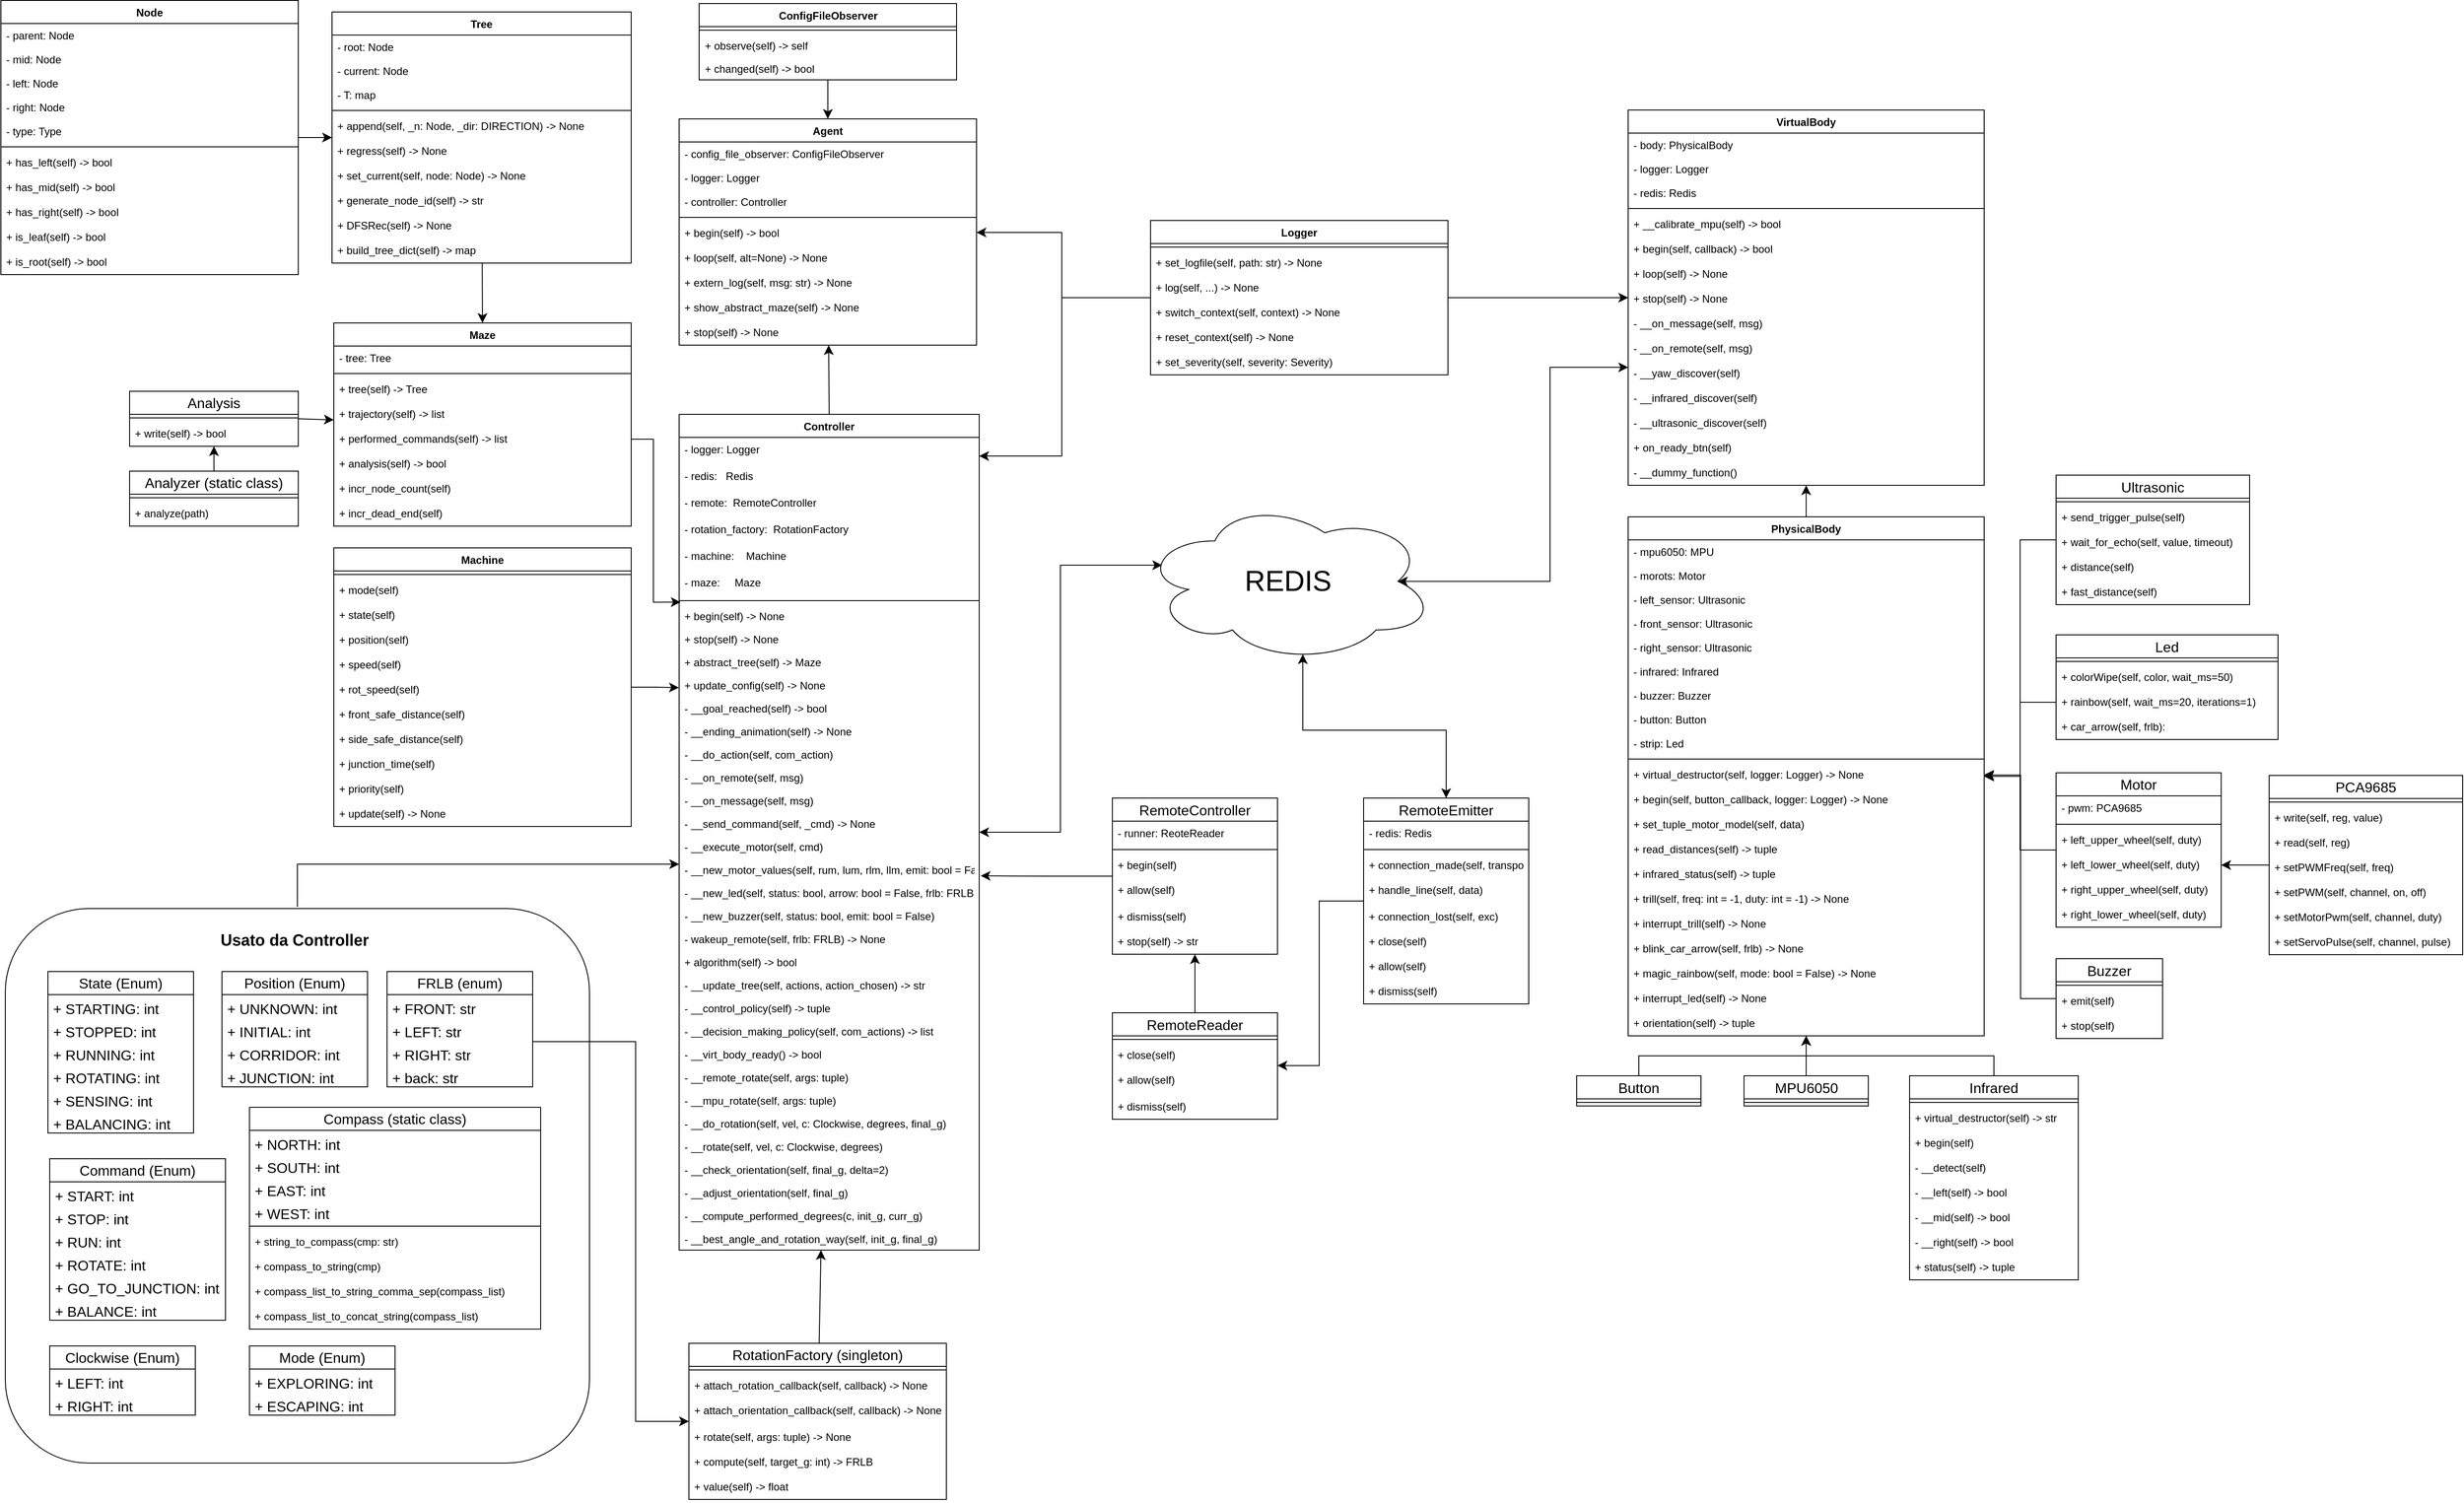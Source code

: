 <mxfile version="21.3.6" type="device" pages="2">
  <diagram id="C5RBs43oDa-KdzZeNtuy" name="FreenoveClassDiagram">
    <mxGraphModel dx="4714" dy="3059" grid="1" gridSize="10" guides="1" tooltips="1" connect="1" arrows="1" fold="1" page="1" pageScale="1" pageWidth="827" pageHeight="1169" math="0" shadow="0">
      <root>
        <mxCell id="WIyWlLk6GJQsqaUBKTNV-0" />
        <mxCell id="WIyWlLk6GJQsqaUBKTNV-1" parent="WIyWlLk6GJQsqaUBKTNV-0" />
        <mxCell id="MVA4WdZV8lraG1eSsRjr-0" value="Agent" style="swimlane;fontStyle=1;align=center;verticalAlign=top;childLayout=stackLayout;horizontal=1;startSize=26;horizontalStack=0;resizeParent=1;resizeParentMax=0;resizeLast=0;collapsible=1;marginBottom=0;" vertex="1" parent="WIyWlLk6GJQsqaUBKTNV-1">
          <mxGeometry x="-151" y="-280" width="335" height="255" as="geometry" />
        </mxCell>
        <mxCell id="MVA4WdZV8lraG1eSsRjr-1" value="- config_file_observer: ConfigFileObserver" style="text;strokeColor=none;fillColor=none;align=left;verticalAlign=top;spacingLeft=4;spacingRight=4;overflow=hidden;rotatable=0;points=[[0,0.5],[1,0.5]];portConstraint=eastwest;" vertex="1" parent="MVA4WdZV8lraG1eSsRjr-0">
          <mxGeometry y="26" width="335" height="27" as="geometry" />
        </mxCell>
        <mxCell id="MVA4WdZV8lraG1eSsRjr-2" value="- logger: Logger" style="text;strokeColor=none;fillColor=none;align=left;verticalAlign=top;spacingLeft=4;spacingRight=4;overflow=hidden;rotatable=0;points=[[0,0.5],[1,0.5]];portConstraint=eastwest;" vertex="1" parent="MVA4WdZV8lraG1eSsRjr-0">
          <mxGeometry y="53" width="335" height="27" as="geometry" />
        </mxCell>
        <mxCell id="MVA4WdZV8lraG1eSsRjr-153" value="- controller: Controller" style="text;strokeColor=none;fillColor=none;align=left;verticalAlign=top;spacingLeft=4;spacingRight=4;overflow=hidden;rotatable=0;points=[[0,0.5],[1,0.5]];portConstraint=eastwest;" vertex="1" parent="MVA4WdZV8lraG1eSsRjr-0">
          <mxGeometry y="80" width="335" height="27" as="geometry" />
        </mxCell>
        <mxCell id="MVA4WdZV8lraG1eSsRjr-3" value="" style="line;strokeWidth=1;fillColor=none;align=left;verticalAlign=middle;spacingTop=-1;spacingLeft=3;spacingRight=3;rotatable=0;labelPosition=right;points=[];portConstraint=eastwest;" vertex="1" parent="MVA4WdZV8lraG1eSsRjr-0">
          <mxGeometry y="107" width="335" height="8" as="geometry" />
        </mxCell>
        <mxCell id="MVA4WdZV8lraG1eSsRjr-4" value="+ begin(self) -&gt; bool" style="text;strokeColor=none;fillColor=none;align=left;verticalAlign=top;spacingLeft=4;spacingRight=4;overflow=hidden;rotatable=0;points=[[0,0.5],[1,0.5]];portConstraint=eastwest;" vertex="1" parent="MVA4WdZV8lraG1eSsRjr-0">
          <mxGeometry y="115" width="335" height="28" as="geometry" />
        </mxCell>
        <mxCell id="MVA4WdZV8lraG1eSsRjr-156" value="+ loop(self, alt=None) -&gt; None" style="text;strokeColor=none;fillColor=none;align=left;verticalAlign=top;spacingLeft=4;spacingRight=4;overflow=hidden;rotatable=0;points=[[0,0.5],[1,0.5]];portConstraint=eastwest;" vertex="1" parent="MVA4WdZV8lraG1eSsRjr-0">
          <mxGeometry y="143" width="335" height="28" as="geometry" />
        </mxCell>
        <mxCell id="MVA4WdZV8lraG1eSsRjr-155" value="+ extern_log(self, msg: str) -&gt; None" style="text;strokeColor=none;fillColor=none;align=left;verticalAlign=top;spacingLeft=4;spacingRight=4;overflow=hidden;rotatable=0;points=[[0,0.5],[1,0.5]];portConstraint=eastwest;" vertex="1" parent="MVA4WdZV8lraG1eSsRjr-0">
          <mxGeometry y="171" width="335" height="28" as="geometry" />
        </mxCell>
        <mxCell id="MVA4WdZV8lraG1eSsRjr-154" value="+ show_abstract_maze(self) -&gt; None" style="text;strokeColor=none;fillColor=none;align=left;verticalAlign=top;spacingLeft=4;spacingRight=4;overflow=hidden;rotatable=0;points=[[0,0.5],[1,0.5]];portConstraint=eastwest;" vertex="1" parent="MVA4WdZV8lraG1eSsRjr-0">
          <mxGeometry y="199" width="335" height="28" as="geometry" />
        </mxCell>
        <mxCell id="MVA4WdZV8lraG1eSsRjr-5" value="+ stop(self) -&gt; None" style="text;strokeColor=none;fillColor=none;align=left;verticalAlign=top;spacingLeft=4;spacingRight=4;overflow=hidden;rotatable=0;points=[[0,0.5],[1,0.5]];portConstraint=eastwest;" vertex="1" parent="MVA4WdZV8lraG1eSsRjr-0">
          <mxGeometry y="227" width="335" height="28" as="geometry" />
        </mxCell>
        <mxCell id="MVA4WdZV8lraG1eSsRjr-6" style="rounded=0;orthogonalLoop=1;jettySize=auto;html=1;exitX=0.5;exitY=0;exitDx=0;exitDy=0;fontSize=12;startSize=8;endSize=8;" edge="1" parent="WIyWlLk6GJQsqaUBKTNV-1" source="MVA4WdZV8lraG1eSsRjr-7" target="MVA4WdZV8lraG1eSsRjr-0">
          <mxGeometry relative="1" as="geometry" />
        </mxCell>
        <mxCell id="MVA4WdZV8lraG1eSsRjr-344" style="edgeStyle=orthogonalEdgeStyle;rounded=0;orthogonalLoop=1;jettySize=auto;html=1;entryX=0.07;entryY=0.4;entryDx=0;entryDy=0;entryPerimeter=0;fontSize=12;startSize=8;endSize=8;startArrow=classic;startFill=1;" edge="1" parent="WIyWlLk6GJQsqaUBKTNV-1" source="MVA4WdZV8lraG1eSsRjr-7" target="MVA4WdZV8lraG1eSsRjr-341">
          <mxGeometry relative="1" as="geometry">
            <Array as="points" />
          </mxGeometry>
        </mxCell>
        <mxCell id="MVA4WdZV8lraG1eSsRjr-7" value="Controller" style="swimlane;fontStyle=1;align=center;verticalAlign=top;childLayout=stackLayout;horizontal=1;startSize=26;horizontalStack=0;resizeParent=1;resizeParentMax=0;resizeLast=0;collapsible=1;marginBottom=0;" vertex="1" parent="WIyWlLk6GJQsqaUBKTNV-1">
          <mxGeometry x="-151" y="53" width="338" height="942" as="geometry" />
        </mxCell>
        <mxCell id="MVA4WdZV8lraG1eSsRjr-8" value="- logger: Logger" style="text;strokeColor=none;fillColor=none;align=left;verticalAlign=top;spacingLeft=4;spacingRight=4;overflow=hidden;rotatable=0;points=[[0,0.5],[1,0.5]];portConstraint=eastwest;" vertex="1" parent="MVA4WdZV8lraG1eSsRjr-7">
          <mxGeometry y="26" width="338" height="30" as="geometry" />
        </mxCell>
        <mxCell id="MVA4WdZV8lraG1eSsRjr-9" value="- redis:   Redis" style="text;strokeColor=none;fillColor=none;align=left;verticalAlign=top;spacingLeft=4;spacingRight=4;overflow=hidden;rotatable=0;points=[[0,0.5],[1,0.5]];portConstraint=eastwest;" vertex="1" parent="MVA4WdZV8lraG1eSsRjr-7">
          <mxGeometry y="56" width="338" height="30" as="geometry" />
        </mxCell>
        <mxCell id="MVA4WdZV8lraG1eSsRjr-10" value="- remote:  RemoteController" style="text;strokeColor=none;fillColor=none;align=left;verticalAlign=top;spacingLeft=4;spacingRight=4;overflow=hidden;rotatable=0;points=[[0,0.5],[1,0.5]];portConstraint=eastwest;" vertex="1" parent="MVA4WdZV8lraG1eSsRjr-7">
          <mxGeometry y="86" width="338" height="30" as="geometry" />
        </mxCell>
        <mxCell id="MVA4WdZV8lraG1eSsRjr-11" value="- rotation_factory:  RotationFactory" style="text;strokeColor=none;fillColor=none;align=left;verticalAlign=top;spacingLeft=4;spacingRight=4;overflow=hidden;rotatable=0;points=[[0,0.5],[1,0.5]];portConstraint=eastwest;" vertex="1" parent="MVA4WdZV8lraG1eSsRjr-7">
          <mxGeometry y="116" width="338" height="30" as="geometry" />
        </mxCell>
        <mxCell id="MVA4WdZV8lraG1eSsRjr-140" value="- machine:    Machine" style="text;strokeColor=none;fillColor=none;align=left;verticalAlign=top;spacingLeft=4;spacingRight=4;overflow=hidden;rotatable=0;points=[[0,0.5],[1,0.5]];portConstraint=eastwest;" vertex="1" parent="MVA4WdZV8lraG1eSsRjr-7">
          <mxGeometry y="146" width="338" height="30" as="geometry" />
        </mxCell>
        <mxCell id="MVA4WdZV8lraG1eSsRjr-141" value="- maze:     Maze" style="text;strokeColor=none;fillColor=none;align=left;verticalAlign=top;spacingLeft=4;spacingRight=4;overflow=hidden;rotatable=0;points=[[0,0.5],[1,0.5]];portConstraint=eastwest;" vertex="1" parent="MVA4WdZV8lraG1eSsRjr-7">
          <mxGeometry y="176" width="338" height="30" as="geometry" />
        </mxCell>
        <mxCell id="MVA4WdZV8lraG1eSsRjr-12" value="" style="line;strokeWidth=1;fillColor=none;align=left;verticalAlign=middle;spacingTop=-1;spacingLeft=3;spacingRight=3;rotatable=0;labelPosition=right;points=[];portConstraint=eastwest;" vertex="1" parent="MVA4WdZV8lraG1eSsRjr-7">
          <mxGeometry y="206" width="338" height="8" as="geometry" />
        </mxCell>
        <mxCell id="MVA4WdZV8lraG1eSsRjr-13" value="+ begin(self) -&gt; None" style="text;strokeColor=none;fillColor=none;align=left;verticalAlign=top;spacingLeft=4;spacingRight=4;overflow=hidden;rotatable=0;points=[[0,0.5],[1,0.5]];portConstraint=eastwest;" vertex="1" parent="MVA4WdZV8lraG1eSsRjr-7">
          <mxGeometry y="214" width="338" height="26" as="geometry" />
        </mxCell>
        <mxCell id="MVA4WdZV8lraG1eSsRjr-14" value="+ stop(self) -&gt; None" style="text;strokeColor=none;fillColor=none;align=left;verticalAlign=top;spacingLeft=4;spacingRight=4;overflow=hidden;rotatable=0;points=[[0,0.5],[1,0.5]];portConstraint=eastwest;" vertex="1" parent="MVA4WdZV8lraG1eSsRjr-7">
          <mxGeometry y="240" width="338" height="26" as="geometry" />
        </mxCell>
        <mxCell id="MVA4WdZV8lraG1eSsRjr-15" value="+ abstract_tree(self) -&gt; Maze" style="text;strokeColor=none;fillColor=none;align=left;verticalAlign=top;spacingLeft=4;spacingRight=4;overflow=hidden;rotatable=0;points=[[0,0.5],[1,0.5]];portConstraint=eastwest;" vertex="1" parent="MVA4WdZV8lraG1eSsRjr-7">
          <mxGeometry y="266" width="338" height="26" as="geometry" />
        </mxCell>
        <mxCell id="MVA4WdZV8lraG1eSsRjr-16" value="+ update_config(self) -&gt; None" style="text;strokeColor=none;fillColor=none;align=left;verticalAlign=top;spacingLeft=4;spacingRight=4;overflow=hidden;rotatable=0;points=[[0,0.5],[1,0.5]];portConstraint=eastwest;" vertex="1" parent="MVA4WdZV8lraG1eSsRjr-7">
          <mxGeometry y="292" width="338" height="26" as="geometry" />
        </mxCell>
        <mxCell id="MVA4WdZV8lraG1eSsRjr-17" value="- __goal_reached(self) -&gt; bool" style="text;strokeColor=none;fillColor=none;align=left;verticalAlign=top;spacingLeft=4;spacingRight=4;overflow=hidden;rotatable=0;points=[[0,0.5],[1,0.5]];portConstraint=eastwest;" vertex="1" parent="MVA4WdZV8lraG1eSsRjr-7">
          <mxGeometry y="318" width="338" height="26" as="geometry" />
        </mxCell>
        <mxCell id="MVA4WdZV8lraG1eSsRjr-18" value="- __ending_animation(self) -&gt; None" style="text;strokeColor=none;fillColor=none;align=left;verticalAlign=top;spacingLeft=4;spacingRight=4;overflow=hidden;rotatable=0;points=[[0,0.5],[1,0.5]];portConstraint=eastwest;" vertex="1" parent="MVA4WdZV8lraG1eSsRjr-7">
          <mxGeometry y="344" width="338" height="26" as="geometry" />
        </mxCell>
        <mxCell id="MVA4WdZV8lraG1eSsRjr-19" value="- __do_action(self, com_action)" style="text;strokeColor=none;fillColor=none;align=left;verticalAlign=top;spacingLeft=4;spacingRight=4;overflow=hidden;rotatable=0;points=[[0,0.5],[1,0.5]];portConstraint=eastwest;" vertex="1" parent="MVA4WdZV8lraG1eSsRjr-7">
          <mxGeometry y="370" width="338" height="26" as="geometry" />
        </mxCell>
        <mxCell id="MVA4WdZV8lraG1eSsRjr-20" value="- __on_remote(self, msg)" style="text;strokeColor=none;fillColor=none;align=left;verticalAlign=top;spacingLeft=4;spacingRight=4;overflow=hidden;rotatable=0;points=[[0,0.5],[1,0.5]];portConstraint=eastwest;" vertex="1" parent="MVA4WdZV8lraG1eSsRjr-7">
          <mxGeometry y="396" width="338" height="26" as="geometry" />
        </mxCell>
        <mxCell id="MVA4WdZV8lraG1eSsRjr-21" value="- __on_message(self, msg)" style="text;strokeColor=none;fillColor=none;align=left;verticalAlign=top;spacingLeft=4;spacingRight=4;overflow=hidden;rotatable=0;points=[[0,0.5],[1,0.5]];portConstraint=eastwest;" vertex="1" parent="MVA4WdZV8lraG1eSsRjr-7">
          <mxGeometry y="422" width="338" height="26" as="geometry" />
        </mxCell>
        <mxCell id="MVA4WdZV8lraG1eSsRjr-22" value="- __send_command(self, _cmd) -&gt; None" style="text;strokeColor=none;fillColor=none;align=left;verticalAlign=top;spacingLeft=4;spacingRight=4;overflow=hidden;rotatable=0;points=[[0,0.5],[1,0.5]];portConstraint=eastwest;" vertex="1" parent="MVA4WdZV8lraG1eSsRjr-7">
          <mxGeometry y="448" width="338" height="26" as="geometry" />
        </mxCell>
        <mxCell id="MVA4WdZV8lraG1eSsRjr-23" value="- __execute_motor(self, cmd)" style="text;strokeColor=none;fillColor=none;align=left;verticalAlign=top;spacingLeft=4;spacingRight=4;overflow=hidden;rotatable=0;points=[[0,0.5],[1,0.5]];portConstraint=eastwest;" vertex="1" parent="MVA4WdZV8lraG1eSsRjr-7">
          <mxGeometry y="474" width="338" height="26" as="geometry" />
        </mxCell>
        <mxCell id="MVA4WdZV8lraG1eSsRjr-24" value="- __new_motor_values(self, rum, lum, rlm, llm, emit: bool = False)" style="text;strokeColor=none;fillColor=none;align=left;verticalAlign=top;spacingLeft=4;spacingRight=4;overflow=hidden;rotatable=0;points=[[0,0.5],[1,0.5]];portConstraint=eastwest;" vertex="1" parent="MVA4WdZV8lraG1eSsRjr-7">
          <mxGeometry y="500" width="338" height="26" as="geometry" />
        </mxCell>
        <mxCell id="MVA4WdZV8lraG1eSsRjr-25" value="- __new_led(self, status: bool, arrow: bool = False, frlb: FRLB = None, emit: bool = False)" style="text;strokeColor=none;fillColor=none;align=left;verticalAlign=top;spacingLeft=4;spacingRight=4;overflow=hidden;rotatable=0;points=[[0,0.5],[1,0.5]];portConstraint=eastwest;" vertex="1" parent="MVA4WdZV8lraG1eSsRjr-7">
          <mxGeometry y="526" width="338" height="26" as="geometry" />
        </mxCell>
        <mxCell id="MVA4WdZV8lraG1eSsRjr-26" value="- __new_buzzer(self, status: bool, emit: bool = False)" style="text;strokeColor=none;fillColor=none;align=left;verticalAlign=top;spacingLeft=4;spacingRight=4;overflow=hidden;rotatable=0;points=[[0,0.5],[1,0.5]];portConstraint=eastwest;" vertex="1" parent="MVA4WdZV8lraG1eSsRjr-7">
          <mxGeometry y="552" width="338" height="26" as="geometry" />
        </mxCell>
        <mxCell id="MVA4WdZV8lraG1eSsRjr-27" value="- wakeup_remote(self, frlb: FRLB) -&gt; None" style="text;strokeColor=none;fillColor=none;align=left;verticalAlign=top;spacingLeft=4;spacingRight=4;overflow=hidden;rotatable=0;points=[[0,0.5],[1,0.5]];portConstraint=eastwest;" vertex="1" parent="MVA4WdZV8lraG1eSsRjr-7">
          <mxGeometry y="578" width="338" height="26" as="geometry" />
        </mxCell>
        <mxCell id="MVA4WdZV8lraG1eSsRjr-28" value="+ algorithm(self) -&gt; bool" style="text;strokeColor=none;fillColor=none;align=left;verticalAlign=top;spacingLeft=4;spacingRight=4;overflow=hidden;rotatable=0;points=[[0,0.5],[1,0.5]];portConstraint=eastwest;" vertex="1" parent="MVA4WdZV8lraG1eSsRjr-7">
          <mxGeometry y="604" width="338" height="26" as="geometry" />
        </mxCell>
        <mxCell id="MVA4WdZV8lraG1eSsRjr-29" value="- __update_tree(self, actions, action_chosen) -&gt; str" style="text;strokeColor=none;fillColor=none;align=left;verticalAlign=top;spacingLeft=4;spacingRight=4;overflow=hidden;rotatable=0;points=[[0,0.5],[1,0.5]];portConstraint=eastwest;" vertex="1" parent="MVA4WdZV8lraG1eSsRjr-7">
          <mxGeometry y="630" width="338" height="26" as="geometry" />
        </mxCell>
        <mxCell id="MVA4WdZV8lraG1eSsRjr-148" value="- __control_policy(self) -&gt; tuple" style="text;strokeColor=none;fillColor=none;align=left;verticalAlign=top;spacingLeft=4;spacingRight=4;overflow=hidden;rotatable=0;points=[[0,0.5],[1,0.5]];portConstraint=eastwest;" vertex="1" parent="MVA4WdZV8lraG1eSsRjr-7">
          <mxGeometry y="656" width="338" height="26" as="geometry" />
        </mxCell>
        <mxCell id="MVA4WdZV8lraG1eSsRjr-147" value="- __decision_making_policy(self, com_actions) -&gt; list" style="text;strokeColor=none;fillColor=none;align=left;verticalAlign=top;spacingLeft=4;spacingRight=4;overflow=hidden;rotatable=0;points=[[0,0.5],[1,0.5]];portConstraint=eastwest;" vertex="1" parent="MVA4WdZV8lraG1eSsRjr-7">
          <mxGeometry y="682" width="338" height="26" as="geometry" />
        </mxCell>
        <mxCell id="MVA4WdZV8lraG1eSsRjr-146" value="- __virt_body_ready() -&gt; bool" style="text;strokeColor=none;fillColor=none;align=left;verticalAlign=top;spacingLeft=4;spacingRight=4;overflow=hidden;rotatable=0;points=[[0,0.5],[1,0.5]];portConstraint=eastwest;" vertex="1" parent="MVA4WdZV8lraG1eSsRjr-7">
          <mxGeometry y="708" width="338" height="26" as="geometry" />
        </mxCell>
        <mxCell id="MVA4WdZV8lraG1eSsRjr-145" value="- __remote_rotate(self, args: tuple)" style="text;strokeColor=none;fillColor=none;align=left;verticalAlign=top;spacingLeft=4;spacingRight=4;overflow=hidden;rotatable=0;points=[[0,0.5],[1,0.5]];portConstraint=eastwest;" vertex="1" parent="MVA4WdZV8lraG1eSsRjr-7">
          <mxGeometry y="734" width="338" height="26" as="geometry" />
        </mxCell>
        <mxCell id="MVA4WdZV8lraG1eSsRjr-144" value="- __mpu_rotate(self, args: tuple)" style="text;strokeColor=none;fillColor=none;align=left;verticalAlign=top;spacingLeft=4;spacingRight=4;overflow=hidden;rotatable=0;points=[[0,0.5],[1,0.5]];portConstraint=eastwest;" vertex="1" parent="MVA4WdZV8lraG1eSsRjr-7">
          <mxGeometry y="760" width="338" height="26" as="geometry" />
        </mxCell>
        <mxCell id="MVA4WdZV8lraG1eSsRjr-143" value="- __do_rotation(self, vel, c: Clockwise, degrees, final_g)" style="text;strokeColor=none;fillColor=none;align=left;verticalAlign=top;spacingLeft=4;spacingRight=4;overflow=hidden;rotatable=0;points=[[0,0.5],[1,0.5]];portConstraint=eastwest;" vertex="1" parent="MVA4WdZV8lraG1eSsRjr-7">
          <mxGeometry y="786" width="338" height="26" as="geometry" />
        </mxCell>
        <mxCell id="MVA4WdZV8lraG1eSsRjr-142" value="- __rotate(self, vel, c: Clockwise, degrees)" style="text;strokeColor=none;fillColor=none;align=left;verticalAlign=top;spacingLeft=4;spacingRight=4;overflow=hidden;rotatable=0;points=[[0,0.5],[1,0.5]];portConstraint=eastwest;" vertex="1" parent="MVA4WdZV8lraG1eSsRjr-7">
          <mxGeometry y="812" width="338" height="26" as="geometry" />
        </mxCell>
        <mxCell id="MVA4WdZV8lraG1eSsRjr-151" value="- __check_orientation(self, final_g, delta=2)" style="text;strokeColor=none;fillColor=none;align=left;verticalAlign=top;spacingLeft=4;spacingRight=4;overflow=hidden;rotatable=0;points=[[0,0.5],[1,0.5]];portConstraint=eastwest;" vertex="1" parent="MVA4WdZV8lraG1eSsRjr-7">
          <mxGeometry y="838" width="338" height="26" as="geometry" />
        </mxCell>
        <mxCell id="MVA4WdZV8lraG1eSsRjr-150" value="- __adjust_orientation(self, final_g)" style="text;strokeColor=none;fillColor=none;align=left;verticalAlign=top;spacingLeft=4;spacingRight=4;overflow=hidden;rotatable=0;points=[[0,0.5],[1,0.5]];portConstraint=eastwest;" vertex="1" parent="MVA4WdZV8lraG1eSsRjr-7">
          <mxGeometry y="864" width="338" height="26" as="geometry" />
        </mxCell>
        <mxCell id="MVA4WdZV8lraG1eSsRjr-149" value="- __compute_performed_degrees(c, init_g, curr_g)" style="text;strokeColor=none;fillColor=none;align=left;verticalAlign=top;spacingLeft=4;spacingRight=4;overflow=hidden;rotatable=0;points=[[0,0.5],[1,0.5]];portConstraint=eastwest;" vertex="1" parent="MVA4WdZV8lraG1eSsRjr-7">
          <mxGeometry y="890" width="338" height="26" as="geometry" />
        </mxCell>
        <mxCell id="MVA4WdZV8lraG1eSsRjr-152" value="- __best_angle_and_rotation_way(self, init_g, final_g)" style="text;strokeColor=none;fillColor=none;align=left;verticalAlign=top;spacingLeft=4;spacingRight=4;overflow=hidden;rotatable=0;points=[[0,0.5],[1,0.5]];portConstraint=eastwest;" vertex="1" parent="MVA4WdZV8lraG1eSsRjr-7">
          <mxGeometry y="916" width="338" height="26" as="geometry" />
        </mxCell>
        <mxCell id="MVA4WdZV8lraG1eSsRjr-328" style="edgeStyle=none;curved=1;rounded=0;orthogonalLoop=1;jettySize=auto;html=1;fontSize=12;startSize=8;endSize=8;" edge="1" parent="WIyWlLk6GJQsqaUBKTNV-1" source="MVA4WdZV8lraG1eSsRjr-30" target="MVA4WdZV8lraG1eSsRjr-163">
          <mxGeometry relative="1" as="geometry" />
        </mxCell>
        <mxCell id="MVA4WdZV8lraG1eSsRjr-30" value="PhysicalBody" style="swimlane;fontStyle=1;align=center;verticalAlign=top;childLayout=stackLayout;horizontal=1;startSize=26;horizontalStack=0;resizeParent=1;resizeParentMax=0;resizeLast=0;collapsible=1;marginBottom=0;" vertex="1" parent="WIyWlLk6GJQsqaUBKTNV-1">
          <mxGeometry x="918" y="168.5" width="401" height="585" as="geometry" />
        </mxCell>
        <mxCell id="MVA4WdZV8lraG1eSsRjr-31" value="- mpu6050: MPU" style="text;strokeColor=none;fillColor=none;align=left;verticalAlign=top;spacingLeft=4;spacingRight=4;overflow=hidden;rotatable=0;points=[[0,0.5],[1,0.5]];portConstraint=eastwest;" vertex="1" parent="MVA4WdZV8lraG1eSsRjr-30">
          <mxGeometry y="26" width="401" height="27" as="geometry" />
        </mxCell>
        <mxCell id="MVA4WdZV8lraG1eSsRjr-188" value="- morots: Motor" style="text;strokeColor=none;fillColor=none;align=left;verticalAlign=top;spacingLeft=4;spacingRight=4;overflow=hidden;rotatable=0;points=[[0,0.5],[1,0.5]];portConstraint=eastwest;" vertex="1" parent="MVA4WdZV8lraG1eSsRjr-30">
          <mxGeometry y="53" width="401" height="27" as="geometry" />
        </mxCell>
        <mxCell id="MVA4WdZV8lraG1eSsRjr-187" value="- left_sensor: Ultrasonic" style="text;strokeColor=none;fillColor=none;align=left;verticalAlign=top;spacingLeft=4;spacingRight=4;overflow=hidden;rotatable=0;points=[[0,0.5],[1,0.5]];portConstraint=eastwest;" vertex="1" parent="MVA4WdZV8lraG1eSsRjr-30">
          <mxGeometry y="80" width="401" height="27" as="geometry" />
        </mxCell>
        <mxCell id="MVA4WdZV8lraG1eSsRjr-186" value="- front_sensor: Ultrasonic" style="text;strokeColor=none;fillColor=none;align=left;verticalAlign=top;spacingLeft=4;spacingRight=4;overflow=hidden;rotatable=0;points=[[0,0.5],[1,0.5]];portConstraint=eastwest;" vertex="1" parent="MVA4WdZV8lraG1eSsRjr-30">
          <mxGeometry y="107" width="401" height="27" as="geometry" />
        </mxCell>
        <mxCell id="MVA4WdZV8lraG1eSsRjr-185" value="- right_sensor: Ultrasonic" style="text;strokeColor=none;fillColor=none;align=left;verticalAlign=top;spacingLeft=4;spacingRight=4;overflow=hidden;rotatable=0;points=[[0,0.5],[1,0.5]];portConstraint=eastwest;" vertex="1" parent="MVA4WdZV8lraG1eSsRjr-30">
          <mxGeometry y="134" width="401" height="27" as="geometry" />
        </mxCell>
        <mxCell id="MVA4WdZV8lraG1eSsRjr-184" value="- infrared: Infrared" style="text;strokeColor=none;fillColor=none;align=left;verticalAlign=top;spacingLeft=4;spacingRight=4;overflow=hidden;rotatable=0;points=[[0,0.5],[1,0.5]];portConstraint=eastwest;" vertex="1" parent="MVA4WdZV8lraG1eSsRjr-30">
          <mxGeometry y="161" width="401" height="27" as="geometry" />
        </mxCell>
        <mxCell id="MVA4WdZV8lraG1eSsRjr-183" value="- buzzer: Buzzer" style="text;strokeColor=none;fillColor=none;align=left;verticalAlign=top;spacingLeft=4;spacingRight=4;overflow=hidden;rotatable=0;points=[[0,0.5],[1,0.5]];portConstraint=eastwest;" vertex="1" parent="MVA4WdZV8lraG1eSsRjr-30">
          <mxGeometry y="188" width="401" height="27" as="geometry" />
        </mxCell>
        <mxCell id="MVA4WdZV8lraG1eSsRjr-182" value="- button: Button" style="text;strokeColor=none;fillColor=none;align=left;verticalAlign=top;spacingLeft=4;spacingRight=4;overflow=hidden;rotatable=0;points=[[0,0.5],[1,0.5]];portConstraint=eastwest;" vertex="1" parent="MVA4WdZV8lraG1eSsRjr-30">
          <mxGeometry y="215" width="401" height="27" as="geometry" />
        </mxCell>
        <mxCell id="MVA4WdZV8lraG1eSsRjr-189" value="- strip: Led" style="text;strokeColor=none;fillColor=none;align=left;verticalAlign=top;spacingLeft=4;spacingRight=4;overflow=hidden;rotatable=0;points=[[0,0.5],[1,0.5]];portConstraint=eastwest;" vertex="1" parent="MVA4WdZV8lraG1eSsRjr-30">
          <mxGeometry y="242" width="401" height="27" as="geometry" />
        </mxCell>
        <mxCell id="MVA4WdZV8lraG1eSsRjr-33" value="" style="line;strokeWidth=1;fillColor=none;align=left;verticalAlign=middle;spacingTop=-1;spacingLeft=3;spacingRight=3;rotatable=0;labelPosition=right;points=[];portConstraint=eastwest;" vertex="1" parent="MVA4WdZV8lraG1eSsRjr-30">
          <mxGeometry y="269" width="401" height="8" as="geometry" />
        </mxCell>
        <mxCell id="MVA4WdZV8lraG1eSsRjr-34" value="+ virtual_destructor(self, logger: Logger) -&gt; None" style="text;strokeColor=none;fillColor=none;align=left;verticalAlign=top;spacingLeft=4;spacingRight=4;overflow=hidden;rotatable=0;points=[[0,0.5],[1,0.5]];portConstraint=eastwest;" vertex="1" parent="MVA4WdZV8lraG1eSsRjr-30">
          <mxGeometry y="277" width="401" height="28" as="geometry" />
        </mxCell>
        <mxCell id="MVA4WdZV8lraG1eSsRjr-35" value="+ begin(self, button_callback, logger: Logger) -&gt; None" style="text;strokeColor=none;fillColor=none;align=left;verticalAlign=top;spacingLeft=4;spacingRight=4;overflow=hidden;rotatable=0;points=[[0,0.5],[1,0.5]];portConstraint=eastwest;" vertex="1" parent="MVA4WdZV8lraG1eSsRjr-30">
          <mxGeometry y="305" width="401" height="28" as="geometry" />
        </mxCell>
        <mxCell id="MVA4WdZV8lraG1eSsRjr-36" value="+ set_tuple_motor_model(self, data)" style="text;strokeColor=none;fillColor=none;align=left;verticalAlign=top;spacingLeft=4;spacingRight=4;overflow=hidden;rotatable=0;points=[[0,0.5],[1,0.5]];portConstraint=eastwest;" vertex="1" parent="MVA4WdZV8lraG1eSsRjr-30">
          <mxGeometry y="333" width="401" height="28" as="geometry" />
        </mxCell>
        <mxCell id="MVA4WdZV8lraG1eSsRjr-37" value="+ read_distances(self) -&gt; tuple" style="text;strokeColor=none;fillColor=none;align=left;verticalAlign=top;spacingLeft=4;spacingRight=4;overflow=hidden;rotatable=0;points=[[0,0.5],[1,0.5]];portConstraint=eastwest;" vertex="1" parent="MVA4WdZV8lraG1eSsRjr-30">
          <mxGeometry y="361" width="401" height="28" as="geometry" />
        </mxCell>
        <mxCell id="MVA4WdZV8lraG1eSsRjr-38" value="+ infrared_status(self) -&gt; tuple" style="text;strokeColor=none;fillColor=none;align=left;verticalAlign=top;spacingLeft=4;spacingRight=4;overflow=hidden;rotatable=0;points=[[0,0.5],[1,0.5]];portConstraint=eastwest;" vertex="1" parent="MVA4WdZV8lraG1eSsRjr-30">
          <mxGeometry y="389" width="401" height="28" as="geometry" />
        </mxCell>
        <mxCell id="MVA4WdZV8lraG1eSsRjr-39" value="+ trill(self, freq: int = -1, duty: int = -1) -&gt; None" style="text;strokeColor=none;fillColor=none;align=left;verticalAlign=top;spacingLeft=4;spacingRight=4;overflow=hidden;rotatable=0;points=[[0,0.5],[1,0.5]];portConstraint=eastwest;" vertex="1" parent="MVA4WdZV8lraG1eSsRjr-30">
          <mxGeometry y="417" width="401" height="28" as="geometry" />
        </mxCell>
        <mxCell id="MVA4WdZV8lraG1eSsRjr-40" value="+ interrupt_trill(self) -&gt; None" style="text;strokeColor=none;fillColor=none;align=left;verticalAlign=top;spacingLeft=4;spacingRight=4;overflow=hidden;rotatable=0;points=[[0,0.5],[1,0.5]];portConstraint=eastwest;" vertex="1" parent="MVA4WdZV8lraG1eSsRjr-30">
          <mxGeometry y="445" width="401" height="28" as="geometry" />
        </mxCell>
        <mxCell id="MVA4WdZV8lraG1eSsRjr-41" value="+ blink_car_arrow(self, frlb) -&gt; None" style="text;strokeColor=none;fillColor=none;align=left;verticalAlign=top;spacingLeft=4;spacingRight=4;overflow=hidden;rotatable=0;points=[[0,0.5],[1,0.5]];portConstraint=eastwest;" vertex="1" parent="MVA4WdZV8lraG1eSsRjr-30">
          <mxGeometry y="473" width="401" height="28" as="geometry" />
        </mxCell>
        <mxCell id="MVA4WdZV8lraG1eSsRjr-42" value="+ magic_rainbow(self, mode: bool = False) -&gt; None" style="text;strokeColor=none;fillColor=none;align=left;verticalAlign=top;spacingLeft=4;spacingRight=4;overflow=hidden;rotatable=0;points=[[0,0.5],[1,0.5]];portConstraint=eastwest;" vertex="1" parent="MVA4WdZV8lraG1eSsRjr-30">
          <mxGeometry y="501" width="401" height="28" as="geometry" />
        </mxCell>
        <mxCell id="MVA4WdZV8lraG1eSsRjr-43" value="+ interrupt_led(self) -&gt; None" style="text;strokeColor=none;fillColor=none;align=left;verticalAlign=top;spacingLeft=4;spacingRight=4;overflow=hidden;rotatable=0;points=[[0,0.5],[1,0.5]];portConstraint=eastwest;" vertex="1" parent="MVA4WdZV8lraG1eSsRjr-30">
          <mxGeometry y="529" width="401" height="28" as="geometry" />
        </mxCell>
        <mxCell id="MVA4WdZV8lraG1eSsRjr-44" value="+ orientation(self) -&gt; tuple" style="text;strokeColor=none;fillColor=none;align=left;verticalAlign=top;spacingLeft=4;spacingRight=4;overflow=hidden;rotatable=0;points=[[0,0.5],[1,0.5]];portConstraint=eastwest;" vertex="1" parent="MVA4WdZV8lraG1eSsRjr-30">
          <mxGeometry y="557" width="401" height="28" as="geometry" />
        </mxCell>
        <mxCell id="MVA4WdZV8lraG1eSsRjr-351" style="edgeStyle=orthogonalEdgeStyle;rounded=0;orthogonalLoop=1;jettySize=auto;html=1;fontSize=12;startSize=8;endSize=8;" edge="1" parent="WIyWlLk6GJQsqaUBKTNV-1" source="MVA4WdZV8lraG1eSsRjr-51" target="MVA4WdZV8lraG1eSsRjr-0">
          <mxGeometry relative="1" as="geometry">
            <Array as="points">
              <mxPoint x="280" y="-78" />
              <mxPoint x="280" y="-152" />
            </Array>
          </mxGeometry>
        </mxCell>
        <mxCell id="MVA4WdZV8lraG1eSsRjr-352" style="edgeStyle=orthogonalEdgeStyle;rounded=0;orthogonalLoop=1;jettySize=auto;html=1;fontSize=12;startSize=8;endSize=8;" edge="1" parent="WIyWlLk6GJQsqaUBKTNV-1" source="MVA4WdZV8lraG1eSsRjr-51" target="MVA4WdZV8lraG1eSsRjr-163">
          <mxGeometry relative="1" as="geometry" />
        </mxCell>
        <mxCell id="MVA4WdZV8lraG1eSsRjr-353" style="edgeStyle=orthogonalEdgeStyle;rounded=0;orthogonalLoop=1;jettySize=auto;html=1;fontSize=12;startSize=8;endSize=8;" edge="1" parent="WIyWlLk6GJQsqaUBKTNV-1" source="MVA4WdZV8lraG1eSsRjr-51" target="MVA4WdZV8lraG1eSsRjr-7">
          <mxGeometry relative="1" as="geometry">
            <Array as="points">
              <mxPoint x="280" y="-78" />
              <mxPoint x="280" y="100" />
            </Array>
          </mxGeometry>
        </mxCell>
        <mxCell id="MVA4WdZV8lraG1eSsRjr-51" value="Logger" style="swimlane;fontStyle=1;align=center;verticalAlign=top;childLayout=stackLayout;horizontal=1;startSize=26;horizontalStack=0;resizeParent=1;resizeParentMax=0;resizeLast=0;collapsible=1;marginBottom=0;" vertex="1" parent="WIyWlLk6GJQsqaUBKTNV-1">
          <mxGeometry x="380" y="-165.5" width="335" height="174" as="geometry" />
        </mxCell>
        <mxCell id="MVA4WdZV8lraG1eSsRjr-52" value="" style="line;strokeWidth=1;fillColor=none;align=left;verticalAlign=middle;spacingTop=-1;spacingLeft=3;spacingRight=3;rotatable=0;labelPosition=right;points=[];portConstraint=eastwest;" vertex="1" parent="MVA4WdZV8lraG1eSsRjr-51">
          <mxGeometry y="26" width="335" height="8" as="geometry" />
        </mxCell>
        <mxCell id="MVA4WdZV8lraG1eSsRjr-53" value="+ set_logfile(self, path: str) -&gt; None" style="text;strokeColor=none;fillColor=none;align=left;verticalAlign=top;spacingLeft=4;spacingRight=4;overflow=hidden;rotatable=0;points=[[0,0.5],[1,0.5]];portConstraint=eastwest;" vertex="1" parent="MVA4WdZV8lraG1eSsRjr-51">
          <mxGeometry y="34" width="335" height="28" as="geometry" />
        </mxCell>
        <mxCell id="MVA4WdZV8lraG1eSsRjr-54" value="+ log(self, ...) -&gt; None" style="text;strokeColor=none;fillColor=none;align=left;verticalAlign=top;spacingLeft=4;spacingRight=4;overflow=hidden;rotatable=0;points=[[0,0.5],[1,0.5]];portConstraint=eastwest;" vertex="1" parent="MVA4WdZV8lraG1eSsRjr-51">
          <mxGeometry y="62" width="335" height="28" as="geometry" />
        </mxCell>
        <mxCell id="MVA4WdZV8lraG1eSsRjr-318" value="+ switch_context(self, context) -&gt; None" style="text;strokeColor=none;fillColor=none;align=left;verticalAlign=top;spacingLeft=4;spacingRight=4;overflow=hidden;rotatable=0;points=[[0,0.5],[1,0.5]];portConstraint=eastwest;" vertex="1" parent="MVA4WdZV8lraG1eSsRjr-51">
          <mxGeometry y="90" width="335" height="28" as="geometry" />
        </mxCell>
        <mxCell id="MVA4WdZV8lraG1eSsRjr-319" value="+ reset_context(self) -&gt; None" style="text;strokeColor=none;fillColor=none;align=left;verticalAlign=top;spacingLeft=4;spacingRight=4;overflow=hidden;rotatable=0;points=[[0,0.5],[1,0.5]];portConstraint=eastwest;" vertex="1" parent="MVA4WdZV8lraG1eSsRjr-51">
          <mxGeometry y="118" width="335" height="28" as="geometry" />
        </mxCell>
        <mxCell id="MVA4WdZV8lraG1eSsRjr-320" value="+ set_severity(self, severity: Severity)" style="text;strokeColor=none;fillColor=none;align=left;verticalAlign=top;spacingLeft=4;spacingRight=4;overflow=hidden;rotatable=0;points=[[0,0.5],[1,0.5]];portConstraint=eastwest;" vertex="1" parent="MVA4WdZV8lraG1eSsRjr-51">
          <mxGeometry y="146" width="335" height="28" as="geometry" />
        </mxCell>
        <mxCell id="MVA4WdZV8lraG1eSsRjr-346" style="edgeStyle=none;curved=1;rounded=0;orthogonalLoop=1;jettySize=auto;html=1;entryX=0.5;entryY=0;entryDx=0;entryDy=0;fontSize=12;startSize=8;endSize=8;" edge="1" parent="WIyWlLk6GJQsqaUBKTNV-1" source="MVA4WdZV8lraG1eSsRjr-67" target="MVA4WdZV8lraG1eSsRjr-287">
          <mxGeometry relative="1" as="geometry" />
        </mxCell>
        <mxCell id="MVA4WdZV8lraG1eSsRjr-67" value="Tree" style="swimlane;fontStyle=1;align=center;verticalAlign=top;childLayout=stackLayout;horizontal=1;startSize=26;horizontalStack=0;resizeParent=1;resizeParentMax=0;resizeLast=0;collapsible=1;marginBottom=0;" vertex="1" parent="WIyWlLk6GJQsqaUBKTNV-1">
          <mxGeometry x="-542" y="-400.5" width="337" height="283" as="geometry" />
        </mxCell>
        <mxCell id="MVA4WdZV8lraG1eSsRjr-68" value="- root: Node    " style="text;strokeColor=none;fillColor=none;align=left;verticalAlign=top;spacingLeft=4;spacingRight=4;overflow=hidden;rotatable=0;points=[[0,0.5],[1,0.5]];portConstraint=eastwest;" vertex="1" parent="MVA4WdZV8lraG1eSsRjr-67">
          <mxGeometry y="26" width="337" height="27" as="geometry" />
        </mxCell>
        <mxCell id="MVA4WdZV8lraG1eSsRjr-69" value="- current: Node" style="text;strokeColor=none;fillColor=none;align=left;verticalAlign=top;spacingLeft=4;spacingRight=4;overflow=hidden;rotatable=0;points=[[0,0.5],[1,0.5]];portConstraint=eastwest;" vertex="1" parent="MVA4WdZV8lraG1eSsRjr-67">
          <mxGeometry y="53" width="337" height="27" as="geometry" />
        </mxCell>
        <mxCell id="MVA4WdZV8lraG1eSsRjr-70" value="- T: map" style="text;strokeColor=none;fillColor=none;align=left;verticalAlign=top;spacingLeft=4;spacingRight=4;overflow=hidden;rotatable=0;points=[[0,0.5],[1,0.5]];portConstraint=eastwest;" vertex="1" parent="MVA4WdZV8lraG1eSsRjr-67">
          <mxGeometry y="80" width="337" height="27" as="geometry" />
        </mxCell>
        <mxCell id="MVA4WdZV8lraG1eSsRjr-71" value="" style="line;strokeWidth=1;fillColor=none;align=left;verticalAlign=middle;spacingTop=-1;spacingLeft=3;spacingRight=3;rotatable=0;labelPosition=right;points=[];portConstraint=eastwest;" vertex="1" parent="MVA4WdZV8lraG1eSsRjr-67">
          <mxGeometry y="107" width="337" height="8" as="geometry" />
        </mxCell>
        <mxCell id="MVA4WdZV8lraG1eSsRjr-72" value="+ append(self, _n: Node, _dir: DIRECTION) -&gt; None" style="text;strokeColor=none;fillColor=none;align=left;verticalAlign=top;spacingLeft=4;spacingRight=4;overflow=hidden;rotatable=0;points=[[0,0.5],[1,0.5]];portConstraint=eastwest;" vertex="1" parent="MVA4WdZV8lraG1eSsRjr-67">
          <mxGeometry y="115" width="337" height="28" as="geometry" />
        </mxCell>
        <mxCell id="MVA4WdZV8lraG1eSsRjr-73" value="+ regress(self) -&gt; None" style="text;strokeColor=none;fillColor=none;align=left;verticalAlign=top;spacingLeft=4;spacingRight=4;overflow=hidden;rotatable=0;points=[[0,0.5],[1,0.5]];portConstraint=eastwest;" vertex="1" parent="MVA4WdZV8lraG1eSsRjr-67">
          <mxGeometry y="143" width="337" height="28" as="geometry" />
        </mxCell>
        <mxCell id="MVA4WdZV8lraG1eSsRjr-74" value="+ set_current(self, node: Node) -&gt; None" style="text;strokeColor=none;fillColor=none;align=left;verticalAlign=top;spacingLeft=4;spacingRight=4;overflow=hidden;rotatable=0;points=[[0,0.5],[1,0.5]];portConstraint=eastwest;" vertex="1" parent="MVA4WdZV8lraG1eSsRjr-67">
          <mxGeometry y="171" width="337" height="28" as="geometry" />
        </mxCell>
        <mxCell id="MVA4WdZV8lraG1eSsRjr-75" value="+ generate_node_id(self) -&gt; str" style="text;strokeColor=none;fillColor=none;align=left;verticalAlign=top;spacingLeft=4;spacingRight=4;overflow=hidden;rotatable=0;points=[[0,0.5],[1,0.5]];portConstraint=eastwest;" vertex="1" parent="MVA4WdZV8lraG1eSsRjr-67">
          <mxGeometry y="199" width="337" height="28" as="geometry" />
        </mxCell>
        <mxCell id="MVA4WdZV8lraG1eSsRjr-76" value="+ DFSRec(self) -&gt; None" style="text;strokeColor=none;fillColor=none;align=left;verticalAlign=top;spacingLeft=4;spacingRight=4;overflow=hidden;rotatable=0;points=[[0,0.5],[1,0.5]];portConstraint=eastwest;" vertex="1" parent="MVA4WdZV8lraG1eSsRjr-67">
          <mxGeometry y="227" width="337" height="28" as="geometry" />
        </mxCell>
        <mxCell id="MVA4WdZV8lraG1eSsRjr-77" value="+ build_tree_dict(self) -&gt; map" style="text;strokeColor=none;fillColor=none;align=left;verticalAlign=top;spacingLeft=4;spacingRight=4;overflow=hidden;rotatable=0;points=[[0,0.5],[1,0.5]];portConstraint=eastwest;" vertex="1" parent="MVA4WdZV8lraG1eSsRjr-67">
          <mxGeometry y="255" width="337" height="28" as="geometry" />
        </mxCell>
        <mxCell id="MVA4WdZV8lraG1eSsRjr-78" style="edgeStyle=none;curved=1;rounded=0;orthogonalLoop=1;jettySize=auto;html=1;fontSize=12;startSize=8;endSize=8;" edge="1" parent="WIyWlLk6GJQsqaUBKTNV-1" source="MVA4WdZV8lraG1eSsRjr-79" target="MVA4WdZV8lraG1eSsRjr-67">
          <mxGeometry relative="1" as="geometry" />
        </mxCell>
        <mxCell id="MVA4WdZV8lraG1eSsRjr-79" value="Node" style="swimlane;fontStyle=1;align=center;verticalAlign=top;childLayout=stackLayout;horizontal=1;startSize=26;horizontalStack=0;resizeParent=1;resizeParentMax=0;resizeLast=0;collapsible=1;marginBottom=0;" vertex="1" parent="WIyWlLk6GJQsqaUBKTNV-1">
          <mxGeometry x="-915" y="-413.5" width="335" height="309" as="geometry" />
        </mxCell>
        <mxCell id="MVA4WdZV8lraG1eSsRjr-80" value="- parent: Node" style="text;strokeColor=none;fillColor=none;align=left;verticalAlign=top;spacingLeft=4;spacingRight=4;overflow=hidden;rotatable=0;points=[[0,0.5],[1,0.5]];portConstraint=eastwest;" vertex="1" parent="MVA4WdZV8lraG1eSsRjr-79">
          <mxGeometry y="26" width="335" height="27" as="geometry" />
        </mxCell>
        <mxCell id="MVA4WdZV8lraG1eSsRjr-81" value="- mid: Node" style="text;strokeColor=none;fillColor=none;align=left;verticalAlign=top;spacingLeft=4;spacingRight=4;overflow=hidden;rotatable=0;points=[[0,0.5],[1,0.5]];portConstraint=eastwest;" vertex="1" parent="MVA4WdZV8lraG1eSsRjr-79">
          <mxGeometry y="53" width="335" height="27" as="geometry" />
        </mxCell>
        <mxCell id="MVA4WdZV8lraG1eSsRjr-82" value="- left: Node" style="text;strokeColor=none;fillColor=none;align=left;verticalAlign=top;spacingLeft=4;spacingRight=4;overflow=hidden;rotatable=0;points=[[0,0.5],[1,0.5]];portConstraint=eastwest;" vertex="1" parent="MVA4WdZV8lraG1eSsRjr-79">
          <mxGeometry y="80" width="335" height="27" as="geometry" />
        </mxCell>
        <mxCell id="MVA4WdZV8lraG1eSsRjr-83" value="- right: Node" style="text;strokeColor=none;fillColor=none;align=left;verticalAlign=top;spacingLeft=4;spacingRight=4;overflow=hidden;rotatable=0;points=[[0,0.5],[1,0.5]];portConstraint=eastwest;" vertex="1" parent="MVA4WdZV8lraG1eSsRjr-79">
          <mxGeometry y="107" width="335" height="27" as="geometry" />
        </mxCell>
        <mxCell id="MVA4WdZV8lraG1eSsRjr-84" value="- type: Type" style="text;strokeColor=none;fillColor=none;align=left;verticalAlign=top;spacingLeft=4;spacingRight=4;overflow=hidden;rotatable=0;points=[[0,0.5],[1,0.5]];portConstraint=eastwest;" vertex="1" parent="MVA4WdZV8lraG1eSsRjr-79">
          <mxGeometry y="134" width="335" height="27" as="geometry" />
        </mxCell>
        <mxCell id="MVA4WdZV8lraG1eSsRjr-85" value="" style="line;strokeWidth=1;fillColor=none;align=left;verticalAlign=middle;spacingTop=-1;spacingLeft=3;spacingRight=3;rotatable=0;labelPosition=right;points=[];portConstraint=eastwest;" vertex="1" parent="MVA4WdZV8lraG1eSsRjr-79">
          <mxGeometry y="161" width="335" height="8" as="geometry" />
        </mxCell>
        <mxCell id="MVA4WdZV8lraG1eSsRjr-86" value="+ has_left(self) -&gt; bool" style="text;strokeColor=none;fillColor=none;align=left;verticalAlign=top;spacingLeft=4;spacingRight=4;overflow=hidden;rotatable=0;points=[[0,0.5],[1,0.5]];portConstraint=eastwest;" vertex="1" parent="MVA4WdZV8lraG1eSsRjr-79">
          <mxGeometry y="169" width="335" height="28" as="geometry" />
        </mxCell>
        <mxCell id="MVA4WdZV8lraG1eSsRjr-87" value="+ has_mid(self) -&gt; bool" style="text;strokeColor=none;fillColor=none;align=left;verticalAlign=top;spacingLeft=4;spacingRight=4;overflow=hidden;rotatable=0;points=[[0,0.5],[1,0.5]];portConstraint=eastwest;" vertex="1" parent="MVA4WdZV8lraG1eSsRjr-79">
          <mxGeometry y="197" width="335" height="28" as="geometry" />
        </mxCell>
        <mxCell id="MVA4WdZV8lraG1eSsRjr-88" value="+ has_right(self) -&gt; bool" style="text;strokeColor=none;fillColor=none;align=left;verticalAlign=top;spacingLeft=4;spacingRight=4;overflow=hidden;rotatable=0;points=[[0,0.5],[1,0.5]];portConstraint=eastwest;" vertex="1" parent="MVA4WdZV8lraG1eSsRjr-79">
          <mxGeometry y="225" width="335" height="28" as="geometry" />
        </mxCell>
        <mxCell id="MVA4WdZV8lraG1eSsRjr-89" value="+ is_leaf(self) -&gt; bool" style="text;strokeColor=none;fillColor=none;align=left;verticalAlign=top;spacingLeft=4;spacingRight=4;overflow=hidden;rotatable=0;points=[[0,0.5],[1,0.5]];portConstraint=eastwest;" vertex="1" parent="MVA4WdZV8lraG1eSsRjr-79">
          <mxGeometry y="253" width="335" height="28" as="geometry" />
        </mxCell>
        <mxCell id="MVA4WdZV8lraG1eSsRjr-90" value="+ is_root(self) -&gt; bool" style="text;strokeColor=none;fillColor=none;align=left;verticalAlign=top;spacingLeft=4;spacingRight=4;overflow=hidden;rotatable=0;points=[[0,0.5],[1,0.5]];portConstraint=eastwest;" vertex="1" parent="MVA4WdZV8lraG1eSsRjr-79">
          <mxGeometry y="281" width="335" height="28" as="geometry" />
        </mxCell>
        <mxCell id="MVA4WdZV8lraG1eSsRjr-100" style="edgeStyle=none;rounded=0;orthogonalLoop=1;jettySize=auto;html=1;exitX=0;exitY=0.5;exitDx=0;exitDy=0;fontSize=12;startSize=8;endSize=8;strokeColor=none;" edge="1" parent="WIyWlLk6GJQsqaUBKTNV-1" source="MVA4WdZV8lraG1eSsRjr-54" target="MVA4WdZV8lraG1eSsRjr-7">
          <mxGeometry relative="1" as="geometry" />
        </mxCell>
        <mxCell id="MVA4WdZV8lraG1eSsRjr-101" style="edgeStyle=none;curved=1;rounded=0;orthogonalLoop=1;jettySize=auto;html=1;exitX=0.25;exitY=0;exitDx=0;exitDy=0;fontSize=12;startSize=8;endSize=8;" edge="1" parent="WIyWlLk6GJQsqaUBKTNV-1">
          <mxGeometry relative="1" as="geometry">
            <mxPoint x="1034.75" y="713.5" as="sourcePoint" />
            <mxPoint x="1034.75" y="713.5" as="targetPoint" />
          </mxGeometry>
        </mxCell>
        <mxCell id="MVA4WdZV8lraG1eSsRjr-102" value="State (Enum)" style="swimlane;fontStyle=0;childLayout=stackLayout;horizontal=1;startSize=26;fillColor=none;horizontalStack=0;resizeParent=1;resizeParentMax=0;resizeLast=0;collapsible=1;marginBottom=0;whiteSpace=wrap;html=1;fontSize=16;" vertex="1" parent="WIyWlLk6GJQsqaUBKTNV-1">
          <mxGeometry x="-862" y="681" width="164" height="182" as="geometry" />
        </mxCell>
        <mxCell id="MVA4WdZV8lraG1eSsRjr-103" value="+ STARTING: int" style="text;strokeColor=none;fillColor=none;align=left;verticalAlign=top;spacingLeft=4;spacingRight=4;overflow=hidden;rotatable=0;points=[[0,0.5],[1,0.5]];portConstraint=eastwest;whiteSpace=wrap;html=1;fontSize=16;" vertex="1" parent="MVA4WdZV8lraG1eSsRjr-102">
          <mxGeometry y="26" width="164" height="26" as="geometry" />
        </mxCell>
        <mxCell id="MVA4WdZV8lraG1eSsRjr-104" value="+ STOPPED: int" style="text;strokeColor=none;fillColor=none;align=left;verticalAlign=top;spacingLeft=4;spacingRight=4;overflow=hidden;rotatable=0;points=[[0,0.5],[1,0.5]];portConstraint=eastwest;whiteSpace=wrap;html=1;fontSize=16;" vertex="1" parent="MVA4WdZV8lraG1eSsRjr-102">
          <mxGeometry y="52" width="164" height="26" as="geometry" />
        </mxCell>
        <mxCell id="MVA4WdZV8lraG1eSsRjr-105" value="+ RUNNING: int" style="text;strokeColor=none;fillColor=none;align=left;verticalAlign=top;spacingLeft=4;spacingRight=4;overflow=hidden;rotatable=0;points=[[0,0.5],[1,0.5]];portConstraint=eastwest;whiteSpace=wrap;html=1;fontSize=16;" vertex="1" parent="MVA4WdZV8lraG1eSsRjr-102">
          <mxGeometry y="78" width="164" height="26" as="geometry" />
        </mxCell>
        <mxCell id="MVA4WdZV8lraG1eSsRjr-106" value="+ ROTATING: int" style="text;strokeColor=none;fillColor=none;align=left;verticalAlign=top;spacingLeft=4;spacingRight=4;overflow=hidden;rotatable=0;points=[[0,0.5],[1,0.5]];portConstraint=eastwest;whiteSpace=wrap;html=1;fontSize=16;" vertex="1" parent="MVA4WdZV8lraG1eSsRjr-102">
          <mxGeometry y="104" width="164" height="26" as="geometry" />
        </mxCell>
        <mxCell id="MVA4WdZV8lraG1eSsRjr-107" value="+ SENSING: int" style="text;strokeColor=none;fillColor=none;align=left;verticalAlign=top;spacingLeft=4;spacingRight=4;overflow=hidden;rotatable=0;points=[[0,0.5],[1,0.5]];portConstraint=eastwest;whiteSpace=wrap;html=1;fontSize=16;" vertex="1" parent="MVA4WdZV8lraG1eSsRjr-102">
          <mxGeometry y="130" width="164" height="26" as="geometry" />
        </mxCell>
        <mxCell id="MVA4WdZV8lraG1eSsRjr-108" value="+ BALANCING: int" style="text;strokeColor=none;fillColor=none;align=left;verticalAlign=top;spacingLeft=4;spacingRight=4;overflow=hidden;rotatable=0;points=[[0,0.5],[1,0.5]];portConstraint=eastwest;whiteSpace=wrap;html=1;fontSize=16;" vertex="1" parent="MVA4WdZV8lraG1eSsRjr-102">
          <mxGeometry y="156" width="164" height="26" as="geometry" />
        </mxCell>
        <mxCell id="MVA4WdZV8lraG1eSsRjr-109" value="Mode (Enum)" style="swimlane;fontStyle=0;childLayout=stackLayout;horizontal=1;startSize=26;fillColor=none;horizontalStack=0;resizeParent=1;resizeParentMax=0;resizeLast=0;collapsible=1;marginBottom=0;whiteSpace=wrap;html=1;fontSize=16;" vertex="1" parent="WIyWlLk6GJQsqaUBKTNV-1">
          <mxGeometry x="-635" y="1103" width="164" height="78" as="geometry" />
        </mxCell>
        <mxCell id="MVA4WdZV8lraG1eSsRjr-110" value="+ EXPLORING: int" style="text;strokeColor=none;fillColor=none;align=left;verticalAlign=top;spacingLeft=4;spacingRight=4;overflow=hidden;rotatable=0;points=[[0,0.5],[1,0.5]];portConstraint=eastwest;whiteSpace=wrap;html=1;fontSize=16;" vertex="1" parent="MVA4WdZV8lraG1eSsRjr-109">
          <mxGeometry y="26" width="164" height="26" as="geometry" />
        </mxCell>
        <mxCell id="MVA4WdZV8lraG1eSsRjr-111" value="+ ESCAPING: int" style="text;strokeColor=none;fillColor=none;align=left;verticalAlign=top;spacingLeft=4;spacingRight=4;overflow=hidden;rotatable=0;points=[[0,0.5],[1,0.5]];portConstraint=eastwest;whiteSpace=wrap;html=1;fontSize=16;" vertex="1" parent="MVA4WdZV8lraG1eSsRjr-109">
          <mxGeometry y="52" width="164" height="26" as="geometry" />
        </mxCell>
        <mxCell id="MVA4WdZV8lraG1eSsRjr-112" value="Position (Enum)" style="swimlane;fontStyle=0;childLayout=stackLayout;horizontal=1;startSize=26;fillColor=none;horizontalStack=0;resizeParent=1;resizeParentMax=0;resizeLast=0;collapsible=1;marginBottom=0;whiteSpace=wrap;html=1;fontSize=16;" vertex="1" parent="WIyWlLk6GJQsqaUBKTNV-1">
          <mxGeometry x="-666" y="681" width="164" height="130" as="geometry" />
        </mxCell>
        <mxCell id="MVA4WdZV8lraG1eSsRjr-113" value="+ UNKNOWN: int" style="text;strokeColor=none;fillColor=none;align=left;verticalAlign=top;spacingLeft=4;spacingRight=4;overflow=hidden;rotatable=0;points=[[0,0.5],[1,0.5]];portConstraint=eastwest;whiteSpace=wrap;html=1;fontSize=16;" vertex="1" parent="MVA4WdZV8lraG1eSsRjr-112">
          <mxGeometry y="26" width="164" height="26" as="geometry" />
        </mxCell>
        <mxCell id="MVA4WdZV8lraG1eSsRjr-114" value="+ INITIAL: int" style="text;strokeColor=none;fillColor=none;align=left;verticalAlign=top;spacingLeft=4;spacingRight=4;overflow=hidden;rotatable=0;points=[[0,0.5],[1,0.5]];portConstraint=eastwest;whiteSpace=wrap;html=1;fontSize=16;" vertex="1" parent="MVA4WdZV8lraG1eSsRjr-112">
          <mxGeometry y="52" width="164" height="26" as="geometry" />
        </mxCell>
        <mxCell id="MVA4WdZV8lraG1eSsRjr-115" value="+ CORRIDOR: int" style="text;strokeColor=none;fillColor=none;align=left;verticalAlign=top;spacingLeft=4;spacingRight=4;overflow=hidden;rotatable=0;points=[[0,0.5],[1,0.5]];portConstraint=eastwest;whiteSpace=wrap;html=1;fontSize=16;" vertex="1" parent="MVA4WdZV8lraG1eSsRjr-112">
          <mxGeometry y="78" width="164" height="26" as="geometry" />
        </mxCell>
        <mxCell id="MVA4WdZV8lraG1eSsRjr-116" value="+ JUNCTION: int" style="text;strokeColor=none;fillColor=none;align=left;verticalAlign=top;spacingLeft=4;spacingRight=4;overflow=hidden;rotatable=0;points=[[0,0.5],[1,0.5]];portConstraint=eastwest;whiteSpace=wrap;html=1;fontSize=16;" vertex="1" parent="MVA4WdZV8lraG1eSsRjr-112">
          <mxGeometry y="104" width="164" height="26" as="geometry" />
        </mxCell>
        <mxCell id="MVA4WdZV8lraG1eSsRjr-117" value="Compass (static class)" style="swimlane;fontStyle=0;childLayout=stackLayout;horizontal=1;startSize=26;fillColor=none;horizontalStack=0;resizeParent=1;resizeParentMax=0;resizeLast=0;collapsible=1;marginBottom=0;whiteSpace=wrap;html=1;fontSize=16;" vertex="1" parent="WIyWlLk6GJQsqaUBKTNV-1">
          <mxGeometry x="-635" y="834" width="328" height="250" as="geometry" />
        </mxCell>
        <mxCell id="MVA4WdZV8lraG1eSsRjr-118" value="+ NORTH: int" style="text;strokeColor=none;fillColor=none;align=left;verticalAlign=top;spacingLeft=4;spacingRight=4;overflow=hidden;rotatable=0;points=[[0,0.5],[1,0.5]];portConstraint=eastwest;whiteSpace=wrap;html=1;fontSize=16;" vertex="1" parent="MVA4WdZV8lraG1eSsRjr-117">
          <mxGeometry y="26" width="328" height="26" as="geometry" />
        </mxCell>
        <mxCell id="MVA4WdZV8lraG1eSsRjr-119" value="+ SOUTH: int" style="text;strokeColor=none;fillColor=none;align=left;verticalAlign=top;spacingLeft=4;spacingRight=4;overflow=hidden;rotatable=0;points=[[0,0.5],[1,0.5]];portConstraint=eastwest;whiteSpace=wrap;html=1;fontSize=16;" vertex="1" parent="MVA4WdZV8lraG1eSsRjr-117">
          <mxGeometry y="52" width="328" height="26" as="geometry" />
        </mxCell>
        <mxCell id="MVA4WdZV8lraG1eSsRjr-120" value="+ EAST: int" style="text;strokeColor=none;fillColor=none;align=left;verticalAlign=top;spacingLeft=4;spacingRight=4;overflow=hidden;rotatable=0;points=[[0,0.5],[1,0.5]];portConstraint=eastwest;whiteSpace=wrap;html=1;fontSize=16;" vertex="1" parent="MVA4WdZV8lraG1eSsRjr-117">
          <mxGeometry y="78" width="328" height="26" as="geometry" />
        </mxCell>
        <mxCell id="MVA4WdZV8lraG1eSsRjr-121" value="+ WEST: int" style="text;strokeColor=none;fillColor=none;align=left;verticalAlign=top;spacingLeft=4;spacingRight=4;overflow=hidden;rotatable=0;points=[[0,0.5],[1,0.5]];portConstraint=eastwest;whiteSpace=wrap;html=1;fontSize=16;" vertex="1" parent="MVA4WdZV8lraG1eSsRjr-117">
          <mxGeometry y="104" width="328" height="26" as="geometry" />
        </mxCell>
        <mxCell id="MVA4WdZV8lraG1eSsRjr-122" value="" style="line;strokeWidth=1;fillColor=none;align=left;verticalAlign=middle;spacingTop=-1;spacingLeft=3;spacingRight=3;rotatable=0;labelPosition=right;points=[];portConstraint=eastwest;" vertex="1" parent="MVA4WdZV8lraG1eSsRjr-117">
          <mxGeometry y="130" width="328" height="8" as="geometry" />
        </mxCell>
        <mxCell id="MVA4WdZV8lraG1eSsRjr-123" value="+ string_to_compass(cmp: str)" style="text;strokeColor=none;fillColor=none;align=left;verticalAlign=top;spacingLeft=4;spacingRight=4;overflow=hidden;rotatable=0;points=[[0,0.5],[1,0.5]];portConstraint=eastwest;" vertex="1" parent="MVA4WdZV8lraG1eSsRjr-117">
          <mxGeometry y="138" width="328" height="28" as="geometry" />
        </mxCell>
        <mxCell id="MVA4WdZV8lraG1eSsRjr-124" value="+ compass_to_string(cmp)" style="text;strokeColor=none;fillColor=none;align=left;verticalAlign=top;spacingLeft=4;spacingRight=4;overflow=hidden;rotatable=0;points=[[0,0.5],[1,0.5]];portConstraint=eastwest;" vertex="1" parent="MVA4WdZV8lraG1eSsRjr-117">
          <mxGeometry y="166" width="328" height="28" as="geometry" />
        </mxCell>
        <mxCell id="MVA4WdZV8lraG1eSsRjr-125" value="+ compass_list_to_string_comma_sep(compass_list)" style="text;strokeColor=none;fillColor=none;align=left;verticalAlign=top;spacingLeft=4;spacingRight=4;overflow=hidden;rotatable=0;points=[[0,0.5],[1,0.5]];portConstraint=eastwest;" vertex="1" parent="MVA4WdZV8lraG1eSsRjr-117">
          <mxGeometry y="194" width="328" height="28" as="geometry" />
        </mxCell>
        <mxCell id="MVA4WdZV8lraG1eSsRjr-126" value="+ compass_list_to_concat_string(compass_list)" style="text;strokeColor=none;fillColor=none;align=left;verticalAlign=top;spacingLeft=4;spacingRight=4;overflow=hidden;rotatable=0;points=[[0,0.5],[1,0.5]];portConstraint=eastwest;" vertex="1" parent="MVA4WdZV8lraG1eSsRjr-117">
          <mxGeometry y="222" width="328" height="28" as="geometry" />
        </mxCell>
        <mxCell id="MVA4WdZV8lraG1eSsRjr-127" value="Command (Enum)" style="swimlane;fontStyle=0;childLayout=stackLayout;horizontal=1;startSize=26;fillColor=none;horizontalStack=0;resizeParent=1;resizeParentMax=0;resizeLast=0;collapsible=1;marginBottom=0;whiteSpace=wrap;html=1;fontSize=16;" vertex="1" parent="WIyWlLk6GJQsqaUBKTNV-1">
          <mxGeometry x="-860" y="892" width="198" height="182" as="geometry" />
        </mxCell>
        <mxCell id="MVA4WdZV8lraG1eSsRjr-128" value="+ START: int&lt;span style=&quot;white-space: pre;&quot;&gt;&#x9;&lt;/span&gt;" style="text;strokeColor=none;fillColor=none;align=left;verticalAlign=top;spacingLeft=4;spacingRight=4;overflow=hidden;rotatable=0;points=[[0,0.5],[1,0.5]];portConstraint=eastwest;whiteSpace=wrap;html=1;fontSize=16;" vertex="1" parent="MVA4WdZV8lraG1eSsRjr-127">
          <mxGeometry y="26" width="198" height="26" as="geometry" />
        </mxCell>
        <mxCell id="MVA4WdZV8lraG1eSsRjr-129" value="+ STOP: int" style="text;strokeColor=none;fillColor=none;align=left;verticalAlign=top;spacingLeft=4;spacingRight=4;overflow=hidden;rotatable=0;points=[[0,0.5],[1,0.5]];portConstraint=eastwest;whiteSpace=wrap;html=1;fontSize=16;" vertex="1" parent="MVA4WdZV8lraG1eSsRjr-127">
          <mxGeometry y="52" width="198" height="26" as="geometry" />
        </mxCell>
        <mxCell id="MVA4WdZV8lraG1eSsRjr-130" value="+ RUN: int" style="text;strokeColor=none;fillColor=none;align=left;verticalAlign=top;spacingLeft=4;spacingRight=4;overflow=hidden;rotatable=0;points=[[0,0.5],[1,0.5]];portConstraint=eastwest;whiteSpace=wrap;html=1;fontSize=16;" vertex="1" parent="MVA4WdZV8lraG1eSsRjr-127">
          <mxGeometry y="78" width="198" height="26" as="geometry" />
        </mxCell>
        <mxCell id="MVA4WdZV8lraG1eSsRjr-131" value="+ ROTATE: int" style="text;strokeColor=none;fillColor=none;align=left;verticalAlign=top;spacingLeft=4;spacingRight=4;overflow=hidden;rotatable=0;points=[[0,0.5],[1,0.5]];portConstraint=eastwest;whiteSpace=wrap;html=1;fontSize=16;" vertex="1" parent="MVA4WdZV8lraG1eSsRjr-127">
          <mxGeometry y="104" width="198" height="26" as="geometry" />
        </mxCell>
        <mxCell id="MVA4WdZV8lraG1eSsRjr-132" value="+&amp;nbsp;GO_TO_JUNCTION&lt;span style=&quot;background-color: initial;&quot;&gt;: int&lt;/span&gt;" style="text;strokeColor=none;fillColor=none;align=left;verticalAlign=top;spacingLeft=4;spacingRight=4;overflow=hidden;rotatable=0;points=[[0,0.5],[1,0.5]];portConstraint=eastwest;whiteSpace=wrap;html=1;fontSize=16;" vertex="1" parent="MVA4WdZV8lraG1eSsRjr-127">
          <mxGeometry y="130" width="198" height="26" as="geometry" />
        </mxCell>
        <mxCell id="MVA4WdZV8lraG1eSsRjr-133" value="+&amp;nbsp;BALANCE&lt;span style=&quot;background-color: initial;&quot;&gt;: int&lt;/span&gt;" style="text;strokeColor=none;fillColor=none;align=left;verticalAlign=top;spacingLeft=4;spacingRight=4;overflow=hidden;rotatable=0;points=[[0,0.5],[1,0.5]];portConstraint=eastwest;whiteSpace=wrap;html=1;fontSize=16;" vertex="1" parent="MVA4WdZV8lraG1eSsRjr-127">
          <mxGeometry y="156" width="198" height="26" as="geometry" />
        </mxCell>
        <mxCell id="MVA4WdZV8lraG1eSsRjr-134" value="Clockwise (Enum)" style="swimlane;fontStyle=0;childLayout=stackLayout;horizontal=1;startSize=26;fillColor=none;horizontalStack=0;resizeParent=1;resizeParentMax=0;resizeLast=0;collapsible=1;marginBottom=0;whiteSpace=wrap;html=1;fontSize=16;" vertex="1" parent="WIyWlLk6GJQsqaUBKTNV-1">
          <mxGeometry x="-860" y="1103" width="164" height="78" as="geometry" />
        </mxCell>
        <mxCell id="MVA4WdZV8lraG1eSsRjr-135" value="+ LEFT: int" style="text;strokeColor=none;fillColor=none;align=left;verticalAlign=top;spacingLeft=4;spacingRight=4;overflow=hidden;rotatable=0;points=[[0,0.5],[1,0.5]];portConstraint=eastwest;whiteSpace=wrap;html=1;fontSize=16;" vertex="1" parent="MVA4WdZV8lraG1eSsRjr-134">
          <mxGeometry y="26" width="164" height="26" as="geometry" />
        </mxCell>
        <mxCell id="MVA4WdZV8lraG1eSsRjr-136" value="+ RIGHT: int" style="text;strokeColor=none;fillColor=none;align=left;verticalAlign=top;spacingLeft=4;spacingRight=4;overflow=hidden;rotatable=0;points=[[0,0.5],[1,0.5]];portConstraint=eastwest;whiteSpace=wrap;html=1;fontSize=16;" vertex="1" parent="MVA4WdZV8lraG1eSsRjr-134">
          <mxGeometry y="52" width="164" height="26" as="geometry" />
        </mxCell>
        <mxCell id="MVA4WdZV8lraG1eSsRjr-359" style="edgeStyle=orthogonalEdgeStyle;rounded=0;orthogonalLoop=1;jettySize=auto;html=1;fontSize=12;startSize=8;endSize=8;" edge="1" parent="WIyWlLk6GJQsqaUBKTNV-1" source="MVA4WdZV8lraG1eSsRjr-138" target="MVA4WdZV8lraG1eSsRjr-7">
          <mxGeometry relative="1" as="geometry">
            <Array as="points">
              <mxPoint x="-581" y="560" />
            </Array>
          </mxGeometry>
        </mxCell>
        <mxCell id="MVA4WdZV8lraG1eSsRjr-138" value="&lt;h1 style=&quot;line-height: 120%;&quot;&gt;&lt;br&gt;&lt;/h1&gt;" style="rounded=1;whiteSpace=wrap;html=1;fontSize=16;perimeterSpacing=2;glass=1;fillColor=none;align=center;" vertex="1" parent="WIyWlLk6GJQsqaUBKTNV-1">
          <mxGeometry x="-910" y="610" width="658" height="625" as="geometry" />
        </mxCell>
        <mxCell id="MVA4WdZV8lraG1eSsRjr-139" value="&lt;b&gt;&lt;font style=&quot;font-size: 18px;&quot;&gt;Usato da Controller&lt;/font&gt;&lt;/b&gt;" style="text;html=1;strokeColor=none;fillColor=none;align=center;verticalAlign=middle;whiteSpace=wrap;rounded=0;fontSize=16;" vertex="1" parent="WIyWlLk6GJQsqaUBKTNV-1">
          <mxGeometry x="-688" y="631" width="208" height="30" as="geometry" />
        </mxCell>
        <mxCell id="MVA4WdZV8lraG1eSsRjr-350" style="edgeStyle=none;curved=1;rounded=0;orthogonalLoop=1;jettySize=auto;html=1;entryX=0.5;entryY=0;entryDx=0;entryDy=0;fontSize=12;startSize=8;endSize=8;" edge="1" parent="WIyWlLk6GJQsqaUBKTNV-1" source="MVA4WdZV8lraG1eSsRjr-157" target="MVA4WdZV8lraG1eSsRjr-0">
          <mxGeometry relative="1" as="geometry" />
        </mxCell>
        <mxCell id="MVA4WdZV8lraG1eSsRjr-157" value="ConfigFileObserver" style="swimlane;fontStyle=1;align=center;verticalAlign=top;childLayout=stackLayout;horizontal=1;startSize=26;horizontalStack=0;resizeParent=1;resizeParentMax=0;resizeLast=0;collapsible=1;marginBottom=0;whiteSpace=wrap;html=1;fontSize=12;" vertex="1" parent="WIyWlLk6GJQsqaUBKTNV-1">
          <mxGeometry x="-128.5" y="-410" width="290" height="86" as="geometry" />
        </mxCell>
        <mxCell id="MVA4WdZV8lraG1eSsRjr-159" value="" style="line;strokeWidth=1;fillColor=none;align=left;verticalAlign=middle;spacingTop=-1;spacingLeft=3;spacingRight=3;rotatable=0;labelPosition=right;points=[];portConstraint=eastwest;strokeColor=inherit;fontSize=16;" vertex="1" parent="MVA4WdZV8lraG1eSsRjr-157">
          <mxGeometry y="26" width="290" height="8" as="geometry" />
        </mxCell>
        <mxCell id="MVA4WdZV8lraG1eSsRjr-160" value="+ observe(self) -&amp;gt; self" style="text;strokeColor=none;fillColor=none;align=left;verticalAlign=top;spacingLeft=4;spacingRight=4;overflow=hidden;rotatable=0;points=[[0,0.5],[1,0.5]];portConstraint=eastwest;whiteSpace=wrap;html=1;fontSize=12;" vertex="1" parent="MVA4WdZV8lraG1eSsRjr-157">
          <mxGeometry y="34" width="290" height="26" as="geometry" />
        </mxCell>
        <mxCell id="MVA4WdZV8lraG1eSsRjr-162" value="+ changed(self) -&amp;gt; bool" style="text;strokeColor=none;fillColor=none;align=left;verticalAlign=top;spacingLeft=4;spacingRight=4;overflow=hidden;rotatable=0;points=[[0,0.5],[1,0.5]];portConstraint=eastwest;whiteSpace=wrap;html=1;fontSize=12;" vertex="1" parent="MVA4WdZV8lraG1eSsRjr-157">
          <mxGeometry y="60" width="290" height="26" as="geometry" />
        </mxCell>
        <mxCell id="MVA4WdZV8lraG1eSsRjr-163" value="VirtualBody" style="swimlane;fontStyle=1;align=center;verticalAlign=top;childLayout=stackLayout;horizontal=1;startSize=26;horizontalStack=0;resizeParent=1;resizeParentMax=0;resizeLast=0;collapsible=1;marginBottom=0;" vertex="1" parent="WIyWlLk6GJQsqaUBKTNV-1">
          <mxGeometry x="918" y="-290" width="401" height="423" as="geometry" />
        </mxCell>
        <mxCell id="MVA4WdZV8lraG1eSsRjr-164" value="- body: PhysicalBody" style="text;strokeColor=none;fillColor=none;align=left;verticalAlign=top;spacingLeft=4;spacingRight=4;overflow=hidden;rotatable=0;points=[[0,0.5],[1,0.5]];portConstraint=eastwest;" vertex="1" parent="MVA4WdZV8lraG1eSsRjr-163">
          <mxGeometry y="26" width="401" height="27" as="geometry" />
        </mxCell>
        <mxCell id="MVA4WdZV8lraG1eSsRjr-165" value="- logger: Logger" style="text;strokeColor=none;fillColor=none;align=left;verticalAlign=top;spacingLeft=4;spacingRight=4;overflow=hidden;rotatable=0;points=[[0,0.5],[1,0.5]];portConstraint=eastwest;" vertex="1" parent="MVA4WdZV8lraG1eSsRjr-163">
          <mxGeometry y="53" width="401" height="27" as="geometry" />
        </mxCell>
        <mxCell id="MVA4WdZV8lraG1eSsRjr-181" value="- redis: Redis" style="text;strokeColor=none;fillColor=none;align=left;verticalAlign=top;spacingLeft=4;spacingRight=4;overflow=hidden;rotatable=0;points=[[0,0.5],[1,0.5]];portConstraint=eastwest;" vertex="1" parent="MVA4WdZV8lraG1eSsRjr-163">
          <mxGeometry y="80" width="401" height="27" as="geometry" />
        </mxCell>
        <mxCell id="MVA4WdZV8lraG1eSsRjr-166" value="" style="line;strokeWidth=1;fillColor=none;align=left;verticalAlign=middle;spacingTop=-1;spacingLeft=3;spacingRight=3;rotatable=0;labelPosition=right;points=[];portConstraint=eastwest;" vertex="1" parent="MVA4WdZV8lraG1eSsRjr-163">
          <mxGeometry y="107" width="401" height="8" as="geometry" />
        </mxCell>
        <mxCell id="MVA4WdZV8lraG1eSsRjr-167" value="+ __calibrate_mpu(self) -&gt; bool" style="text;strokeColor=none;fillColor=none;align=left;verticalAlign=top;spacingLeft=4;spacingRight=4;overflow=hidden;rotatable=0;points=[[0,0.5],[1,0.5]];portConstraint=eastwest;" vertex="1" parent="MVA4WdZV8lraG1eSsRjr-163">
          <mxGeometry y="115" width="401" height="28" as="geometry" />
        </mxCell>
        <mxCell id="MVA4WdZV8lraG1eSsRjr-168" value="+ begin(self, callback) -&gt; bool" style="text;strokeColor=none;fillColor=none;align=left;verticalAlign=top;spacingLeft=4;spacingRight=4;overflow=hidden;rotatable=0;points=[[0,0.5],[1,0.5]];portConstraint=eastwest;" vertex="1" parent="MVA4WdZV8lraG1eSsRjr-163">
          <mxGeometry y="143" width="401" height="28" as="geometry" />
        </mxCell>
        <mxCell id="MVA4WdZV8lraG1eSsRjr-169" value="+ loop(self) -&gt; None" style="text;strokeColor=none;fillColor=none;align=left;verticalAlign=top;spacingLeft=4;spacingRight=4;overflow=hidden;rotatable=0;points=[[0,0.5],[1,0.5]];portConstraint=eastwest;" vertex="1" parent="MVA4WdZV8lraG1eSsRjr-163">
          <mxGeometry y="171" width="401" height="28" as="geometry" />
        </mxCell>
        <mxCell id="MVA4WdZV8lraG1eSsRjr-170" value="+ stop(self) -&gt; None" style="text;strokeColor=none;fillColor=none;align=left;verticalAlign=top;spacingLeft=4;spacingRight=4;overflow=hidden;rotatable=0;points=[[0,0.5],[1,0.5]];portConstraint=eastwest;" vertex="1" parent="MVA4WdZV8lraG1eSsRjr-163">
          <mxGeometry y="199" width="401" height="28" as="geometry" />
        </mxCell>
        <mxCell id="MVA4WdZV8lraG1eSsRjr-171" value="- __on_message(self, msg)" style="text;strokeColor=none;fillColor=none;align=left;verticalAlign=top;spacingLeft=4;spacingRight=4;overflow=hidden;rotatable=0;points=[[0,0.5],[1,0.5]];portConstraint=eastwest;" vertex="1" parent="MVA4WdZV8lraG1eSsRjr-163">
          <mxGeometry y="227" width="401" height="28" as="geometry" />
        </mxCell>
        <mxCell id="MVA4WdZV8lraG1eSsRjr-172" value="- __on_remote(self, msg)" style="text;strokeColor=none;fillColor=none;align=left;verticalAlign=top;spacingLeft=4;spacingRight=4;overflow=hidden;rotatable=0;points=[[0,0.5],[1,0.5]];portConstraint=eastwest;" vertex="1" parent="MVA4WdZV8lraG1eSsRjr-163">
          <mxGeometry y="255" width="401" height="28" as="geometry" />
        </mxCell>
        <mxCell id="MVA4WdZV8lraG1eSsRjr-173" value="- __yaw_discover(self)" style="text;strokeColor=none;fillColor=none;align=left;verticalAlign=top;spacingLeft=4;spacingRight=4;overflow=hidden;rotatable=0;points=[[0,0.5],[1,0.5]];portConstraint=eastwest;" vertex="1" parent="MVA4WdZV8lraG1eSsRjr-163">
          <mxGeometry y="283" width="401" height="28" as="geometry" />
        </mxCell>
        <mxCell id="MVA4WdZV8lraG1eSsRjr-174" value="- __infrared_discover(self)" style="text;strokeColor=none;fillColor=none;align=left;verticalAlign=top;spacingLeft=4;spacingRight=4;overflow=hidden;rotatable=0;points=[[0,0.5],[1,0.5]];portConstraint=eastwest;" vertex="1" parent="MVA4WdZV8lraG1eSsRjr-163">
          <mxGeometry y="311" width="401" height="28" as="geometry" />
        </mxCell>
        <mxCell id="MVA4WdZV8lraG1eSsRjr-175" value="- __ultrasonic_discover(self)" style="text;strokeColor=none;fillColor=none;align=left;verticalAlign=top;spacingLeft=4;spacingRight=4;overflow=hidden;rotatable=0;points=[[0,0.5],[1,0.5]];portConstraint=eastwest;" vertex="1" parent="MVA4WdZV8lraG1eSsRjr-163">
          <mxGeometry y="339" width="401" height="28" as="geometry" />
        </mxCell>
        <mxCell id="MVA4WdZV8lraG1eSsRjr-176" value="+ on_ready_btn(self)" style="text;strokeColor=none;fillColor=none;align=left;verticalAlign=top;spacingLeft=4;spacingRight=4;overflow=hidden;rotatable=0;points=[[0,0.5],[1,0.5]];portConstraint=eastwest;" vertex="1" parent="MVA4WdZV8lraG1eSsRjr-163">
          <mxGeometry y="367" width="401" height="28" as="geometry" />
        </mxCell>
        <mxCell id="MVA4WdZV8lraG1eSsRjr-177" value="- __dummy_function()" style="text;strokeColor=none;fillColor=none;align=left;verticalAlign=top;spacingLeft=4;spacingRight=4;overflow=hidden;rotatable=0;points=[[0,0.5],[1,0.5]];portConstraint=eastwest;" vertex="1" parent="MVA4WdZV8lraG1eSsRjr-163">
          <mxGeometry y="395" width="401" height="28" as="geometry" />
        </mxCell>
        <mxCell id="MVA4WdZV8lraG1eSsRjr-332" style="edgeStyle=orthogonalEdgeStyle;rounded=0;orthogonalLoop=1;jettySize=auto;html=1;fontSize=12;startSize=8;endSize=8;" edge="1" parent="WIyWlLk6GJQsqaUBKTNV-1" source="MVA4WdZV8lraG1eSsRjr-190" target="MVA4WdZV8lraG1eSsRjr-30">
          <mxGeometry relative="1" as="geometry" />
        </mxCell>
        <mxCell id="MVA4WdZV8lraG1eSsRjr-190" value="Button" style="swimlane;fontStyle=0;childLayout=stackLayout;horizontal=1;startSize=26;fillColor=none;horizontalStack=0;resizeParent=1;resizeParentMax=0;resizeLast=0;collapsible=1;marginBottom=0;whiteSpace=wrap;html=1;fontSize=16;" vertex="1" parent="WIyWlLk6GJQsqaUBKTNV-1">
          <mxGeometry x="860" y="798.5" width="140" height="34" as="geometry" />
        </mxCell>
        <mxCell id="MVA4WdZV8lraG1eSsRjr-195" value="" style="line;strokeWidth=1;fillColor=none;align=left;verticalAlign=middle;spacingTop=-1;spacingLeft=3;spacingRight=3;rotatable=0;labelPosition=right;points=[];portConstraint=eastwest;" vertex="1" parent="MVA4WdZV8lraG1eSsRjr-190">
          <mxGeometry y="26" width="140" height="8" as="geometry" />
        </mxCell>
        <mxCell id="MVA4WdZV8lraG1eSsRjr-336" style="edgeStyle=orthogonalEdgeStyle;rounded=0;orthogonalLoop=1;jettySize=auto;html=1;entryX=1;entryY=0.5;entryDx=0;entryDy=0;fontSize=12;startSize=8;endSize=8;" edge="1" parent="WIyWlLk6GJQsqaUBKTNV-1" source="MVA4WdZV8lraG1eSsRjr-201" target="MVA4WdZV8lraG1eSsRjr-34">
          <mxGeometry relative="1" as="geometry">
            <Array as="points">
              <mxPoint x="1360" y="711" />
              <mxPoint x="1360" y="459" />
            </Array>
          </mxGeometry>
        </mxCell>
        <mxCell id="MVA4WdZV8lraG1eSsRjr-201" value="Buzzer" style="swimlane;fontStyle=0;childLayout=stackLayout;horizontal=1;startSize=26;fillColor=none;horizontalStack=0;resizeParent=1;resizeParentMax=0;resizeLast=0;collapsible=1;marginBottom=0;whiteSpace=wrap;html=1;fontSize=16;" vertex="1" parent="WIyWlLk6GJQsqaUBKTNV-1">
          <mxGeometry x="1400" y="666.5" width="120" height="90" as="geometry" />
        </mxCell>
        <mxCell id="MVA4WdZV8lraG1eSsRjr-206" value="" style="line;strokeWidth=1;fillColor=none;align=left;verticalAlign=middle;spacingTop=-1;spacingLeft=3;spacingRight=3;rotatable=0;labelPosition=right;points=[];portConstraint=eastwest;" vertex="1" parent="MVA4WdZV8lraG1eSsRjr-201">
          <mxGeometry y="26" width="120" height="8" as="geometry" />
        </mxCell>
        <mxCell id="MVA4WdZV8lraG1eSsRjr-209" value="+ emit(self)" style="text;strokeColor=none;fillColor=none;align=left;verticalAlign=top;spacingLeft=4;spacingRight=4;overflow=hidden;rotatable=0;points=[[0,0.5],[1,0.5]];portConstraint=eastwest;" vertex="1" parent="MVA4WdZV8lraG1eSsRjr-201">
          <mxGeometry y="34" width="120" height="28" as="geometry" />
        </mxCell>
        <mxCell id="MVA4WdZV8lraG1eSsRjr-210" value="+ stop(self)" style="text;strokeColor=none;fillColor=none;align=left;verticalAlign=top;spacingLeft=4;spacingRight=4;overflow=hidden;rotatable=0;points=[[0,0.5],[1,0.5]];portConstraint=eastwest;" vertex="1" parent="MVA4WdZV8lraG1eSsRjr-201">
          <mxGeometry y="62" width="120" height="28" as="geometry" />
        </mxCell>
        <mxCell id="MVA4WdZV8lraG1eSsRjr-334" style="edgeStyle=orthogonalEdgeStyle;rounded=0;orthogonalLoop=1;jettySize=auto;html=1;fontSize=12;startSize=8;endSize=8;" edge="1" parent="WIyWlLk6GJQsqaUBKTNV-1" source="MVA4WdZV8lraG1eSsRjr-211" target="MVA4WdZV8lraG1eSsRjr-30">
          <mxGeometry relative="1" as="geometry" />
        </mxCell>
        <mxCell id="MVA4WdZV8lraG1eSsRjr-211" value="Infrared" style="swimlane;fontStyle=0;childLayout=stackLayout;horizontal=1;startSize=26;fillColor=none;horizontalStack=0;resizeParent=1;resizeParentMax=0;resizeLast=0;collapsible=1;marginBottom=0;whiteSpace=wrap;html=1;fontSize=16;" vertex="1" parent="WIyWlLk6GJQsqaUBKTNV-1">
          <mxGeometry x="1235" y="798.5" width="190" height="230" as="geometry" />
        </mxCell>
        <mxCell id="MVA4WdZV8lraG1eSsRjr-212" value="" style="line;strokeWidth=1;fillColor=none;align=left;verticalAlign=middle;spacingTop=-1;spacingLeft=3;spacingRight=3;rotatable=0;labelPosition=right;points=[];portConstraint=eastwest;" vertex="1" parent="MVA4WdZV8lraG1eSsRjr-211">
          <mxGeometry y="26" width="190" height="8" as="geometry" />
        </mxCell>
        <mxCell id="MVA4WdZV8lraG1eSsRjr-213" value="+ virtual_destructor(self) -&gt; str" style="text;strokeColor=none;fillColor=none;align=left;verticalAlign=top;spacingLeft=4;spacingRight=4;overflow=hidden;rotatable=0;points=[[0,0.5],[1,0.5]];portConstraint=eastwest;" vertex="1" parent="MVA4WdZV8lraG1eSsRjr-211">
          <mxGeometry y="34" width="190" height="28" as="geometry" />
        </mxCell>
        <mxCell id="MVA4WdZV8lraG1eSsRjr-217" value="+ begin(self)" style="text;strokeColor=none;fillColor=none;align=left;verticalAlign=top;spacingLeft=4;spacingRight=4;overflow=hidden;rotatable=0;points=[[0,0.5],[1,0.5]];portConstraint=eastwest;" vertex="1" parent="MVA4WdZV8lraG1eSsRjr-211">
          <mxGeometry y="62" width="190" height="28" as="geometry" />
        </mxCell>
        <mxCell id="MVA4WdZV8lraG1eSsRjr-216" value="- __detect(self)" style="text;strokeColor=none;fillColor=none;align=left;verticalAlign=top;spacingLeft=4;spacingRight=4;overflow=hidden;rotatable=0;points=[[0,0.5],[1,0.5]];portConstraint=eastwest;" vertex="1" parent="MVA4WdZV8lraG1eSsRjr-211">
          <mxGeometry y="90" width="190" height="28" as="geometry" />
        </mxCell>
        <mxCell id="MVA4WdZV8lraG1eSsRjr-215" value="- __left(self) -&gt; bool" style="text;strokeColor=none;fillColor=none;align=left;verticalAlign=top;spacingLeft=4;spacingRight=4;overflow=hidden;rotatable=0;points=[[0,0.5],[1,0.5]];portConstraint=eastwest;" vertex="1" parent="MVA4WdZV8lraG1eSsRjr-211">
          <mxGeometry y="118" width="190" height="28" as="geometry" />
        </mxCell>
        <mxCell id="MVA4WdZV8lraG1eSsRjr-214" value="- __mid(self) -&gt; bool" style="text;strokeColor=none;fillColor=none;align=left;verticalAlign=top;spacingLeft=4;spacingRight=4;overflow=hidden;rotatable=0;points=[[0,0.5],[1,0.5]];portConstraint=eastwest;" vertex="1" parent="MVA4WdZV8lraG1eSsRjr-211">
          <mxGeometry y="146" width="190" height="28" as="geometry" />
        </mxCell>
        <mxCell id="MVA4WdZV8lraG1eSsRjr-219" value="- __right(self) -&gt; bool" style="text;strokeColor=none;fillColor=none;align=left;verticalAlign=top;spacingLeft=4;spacingRight=4;overflow=hidden;rotatable=0;points=[[0,0.5],[1,0.5]];portConstraint=eastwest;" vertex="1" parent="MVA4WdZV8lraG1eSsRjr-211">
          <mxGeometry y="174" width="190" height="28" as="geometry" />
        </mxCell>
        <mxCell id="MVA4WdZV8lraG1eSsRjr-218" value="+ status(self) -&gt; tuple" style="text;strokeColor=none;fillColor=none;align=left;verticalAlign=top;spacingLeft=4;spacingRight=4;overflow=hidden;rotatable=0;points=[[0,0.5],[1,0.5]];portConstraint=eastwest;" vertex="1" parent="MVA4WdZV8lraG1eSsRjr-211">
          <mxGeometry y="202" width="190" height="28" as="geometry" />
        </mxCell>
        <mxCell id="MVA4WdZV8lraG1eSsRjr-220" value="Led" style="swimlane;fontStyle=0;childLayout=stackLayout;horizontal=1;startSize=26;fillColor=none;horizontalStack=0;resizeParent=1;resizeParentMax=0;resizeLast=0;collapsible=1;marginBottom=0;whiteSpace=wrap;html=1;fontSize=16;" vertex="1" parent="WIyWlLk6GJQsqaUBKTNV-1">
          <mxGeometry x="1400" y="301.5" width="250" height="118" as="geometry" />
        </mxCell>
        <mxCell id="MVA4WdZV8lraG1eSsRjr-221" value="" style="line;strokeWidth=1;fillColor=none;align=left;verticalAlign=middle;spacingTop=-1;spacingLeft=3;spacingRight=3;rotatable=0;labelPosition=right;points=[];portConstraint=eastwest;" vertex="1" parent="MVA4WdZV8lraG1eSsRjr-220">
          <mxGeometry y="26" width="250" height="8" as="geometry" />
        </mxCell>
        <mxCell id="MVA4WdZV8lraG1eSsRjr-222" value="+ colorWipe(self, color, wait_ms=50)" style="text;strokeColor=none;fillColor=none;align=left;verticalAlign=top;spacingLeft=4;spacingRight=4;overflow=hidden;rotatable=0;points=[[0,0.5],[1,0.5]];portConstraint=eastwest;" vertex="1" parent="MVA4WdZV8lraG1eSsRjr-220">
          <mxGeometry y="34" width="250" height="28" as="geometry" />
        </mxCell>
        <mxCell id="MVA4WdZV8lraG1eSsRjr-223" value="+ rainbow(self, wait_ms=20, iterations=1)" style="text;strokeColor=none;fillColor=none;align=left;verticalAlign=top;spacingLeft=4;spacingRight=4;overflow=hidden;rotatable=0;points=[[0,0.5],[1,0.5]];portConstraint=eastwest;" vertex="1" parent="MVA4WdZV8lraG1eSsRjr-220">
          <mxGeometry y="62" width="250" height="28" as="geometry" />
        </mxCell>
        <mxCell id="MVA4WdZV8lraG1eSsRjr-224" value="+ car_arrow(self, frlb):" style="text;strokeColor=none;fillColor=none;align=left;verticalAlign=top;spacingLeft=4;spacingRight=4;overflow=hidden;rotatable=0;points=[[0,0.5],[1,0.5]];portConstraint=eastwest;" vertex="1" parent="MVA4WdZV8lraG1eSsRjr-220">
          <mxGeometry y="90" width="250" height="28" as="geometry" />
        </mxCell>
        <mxCell id="MVA4WdZV8lraG1eSsRjr-337" style="edgeStyle=orthogonalEdgeStyle;rounded=0;orthogonalLoop=1;jettySize=auto;html=1;entryX=1;entryY=0.5;entryDx=0;entryDy=0;fontSize=12;startSize=8;endSize=8;" edge="1" parent="WIyWlLk6GJQsqaUBKTNV-1" source="MVA4WdZV8lraG1eSsRjr-225" target="MVA4WdZV8lraG1eSsRjr-34">
          <mxGeometry relative="1" as="geometry" />
        </mxCell>
        <mxCell id="MVA4WdZV8lraG1eSsRjr-225" value="Motor" style="swimlane;fontStyle=0;childLayout=stackLayout;horizontal=1;startSize=26;fillColor=none;horizontalStack=0;resizeParent=1;resizeParentMax=0;resizeLast=0;collapsible=1;marginBottom=0;whiteSpace=wrap;html=1;fontSize=16;" vertex="1" parent="WIyWlLk6GJQsqaUBKTNV-1">
          <mxGeometry x="1400" y="457" width="186" height="174" as="geometry" />
        </mxCell>
        <mxCell id="MVA4WdZV8lraG1eSsRjr-255" value="- pwm: PCA9685" style="text;strokeColor=none;fillColor=none;align=left;verticalAlign=top;spacingLeft=4;spacingRight=4;overflow=hidden;rotatable=0;points=[[0,0.5],[1,0.5]];portConstraint=eastwest;" vertex="1" parent="MVA4WdZV8lraG1eSsRjr-225">
          <mxGeometry y="26" width="186" height="28" as="geometry" />
        </mxCell>
        <mxCell id="MVA4WdZV8lraG1eSsRjr-226" value="" style="line;strokeWidth=1;fillColor=none;align=left;verticalAlign=middle;spacingTop=-1;spacingLeft=3;spacingRight=3;rotatable=0;labelPosition=right;points=[];portConstraint=eastwest;" vertex="1" parent="MVA4WdZV8lraG1eSsRjr-225">
          <mxGeometry y="54" width="186" height="8" as="geometry" />
        </mxCell>
        <mxCell id="MVA4WdZV8lraG1eSsRjr-227" value="+ left_upper_wheel(self, duty)" style="text;strokeColor=none;fillColor=none;align=left;verticalAlign=top;spacingLeft=4;spacingRight=4;overflow=hidden;rotatable=0;points=[[0,0.5],[1,0.5]];portConstraint=eastwest;" vertex="1" parent="MVA4WdZV8lraG1eSsRjr-225">
          <mxGeometry y="62" width="186" height="28" as="geometry" />
        </mxCell>
        <mxCell id="MVA4WdZV8lraG1eSsRjr-228" value="+ left_lower_wheel(self, duty)" style="text;strokeColor=none;fillColor=none;align=left;verticalAlign=top;spacingLeft=4;spacingRight=4;overflow=hidden;rotatable=0;points=[[0,0.5],[1,0.5]];portConstraint=eastwest;" vertex="1" parent="MVA4WdZV8lraG1eSsRjr-225">
          <mxGeometry y="90" width="186" height="28" as="geometry" />
        </mxCell>
        <mxCell id="MVA4WdZV8lraG1eSsRjr-230" value="+ right_upper_wheel(self, duty)" style="text;strokeColor=none;fillColor=none;align=left;verticalAlign=top;spacingLeft=4;spacingRight=4;overflow=hidden;rotatable=0;points=[[0,0.5],[1,0.5]];portConstraint=eastwest;" vertex="1" parent="MVA4WdZV8lraG1eSsRjr-225">
          <mxGeometry y="118" width="186" height="28" as="geometry" />
        </mxCell>
        <mxCell id="MVA4WdZV8lraG1eSsRjr-229" value="+ right_lower_wheel(self, duty)" style="text;strokeColor=none;fillColor=none;align=left;verticalAlign=top;spacingLeft=4;spacingRight=4;overflow=hidden;rotatable=0;points=[[0,0.5],[1,0.5]];portConstraint=eastwest;" vertex="1" parent="MVA4WdZV8lraG1eSsRjr-225">
          <mxGeometry y="146" width="186" height="28" as="geometry" />
        </mxCell>
        <mxCell id="MVA4WdZV8lraG1eSsRjr-339" style="edgeStyle=orthogonalEdgeStyle;rounded=0;orthogonalLoop=1;jettySize=auto;html=1;fontSize=12;startSize=8;endSize=8;" edge="1" parent="WIyWlLk6GJQsqaUBKTNV-1" source="MVA4WdZV8lraG1eSsRjr-231" target="MVA4WdZV8lraG1eSsRjr-30">
          <mxGeometry relative="1" as="geometry" />
        </mxCell>
        <mxCell id="MVA4WdZV8lraG1eSsRjr-231" value="Ultrasonic" style="swimlane;fontStyle=0;childLayout=stackLayout;horizontal=1;startSize=26;fillColor=none;horizontalStack=0;resizeParent=1;resizeParentMax=0;resizeLast=0;collapsible=1;marginBottom=0;whiteSpace=wrap;html=1;fontSize=16;" vertex="1" parent="WIyWlLk6GJQsqaUBKTNV-1">
          <mxGeometry x="1400" y="121.5" width="218" height="146" as="geometry" />
        </mxCell>
        <mxCell id="MVA4WdZV8lraG1eSsRjr-232" value="" style="line;strokeWidth=1;fillColor=none;align=left;verticalAlign=middle;spacingTop=-1;spacingLeft=3;spacingRight=3;rotatable=0;labelPosition=right;points=[];portConstraint=eastwest;" vertex="1" parent="MVA4WdZV8lraG1eSsRjr-231">
          <mxGeometry y="26" width="218" height="8" as="geometry" />
        </mxCell>
        <mxCell id="MVA4WdZV8lraG1eSsRjr-233" value="+ send_trigger_pulse(self)" style="text;strokeColor=none;fillColor=none;align=left;verticalAlign=top;spacingLeft=4;spacingRight=4;overflow=hidden;rotatable=0;points=[[0,0.5],[1,0.5]];portConstraint=eastwest;" vertex="1" parent="MVA4WdZV8lraG1eSsRjr-231">
          <mxGeometry y="34" width="218" height="28" as="geometry" />
        </mxCell>
        <mxCell id="MVA4WdZV8lraG1eSsRjr-234" value="+ wait_for_echo(self, value, timeout)" style="text;strokeColor=none;fillColor=none;align=left;verticalAlign=top;spacingLeft=4;spacingRight=4;overflow=hidden;rotatable=0;points=[[0,0.5],[1,0.5]];portConstraint=eastwest;" vertex="1" parent="MVA4WdZV8lraG1eSsRjr-231">
          <mxGeometry y="62" width="218" height="28" as="geometry" />
        </mxCell>
        <mxCell id="MVA4WdZV8lraG1eSsRjr-235" value="+ distance(self)" style="text;strokeColor=none;fillColor=none;align=left;verticalAlign=top;spacingLeft=4;spacingRight=4;overflow=hidden;rotatable=0;points=[[0,0.5],[1,0.5]];portConstraint=eastwest;" vertex="1" parent="MVA4WdZV8lraG1eSsRjr-231">
          <mxGeometry y="90" width="218" height="28" as="geometry" />
        </mxCell>
        <mxCell id="MVA4WdZV8lraG1eSsRjr-236" value="+ fast_distance(self)" style="text;strokeColor=none;fillColor=none;align=left;verticalAlign=top;spacingLeft=4;spacingRight=4;overflow=hidden;rotatable=0;points=[[0,0.5],[1,0.5]];portConstraint=eastwest;" vertex="1" parent="MVA4WdZV8lraG1eSsRjr-231">
          <mxGeometry y="118" width="218" height="28" as="geometry" />
        </mxCell>
        <mxCell id="MVA4WdZV8lraG1eSsRjr-330" style="edgeStyle=orthogonalEdgeStyle;rounded=0;orthogonalLoop=1;jettySize=auto;html=1;fontSize=12;startSize=8;endSize=8;entryX=1;entryY=0.5;entryDx=0;entryDy=0;" edge="1" parent="WIyWlLk6GJQsqaUBKTNV-1" source="MVA4WdZV8lraG1eSsRjr-237" target="MVA4WdZV8lraG1eSsRjr-228">
          <mxGeometry relative="1" as="geometry" />
        </mxCell>
        <mxCell id="MVA4WdZV8lraG1eSsRjr-237" value="PCA9685" style="swimlane;fontStyle=0;childLayout=stackLayout;horizontal=1;startSize=26;fillColor=none;horizontalStack=0;resizeParent=1;resizeParentMax=0;resizeLast=0;collapsible=1;marginBottom=0;whiteSpace=wrap;html=1;fontSize=16;" vertex="1" parent="WIyWlLk6GJQsqaUBKTNV-1">
          <mxGeometry x="1640" y="460" width="218" height="202" as="geometry" />
        </mxCell>
        <mxCell id="MVA4WdZV8lraG1eSsRjr-238" value="" style="line;strokeWidth=1;fillColor=none;align=left;verticalAlign=middle;spacingTop=-1;spacingLeft=3;spacingRight=3;rotatable=0;labelPosition=right;points=[];portConstraint=eastwest;" vertex="1" parent="MVA4WdZV8lraG1eSsRjr-237">
          <mxGeometry y="26" width="218" height="8" as="geometry" />
        </mxCell>
        <mxCell id="MVA4WdZV8lraG1eSsRjr-239" value="+ write(self, reg, value)" style="text;strokeColor=none;fillColor=none;align=left;verticalAlign=top;spacingLeft=4;spacingRight=4;overflow=hidden;rotatable=0;points=[[0,0.5],[1,0.5]];portConstraint=eastwest;" vertex="1" parent="MVA4WdZV8lraG1eSsRjr-237">
          <mxGeometry y="34" width="218" height="28" as="geometry" />
        </mxCell>
        <mxCell id="MVA4WdZV8lraG1eSsRjr-240" value="+ read(self, reg)" style="text;strokeColor=none;fillColor=none;align=left;verticalAlign=top;spacingLeft=4;spacingRight=4;overflow=hidden;rotatable=0;points=[[0,0.5],[1,0.5]];portConstraint=eastwest;" vertex="1" parent="MVA4WdZV8lraG1eSsRjr-237">
          <mxGeometry y="62" width="218" height="28" as="geometry" />
        </mxCell>
        <mxCell id="MVA4WdZV8lraG1eSsRjr-241" value="+ setPWMFreq(self, freq)" style="text;strokeColor=none;fillColor=none;align=left;verticalAlign=top;spacingLeft=4;spacingRight=4;overflow=hidden;rotatable=0;points=[[0,0.5],[1,0.5]];portConstraint=eastwest;" vertex="1" parent="MVA4WdZV8lraG1eSsRjr-237">
          <mxGeometry y="90" width="218" height="28" as="geometry" />
        </mxCell>
        <mxCell id="MVA4WdZV8lraG1eSsRjr-242" value="+ setPWM(self, channel, on, off)" style="text;strokeColor=none;fillColor=none;align=left;verticalAlign=top;spacingLeft=4;spacingRight=4;overflow=hidden;rotatable=0;points=[[0,0.5],[1,0.5]];portConstraint=eastwest;" vertex="1" parent="MVA4WdZV8lraG1eSsRjr-237">
          <mxGeometry y="118" width="218" height="28" as="geometry" />
        </mxCell>
        <mxCell id="MVA4WdZV8lraG1eSsRjr-244" value="+ setMotorPwm(self, channel, duty)" style="text;strokeColor=none;fillColor=none;align=left;verticalAlign=top;spacingLeft=4;spacingRight=4;overflow=hidden;rotatable=0;points=[[0,0.5],[1,0.5]];portConstraint=eastwest;" vertex="1" parent="MVA4WdZV8lraG1eSsRjr-237">
          <mxGeometry y="146" width="218" height="28" as="geometry" />
        </mxCell>
        <mxCell id="MVA4WdZV8lraG1eSsRjr-243" value="+ setServoPulse(self, channel, pulse)" style="text;strokeColor=none;fillColor=none;align=left;verticalAlign=top;spacingLeft=4;spacingRight=4;overflow=hidden;rotatable=0;points=[[0,0.5],[1,0.5]];portConstraint=eastwest;" vertex="1" parent="MVA4WdZV8lraG1eSsRjr-237">
          <mxGeometry y="174" width="218" height="28" as="geometry" />
        </mxCell>
        <mxCell id="MVA4WdZV8lraG1eSsRjr-333" style="edgeStyle=orthogonalEdgeStyle;rounded=0;orthogonalLoop=1;jettySize=auto;html=1;fontSize=12;startSize=8;endSize=8;" edge="1" parent="WIyWlLk6GJQsqaUBKTNV-1" source="MVA4WdZV8lraG1eSsRjr-253" target="MVA4WdZV8lraG1eSsRjr-30">
          <mxGeometry relative="1" as="geometry" />
        </mxCell>
        <mxCell id="MVA4WdZV8lraG1eSsRjr-253" value="MPU6050" style="swimlane;fontStyle=0;childLayout=stackLayout;horizontal=1;startSize=26;fillColor=none;horizontalStack=0;resizeParent=1;resizeParentMax=0;resizeLast=0;collapsible=1;marginBottom=0;whiteSpace=wrap;html=1;fontSize=16;" vertex="1" parent="WIyWlLk6GJQsqaUBKTNV-1">
          <mxGeometry x="1048.5" y="798.5" width="140" height="34" as="geometry" />
        </mxCell>
        <mxCell id="MVA4WdZV8lraG1eSsRjr-254" value="" style="line;strokeWidth=1;fillColor=none;align=left;verticalAlign=middle;spacingTop=-1;spacingLeft=3;spacingRight=3;rotatable=0;labelPosition=right;points=[];portConstraint=eastwest;" vertex="1" parent="MVA4WdZV8lraG1eSsRjr-253">
          <mxGeometry y="26" width="140" height="8" as="geometry" />
        </mxCell>
        <mxCell id="MVA4WdZV8lraG1eSsRjr-358" style="edgeStyle=orthogonalEdgeStyle;rounded=0;orthogonalLoop=1;jettySize=auto;html=1;fontSize=12;startSize=8;endSize=8;entryX=1.005;entryY=0.774;entryDx=0;entryDy=0;entryPerimeter=0;" edge="1" parent="WIyWlLk6GJQsqaUBKTNV-1" source="MVA4WdZV8lraG1eSsRjr-256" target="MVA4WdZV8lraG1eSsRjr-24">
          <mxGeometry relative="1" as="geometry" />
        </mxCell>
        <mxCell id="MVA4WdZV8lraG1eSsRjr-256" value="RemoteController" style="swimlane;fontStyle=0;childLayout=stackLayout;horizontal=1;startSize=26;fillColor=none;horizontalStack=0;resizeParent=1;resizeParentMax=0;resizeLast=0;collapsible=1;marginBottom=0;whiteSpace=wrap;html=1;fontSize=16;" vertex="1" parent="WIyWlLk6GJQsqaUBKTNV-1">
          <mxGeometry x="337" y="485.5" width="186" height="176" as="geometry" />
        </mxCell>
        <mxCell id="MVA4WdZV8lraG1eSsRjr-257" value="- runner: ReoteReader" style="text;strokeColor=none;fillColor=none;align=left;verticalAlign=top;spacingLeft=4;spacingRight=4;overflow=hidden;rotatable=0;points=[[0,0.5],[1,0.5]];portConstraint=eastwest;" vertex="1" parent="MVA4WdZV8lraG1eSsRjr-256">
          <mxGeometry y="26" width="186" height="28" as="geometry" />
        </mxCell>
        <mxCell id="MVA4WdZV8lraG1eSsRjr-258" value="" style="line;strokeWidth=1;fillColor=none;align=left;verticalAlign=middle;spacingTop=-1;spacingLeft=3;spacingRight=3;rotatable=0;labelPosition=right;points=[];portConstraint=eastwest;" vertex="1" parent="MVA4WdZV8lraG1eSsRjr-256">
          <mxGeometry y="54" width="186" height="8" as="geometry" />
        </mxCell>
        <mxCell id="MVA4WdZV8lraG1eSsRjr-259" value="+ begin(self)" style="text;strokeColor=none;fillColor=none;align=left;verticalAlign=top;spacingLeft=4;spacingRight=4;overflow=hidden;rotatable=0;points=[[0,0.5],[1,0.5]];portConstraint=eastwest;" vertex="1" parent="MVA4WdZV8lraG1eSsRjr-256">
          <mxGeometry y="62" width="186" height="28" as="geometry" />
        </mxCell>
        <mxCell id="MVA4WdZV8lraG1eSsRjr-260" value="+ allow(self)" style="text;strokeColor=none;fillColor=none;align=left;verticalAlign=top;spacingLeft=4;spacingRight=4;overflow=hidden;rotatable=0;points=[[0,0.5],[1,0.5]];portConstraint=eastwest;" vertex="1" parent="MVA4WdZV8lraG1eSsRjr-256">
          <mxGeometry y="90" width="186" height="30" as="geometry" />
        </mxCell>
        <mxCell id="MVA4WdZV8lraG1eSsRjr-261" value="+ dismiss(self)" style="text;strokeColor=none;fillColor=none;align=left;verticalAlign=top;spacingLeft=4;spacingRight=4;overflow=hidden;rotatable=0;points=[[0,0.5],[1,0.5]];portConstraint=eastwest;" vertex="1" parent="MVA4WdZV8lraG1eSsRjr-256">
          <mxGeometry y="120" width="186" height="28" as="geometry" />
        </mxCell>
        <mxCell id="MVA4WdZV8lraG1eSsRjr-262" value="+ stop(self) -&gt; str" style="text;strokeColor=none;fillColor=none;align=left;verticalAlign=top;spacingLeft=4;spacingRight=4;overflow=hidden;rotatable=0;points=[[0,0.5],[1,0.5]];portConstraint=eastwest;" vertex="1" parent="MVA4WdZV8lraG1eSsRjr-256">
          <mxGeometry y="148" width="186" height="28" as="geometry" />
        </mxCell>
        <mxCell id="MVA4WdZV8lraG1eSsRjr-355" style="edgeStyle=orthogonalEdgeStyle;rounded=0;orthogonalLoop=1;jettySize=auto;html=1;fontSize=12;startSize=8;endSize=8;" edge="1" parent="WIyWlLk6GJQsqaUBKTNV-1" source="MVA4WdZV8lraG1eSsRjr-263" target="MVA4WdZV8lraG1eSsRjr-256">
          <mxGeometry relative="1" as="geometry" />
        </mxCell>
        <mxCell id="MVA4WdZV8lraG1eSsRjr-263" value="RemoteReader" style="swimlane;fontStyle=0;childLayout=stackLayout;horizontal=1;startSize=26;fillColor=none;horizontalStack=0;resizeParent=1;resizeParentMax=0;resizeLast=0;collapsible=1;marginBottom=0;whiteSpace=wrap;html=1;fontSize=16;" vertex="1" parent="WIyWlLk6GJQsqaUBKTNV-1">
          <mxGeometry x="337" y="727.5" width="186" height="120" as="geometry" />
        </mxCell>
        <mxCell id="MVA4WdZV8lraG1eSsRjr-265" value="" style="line;strokeWidth=1;fillColor=none;align=left;verticalAlign=middle;spacingTop=-1;spacingLeft=3;spacingRight=3;rotatable=0;labelPosition=right;points=[];portConstraint=eastwest;" vertex="1" parent="MVA4WdZV8lraG1eSsRjr-263">
          <mxGeometry y="26" width="186" height="8" as="geometry" />
        </mxCell>
        <mxCell id="MVA4WdZV8lraG1eSsRjr-266" value="+ close(self)" style="text;strokeColor=none;fillColor=none;align=left;verticalAlign=top;spacingLeft=4;spacingRight=4;overflow=hidden;rotatable=0;points=[[0,0.5],[1,0.5]];portConstraint=eastwest;" vertex="1" parent="MVA4WdZV8lraG1eSsRjr-263">
          <mxGeometry y="34" width="186" height="28" as="geometry" />
        </mxCell>
        <mxCell id="MVA4WdZV8lraG1eSsRjr-267" value="+ allow(self)" style="text;strokeColor=none;fillColor=none;align=left;verticalAlign=top;spacingLeft=4;spacingRight=4;overflow=hidden;rotatable=0;points=[[0,0.5],[1,0.5]];portConstraint=eastwest;" vertex="1" parent="MVA4WdZV8lraG1eSsRjr-263">
          <mxGeometry y="62" width="186" height="30" as="geometry" />
        </mxCell>
        <mxCell id="MVA4WdZV8lraG1eSsRjr-268" value="+ dismiss(self)" style="text;strokeColor=none;fillColor=none;align=left;verticalAlign=top;spacingLeft=4;spacingRight=4;overflow=hidden;rotatable=0;points=[[0,0.5],[1,0.5]];portConstraint=eastwest;" vertex="1" parent="MVA4WdZV8lraG1eSsRjr-263">
          <mxGeometry y="92" width="186" height="28" as="geometry" />
        </mxCell>
        <mxCell id="MVA4WdZV8lraG1eSsRjr-356" style="edgeStyle=orthogonalEdgeStyle;rounded=0;orthogonalLoop=1;jettySize=auto;html=1;fontSize=12;startSize=8;endSize=8;" edge="1" parent="WIyWlLk6GJQsqaUBKTNV-1" source="MVA4WdZV8lraG1eSsRjr-270" target="MVA4WdZV8lraG1eSsRjr-263">
          <mxGeometry relative="1" as="geometry">
            <Array as="points">
              <mxPoint x="570" y="601" />
              <mxPoint x="570" y="787" />
            </Array>
          </mxGeometry>
        </mxCell>
        <mxCell id="MVA4WdZV8lraG1eSsRjr-357" style="edgeStyle=orthogonalEdgeStyle;rounded=0;orthogonalLoop=1;jettySize=auto;html=1;fontSize=12;startSize=8;endSize=8;startArrow=classic;startFill=1;entryX=0.55;entryY=0.95;entryDx=0;entryDy=0;entryPerimeter=0;" edge="1" parent="WIyWlLk6GJQsqaUBKTNV-1" source="MVA4WdZV8lraG1eSsRjr-270" target="MVA4WdZV8lraG1eSsRjr-341">
          <mxGeometry relative="1" as="geometry" />
        </mxCell>
        <mxCell id="MVA4WdZV8lraG1eSsRjr-270" value="RemoteEmitter" style="swimlane;fontStyle=0;childLayout=stackLayout;horizontal=1;startSize=26;fillColor=none;horizontalStack=0;resizeParent=1;resizeParentMax=0;resizeLast=0;collapsible=1;marginBottom=0;whiteSpace=wrap;html=1;fontSize=16;" vertex="1" parent="WIyWlLk6GJQsqaUBKTNV-1">
          <mxGeometry x="620" y="485.5" width="186" height="232" as="geometry" />
        </mxCell>
        <mxCell id="MVA4WdZV8lraG1eSsRjr-271" value="- redis: Redis" style="text;strokeColor=none;fillColor=none;align=left;verticalAlign=top;spacingLeft=4;spacingRight=4;overflow=hidden;rotatable=0;points=[[0,0.5],[1,0.5]];portConstraint=eastwest;" vertex="1" parent="MVA4WdZV8lraG1eSsRjr-270">
          <mxGeometry y="26" width="186" height="28" as="geometry" />
        </mxCell>
        <mxCell id="MVA4WdZV8lraG1eSsRjr-272" value="" style="line;strokeWidth=1;fillColor=none;align=left;verticalAlign=middle;spacingTop=-1;spacingLeft=3;spacingRight=3;rotatable=0;labelPosition=right;points=[];portConstraint=eastwest;" vertex="1" parent="MVA4WdZV8lraG1eSsRjr-270">
          <mxGeometry y="54" width="186" height="8" as="geometry" />
        </mxCell>
        <mxCell id="MVA4WdZV8lraG1eSsRjr-273" value="+ connection_made(self, transport)" style="text;strokeColor=none;fillColor=none;align=left;verticalAlign=top;spacingLeft=4;spacingRight=4;overflow=hidden;rotatable=0;points=[[0,0.5],[1,0.5]];portConstraint=eastwest;" vertex="1" parent="MVA4WdZV8lraG1eSsRjr-270">
          <mxGeometry y="62" width="186" height="28" as="geometry" />
        </mxCell>
        <mxCell id="MVA4WdZV8lraG1eSsRjr-274" value="+ handle_line(self, data)" style="text;strokeColor=none;fillColor=none;align=left;verticalAlign=top;spacingLeft=4;spacingRight=4;overflow=hidden;rotatable=0;points=[[0,0.5],[1,0.5]];portConstraint=eastwest;" vertex="1" parent="MVA4WdZV8lraG1eSsRjr-270">
          <mxGeometry y="90" width="186" height="30" as="geometry" />
        </mxCell>
        <mxCell id="MVA4WdZV8lraG1eSsRjr-275" value="+ connection_lost(self, exc)" style="text;strokeColor=none;fillColor=none;align=left;verticalAlign=top;spacingLeft=4;spacingRight=4;overflow=hidden;rotatable=0;points=[[0,0.5],[1,0.5]];portConstraint=eastwest;" vertex="1" parent="MVA4WdZV8lraG1eSsRjr-270">
          <mxGeometry y="120" width="186" height="28" as="geometry" />
        </mxCell>
        <mxCell id="MVA4WdZV8lraG1eSsRjr-276" value="+ close(self)" style="text;strokeColor=none;fillColor=none;align=left;verticalAlign=top;spacingLeft=4;spacingRight=4;overflow=hidden;rotatable=0;points=[[0,0.5],[1,0.5]];portConstraint=eastwest;" vertex="1" parent="MVA4WdZV8lraG1eSsRjr-270">
          <mxGeometry y="148" width="186" height="28" as="geometry" />
        </mxCell>
        <mxCell id="MVA4WdZV8lraG1eSsRjr-278" value="+ allow(self)" style="text;strokeColor=none;fillColor=none;align=left;verticalAlign=top;spacingLeft=4;spacingRight=4;overflow=hidden;rotatable=0;points=[[0,0.5],[1,0.5]];portConstraint=eastwest;" vertex="1" parent="MVA4WdZV8lraG1eSsRjr-270">
          <mxGeometry y="176" width="186" height="28" as="geometry" />
        </mxCell>
        <mxCell id="MVA4WdZV8lraG1eSsRjr-277" value="+ dismiss(self)" style="text;strokeColor=none;fillColor=none;align=left;verticalAlign=top;spacingLeft=4;spacingRight=4;overflow=hidden;rotatable=0;points=[[0,0.5],[1,0.5]];portConstraint=eastwest;" vertex="1" parent="MVA4WdZV8lraG1eSsRjr-270">
          <mxGeometry y="204" width="186" height="28" as="geometry" />
        </mxCell>
        <mxCell id="MVA4WdZV8lraG1eSsRjr-340" style="edgeStyle=none;curved=1;rounded=0;orthogonalLoop=1;jettySize=auto;html=1;fontSize=12;startSize=8;endSize=8;" edge="1" parent="WIyWlLk6GJQsqaUBKTNV-1" source="MVA4WdZV8lraG1eSsRjr-279" target="MVA4WdZV8lraG1eSsRjr-7">
          <mxGeometry relative="1" as="geometry" />
        </mxCell>
        <mxCell id="MVA4WdZV8lraG1eSsRjr-279" value="RotationFactory (singleton)" style="swimlane;fontStyle=0;childLayout=stackLayout;horizontal=1;startSize=26;fillColor=none;horizontalStack=0;resizeParent=1;resizeParentMax=0;resizeLast=0;collapsible=1;marginBottom=0;whiteSpace=wrap;html=1;fontSize=16;" vertex="1" parent="WIyWlLk6GJQsqaUBKTNV-1">
          <mxGeometry x="-140" y="1100" width="290" height="176" as="geometry" />
        </mxCell>
        <mxCell id="MVA4WdZV8lraG1eSsRjr-281" value="" style="line;strokeWidth=1;fillColor=none;align=left;verticalAlign=middle;spacingTop=-1;spacingLeft=3;spacingRight=3;rotatable=0;labelPosition=right;points=[];portConstraint=eastwest;" vertex="1" parent="MVA4WdZV8lraG1eSsRjr-279">
          <mxGeometry y="26" width="290" height="8" as="geometry" />
        </mxCell>
        <mxCell id="MVA4WdZV8lraG1eSsRjr-282" value="+ attach_rotation_callback(self, callback) -&gt; None" style="text;strokeColor=none;fillColor=none;align=left;verticalAlign=top;spacingLeft=4;spacingRight=4;overflow=hidden;rotatable=0;points=[[0,0.5],[1,0.5]];portConstraint=eastwest;" vertex="1" parent="MVA4WdZV8lraG1eSsRjr-279">
          <mxGeometry y="34" width="290" height="28" as="geometry" />
        </mxCell>
        <mxCell id="MVA4WdZV8lraG1eSsRjr-283" value="+ attach_orientation_callback(self, callback) -&gt; None" style="text;strokeColor=none;fillColor=none;align=left;verticalAlign=top;spacingLeft=4;spacingRight=4;overflow=hidden;rotatable=0;points=[[0,0.5],[1,0.5]];portConstraint=eastwest;" vertex="1" parent="MVA4WdZV8lraG1eSsRjr-279">
          <mxGeometry y="62" width="290" height="30" as="geometry" />
        </mxCell>
        <mxCell id="MVA4WdZV8lraG1eSsRjr-284" value="+ rotate(self, args: tuple) -&gt; None" style="text;strokeColor=none;fillColor=none;align=left;verticalAlign=top;spacingLeft=4;spacingRight=4;overflow=hidden;rotatable=0;points=[[0,0.5],[1,0.5]];portConstraint=eastwest;" vertex="1" parent="MVA4WdZV8lraG1eSsRjr-279">
          <mxGeometry y="92" width="290" height="28" as="geometry" />
        </mxCell>
        <mxCell id="MVA4WdZV8lraG1eSsRjr-285" value="+ compute(self, target_g: int) -&gt; FRLB" style="text;strokeColor=none;fillColor=none;align=left;verticalAlign=top;spacingLeft=4;spacingRight=4;overflow=hidden;rotatable=0;points=[[0,0.5],[1,0.5]];portConstraint=eastwest;" vertex="1" parent="MVA4WdZV8lraG1eSsRjr-279">
          <mxGeometry y="120" width="290" height="28" as="geometry" />
        </mxCell>
        <mxCell id="MVA4WdZV8lraG1eSsRjr-286" value="+ value(self) -&gt; float" style="text;strokeColor=none;fillColor=none;align=left;verticalAlign=top;spacingLeft=4;spacingRight=4;overflow=hidden;rotatable=0;points=[[0,0.5],[1,0.5]];portConstraint=eastwest;" vertex="1" parent="MVA4WdZV8lraG1eSsRjr-279">
          <mxGeometry y="148" width="290" height="28" as="geometry" />
        </mxCell>
        <mxCell id="MVA4WdZV8lraG1eSsRjr-361" style="edgeStyle=orthogonalEdgeStyle;rounded=0;orthogonalLoop=1;jettySize=auto;html=1;fontSize=12;startSize=8;endSize=8;entryX=0.005;entryY=-0.09;entryDx=0;entryDy=0;entryPerimeter=0;exitX=1;exitY=0.5;exitDx=0;exitDy=0;" edge="1" parent="WIyWlLk6GJQsqaUBKTNV-1" source="MVA4WdZV8lraG1eSsRjr-294" target="MVA4WdZV8lraG1eSsRjr-13">
          <mxGeometry relative="1" as="geometry">
            <Array as="points">
              <mxPoint x="-180" y="81" />
              <mxPoint x="-180" y="265" />
            </Array>
          </mxGeometry>
        </mxCell>
        <mxCell id="MVA4WdZV8lraG1eSsRjr-287" value="Maze" style="swimlane;fontStyle=1;align=center;verticalAlign=top;childLayout=stackLayout;horizontal=1;startSize=26;horizontalStack=0;resizeParent=1;resizeParentMax=0;resizeLast=0;collapsible=1;marginBottom=0;" vertex="1" parent="WIyWlLk6GJQsqaUBKTNV-1">
          <mxGeometry x="-540" y="-50" width="335" height="229" as="geometry" />
        </mxCell>
        <mxCell id="MVA4WdZV8lraG1eSsRjr-288" value="- tree: Tree" style="text;strokeColor=none;fillColor=none;align=left;verticalAlign=top;spacingLeft=4;spacingRight=4;overflow=hidden;rotatable=0;points=[[0,0.5],[1,0.5]];portConstraint=eastwest;" vertex="1" parent="MVA4WdZV8lraG1eSsRjr-287">
          <mxGeometry y="26" width="335" height="27" as="geometry" />
        </mxCell>
        <mxCell id="MVA4WdZV8lraG1eSsRjr-291" value="" style="line;strokeWidth=1;fillColor=none;align=left;verticalAlign=middle;spacingTop=-1;spacingLeft=3;spacingRight=3;rotatable=0;labelPosition=right;points=[];portConstraint=eastwest;" vertex="1" parent="MVA4WdZV8lraG1eSsRjr-287">
          <mxGeometry y="53" width="335" height="8" as="geometry" />
        </mxCell>
        <mxCell id="MVA4WdZV8lraG1eSsRjr-292" value="+ tree(self) -&gt; Tree" style="text;strokeColor=none;fillColor=none;align=left;verticalAlign=top;spacingLeft=4;spacingRight=4;overflow=hidden;rotatable=0;points=[[0,0.5],[1,0.5]];portConstraint=eastwest;" vertex="1" parent="MVA4WdZV8lraG1eSsRjr-287">
          <mxGeometry y="61" width="335" height="28" as="geometry" />
        </mxCell>
        <mxCell id="MVA4WdZV8lraG1eSsRjr-293" value="+ trajectory(self) -&gt; list" style="text;strokeColor=none;fillColor=none;align=left;verticalAlign=top;spacingLeft=4;spacingRight=4;overflow=hidden;rotatable=0;points=[[0,0.5],[1,0.5]];portConstraint=eastwest;" vertex="1" parent="MVA4WdZV8lraG1eSsRjr-287">
          <mxGeometry y="89" width="335" height="28" as="geometry" />
        </mxCell>
        <mxCell id="MVA4WdZV8lraG1eSsRjr-294" value="+ performed_commands(self) -&gt; list" style="text;strokeColor=none;fillColor=none;align=left;verticalAlign=top;spacingLeft=4;spacingRight=4;overflow=hidden;rotatable=0;points=[[0,0.5],[1,0.5]];portConstraint=eastwest;" vertex="1" parent="MVA4WdZV8lraG1eSsRjr-287">
          <mxGeometry y="117" width="335" height="28" as="geometry" />
        </mxCell>
        <mxCell id="MVA4WdZV8lraG1eSsRjr-295" value="+ analysis(self) -&gt; bool" style="text;strokeColor=none;fillColor=none;align=left;verticalAlign=top;spacingLeft=4;spacingRight=4;overflow=hidden;rotatable=0;points=[[0,0.5],[1,0.5]];portConstraint=eastwest;" vertex="1" parent="MVA4WdZV8lraG1eSsRjr-287">
          <mxGeometry y="145" width="335" height="28" as="geometry" />
        </mxCell>
        <mxCell id="MVA4WdZV8lraG1eSsRjr-296" value="+ incr_node_count(self)" style="text;strokeColor=none;fillColor=none;align=left;verticalAlign=top;spacingLeft=4;spacingRight=4;overflow=hidden;rotatable=0;points=[[0,0.5],[1,0.5]];portConstraint=eastwest;" vertex="1" parent="MVA4WdZV8lraG1eSsRjr-287">
          <mxGeometry y="173" width="335" height="28" as="geometry" />
        </mxCell>
        <mxCell id="MVA4WdZV8lraG1eSsRjr-297" value="+ incr_dead_end(self)" style="text;strokeColor=none;fillColor=none;align=left;verticalAlign=top;spacingLeft=4;spacingRight=4;overflow=hidden;rotatable=0;points=[[0,0.5],[1,0.5]];portConstraint=eastwest;" vertex="1" parent="MVA4WdZV8lraG1eSsRjr-287">
          <mxGeometry y="201" width="335" height="28" as="geometry" />
        </mxCell>
        <mxCell id="MVA4WdZV8lraG1eSsRjr-362" style="edgeStyle=orthogonalEdgeStyle;rounded=0;orthogonalLoop=1;jettySize=auto;html=1;fontSize=12;startSize=8;endSize=8;entryX=-0.001;entryY=0.617;entryDx=0;entryDy=0;entryPerimeter=0;" edge="1" parent="WIyWlLk6GJQsqaUBKTNV-1" source="MVA4WdZV8lraG1eSsRjr-298" target="MVA4WdZV8lraG1eSsRjr-16">
          <mxGeometry relative="1" as="geometry" />
        </mxCell>
        <mxCell id="MVA4WdZV8lraG1eSsRjr-298" value="Machine" style="swimlane;fontStyle=1;align=center;verticalAlign=top;childLayout=stackLayout;horizontal=1;startSize=26;horizontalStack=0;resizeParent=1;resizeParentMax=0;resizeLast=0;collapsible=1;marginBottom=0;" vertex="1" parent="WIyWlLk6GJQsqaUBKTNV-1">
          <mxGeometry x="-540" y="203.5" width="335" height="314" as="geometry" />
        </mxCell>
        <mxCell id="MVA4WdZV8lraG1eSsRjr-300" value="" style="line;strokeWidth=1;fillColor=none;align=left;verticalAlign=middle;spacingTop=-1;spacingLeft=3;spacingRight=3;rotatable=0;labelPosition=right;points=[];portConstraint=eastwest;" vertex="1" parent="MVA4WdZV8lraG1eSsRjr-298">
          <mxGeometry y="26" width="335" height="8" as="geometry" />
        </mxCell>
        <mxCell id="MVA4WdZV8lraG1eSsRjr-301" value="+ mode(self)" style="text;strokeColor=none;fillColor=none;align=left;verticalAlign=top;spacingLeft=4;spacingRight=4;overflow=hidden;rotatable=0;points=[[0,0.5],[1,0.5]];portConstraint=eastwest;" vertex="1" parent="MVA4WdZV8lraG1eSsRjr-298">
          <mxGeometry y="34" width="335" height="28" as="geometry" />
        </mxCell>
        <mxCell id="MVA4WdZV8lraG1eSsRjr-302" value="+ state(self)" style="text;strokeColor=none;fillColor=none;align=left;verticalAlign=top;spacingLeft=4;spacingRight=4;overflow=hidden;rotatable=0;points=[[0,0.5],[1,0.5]];portConstraint=eastwest;" vertex="1" parent="MVA4WdZV8lraG1eSsRjr-298">
          <mxGeometry y="62" width="335" height="28" as="geometry" />
        </mxCell>
        <mxCell id="MVA4WdZV8lraG1eSsRjr-303" value="+ position(self)" style="text;strokeColor=none;fillColor=none;align=left;verticalAlign=top;spacingLeft=4;spacingRight=4;overflow=hidden;rotatable=0;points=[[0,0.5],[1,0.5]];portConstraint=eastwest;" vertex="1" parent="MVA4WdZV8lraG1eSsRjr-298">
          <mxGeometry y="90" width="335" height="28" as="geometry" />
        </mxCell>
        <mxCell id="MVA4WdZV8lraG1eSsRjr-304" value="+ speed(self)" style="text;strokeColor=none;fillColor=none;align=left;verticalAlign=top;spacingLeft=4;spacingRight=4;overflow=hidden;rotatable=0;points=[[0,0.5],[1,0.5]];portConstraint=eastwest;" vertex="1" parent="MVA4WdZV8lraG1eSsRjr-298">
          <mxGeometry y="118" width="335" height="28" as="geometry" />
        </mxCell>
        <mxCell id="MVA4WdZV8lraG1eSsRjr-305" value="+ rot_speed(self)" style="text;strokeColor=none;fillColor=none;align=left;verticalAlign=top;spacingLeft=4;spacingRight=4;overflow=hidden;rotatable=0;points=[[0,0.5],[1,0.5]];portConstraint=eastwest;" vertex="1" parent="MVA4WdZV8lraG1eSsRjr-298">
          <mxGeometry y="146" width="335" height="28" as="geometry" />
        </mxCell>
        <mxCell id="MVA4WdZV8lraG1eSsRjr-306" value="+ front_safe_distance(self)" style="text;strokeColor=none;fillColor=none;align=left;verticalAlign=top;spacingLeft=4;spacingRight=4;overflow=hidden;rotatable=0;points=[[0,0.5],[1,0.5]];portConstraint=eastwest;" vertex="1" parent="MVA4WdZV8lraG1eSsRjr-298">
          <mxGeometry y="174" width="335" height="28" as="geometry" />
        </mxCell>
        <mxCell id="MVA4WdZV8lraG1eSsRjr-310" value="+ side_safe_distance(self)" style="text;strokeColor=none;fillColor=none;align=left;verticalAlign=top;spacingLeft=4;spacingRight=4;overflow=hidden;rotatable=0;points=[[0,0.5],[1,0.5]];portConstraint=eastwest;" vertex="1" parent="MVA4WdZV8lraG1eSsRjr-298">
          <mxGeometry y="202" width="335" height="28" as="geometry" />
        </mxCell>
        <mxCell id="MVA4WdZV8lraG1eSsRjr-309" value="+ junction_time(self)" style="text;strokeColor=none;fillColor=none;align=left;verticalAlign=top;spacingLeft=4;spacingRight=4;overflow=hidden;rotatable=0;points=[[0,0.5],[1,0.5]];portConstraint=eastwest;" vertex="1" parent="MVA4WdZV8lraG1eSsRjr-298">
          <mxGeometry y="230" width="335" height="28" as="geometry" />
        </mxCell>
        <mxCell id="MVA4WdZV8lraG1eSsRjr-308" value="+ priority(self)" style="text;strokeColor=none;fillColor=none;align=left;verticalAlign=top;spacingLeft=4;spacingRight=4;overflow=hidden;rotatable=0;points=[[0,0.5],[1,0.5]];portConstraint=eastwest;" vertex="1" parent="MVA4WdZV8lraG1eSsRjr-298">
          <mxGeometry y="258" width="335" height="28" as="geometry" />
        </mxCell>
        <mxCell id="MVA4WdZV8lraG1eSsRjr-307" value="+ update(self) -&gt; None" style="text;strokeColor=none;fillColor=none;align=left;verticalAlign=top;spacingLeft=4;spacingRight=4;overflow=hidden;rotatable=0;points=[[0,0.5],[1,0.5]];portConstraint=eastwest;" vertex="1" parent="MVA4WdZV8lraG1eSsRjr-298">
          <mxGeometry y="286" width="335" height="28" as="geometry" />
        </mxCell>
        <mxCell id="MVA4WdZV8lraG1eSsRjr-347" style="edgeStyle=none;curved=1;rounded=0;orthogonalLoop=1;jettySize=auto;html=1;fontSize=12;startSize=8;endSize=8;" edge="1" parent="WIyWlLk6GJQsqaUBKTNV-1" source="MVA4WdZV8lraG1eSsRjr-311" target="MVA4WdZV8lraG1eSsRjr-317">
          <mxGeometry relative="1" as="geometry" />
        </mxCell>
        <mxCell id="MVA4WdZV8lraG1eSsRjr-311" value="Analyzer (static class)" style="swimlane;fontStyle=0;childLayout=stackLayout;horizontal=1;startSize=26;fillColor=none;horizontalStack=0;resizeParent=1;resizeParentMax=0;resizeLast=0;collapsible=1;marginBottom=0;whiteSpace=wrap;html=1;fontSize=16;" vertex="1" parent="WIyWlLk6GJQsqaUBKTNV-1">
          <mxGeometry x="-770" y="117" width="190" height="62" as="geometry" />
        </mxCell>
        <mxCell id="MVA4WdZV8lraG1eSsRjr-312" value="" style="line;strokeWidth=1;fillColor=none;align=left;verticalAlign=middle;spacingTop=-1;spacingLeft=3;spacingRight=3;rotatable=0;labelPosition=right;points=[];portConstraint=eastwest;" vertex="1" parent="MVA4WdZV8lraG1eSsRjr-311">
          <mxGeometry y="26" width="190" height="8" as="geometry" />
        </mxCell>
        <mxCell id="MVA4WdZV8lraG1eSsRjr-313" value="+ analyze(path)" style="text;strokeColor=none;fillColor=none;align=left;verticalAlign=top;spacingLeft=4;spacingRight=4;overflow=hidden;rotatable=0;points=[[0,0.5],[1,0.5]];portConstraint=eastwest;" vertex="1" parent="MVA4WdZV8lraG1eSsRjr-311">
          <mxGeometry y="34" width="190" height="28" as="geometry" />
        </mxCell>
        <mxCell id="MVA4WdZV8lraG1eSsRjr-348" style="edgeStyle=none;curved=1;rounded=0;orthogonalLoop=1;jettySize=auto;html=1;exitX=1;exitY=0.5;exitDx=0;exitDy=0;fontSize=12;startSize=8;endSize=8;" edge="1" parent="WIyWlLk6GJQsqaUBKTNV-1" source="MVA4WdZV8lraG1eSsRjr-315" target="MVA4WdZV8lraG1eSsRjr-287">
          <mxGeometry relative="1" as="geometry" />
        </mxCell>
        <mxCell id="MVA4WdZV8lraG1eSsRjr-315" value="Analysis" style="swimlane;fontStyle=0;childLayout=stackLayout;horizontal=1;startSize=26;fillColor=none;horizontalStack=0;resizeParent=1;resizeParentMax=0;resizeLast=0;collapsible=1;marginBottom=0;whiteSpace=wrap;html=1;fontSize=16;" vertex="1" parent="WIyWlLk6GJQsqaUBKTNV-1">
          <mxGeometry x="-770" y="27" width="190" height="62" as="geometry" />
        </mxCell>
        <mxCell id="MVA4WdZV8lraG1eSsRjr-316" value="" style="line;strokeWidth=1;fillColor=none;align=left;verticalAlign=middle;spacingTop=-1;spacingLeft=3;spacingRight=3;rotatable=0;labelPosition=right;points=[];portConstraint=eastwest;" vertex="1" parent="MVA4WdZV8lraG1eSsRjr-315">
          <mxGeometry y="26" width="190" height="8" as="geometry" />
        </mxCell>
        <mxCell id="MVA4WdZV8lraG1eSsRjr-317" value="+ write(self) -&gt; bool" style="text;strokeColor=none;fillColor=none;align=left;verticalAlign=top;spacingLeft=4;spacingRight=4;overflow=hidden;rotatable=0;points=[[0,0.5],[1,0.5]];portConstraint=eastwest;" vertex="1" parent="MVA4WdZV8lraG1eSsRjr-315">
          <mxGeometry y="34" width="190" height="28" as="geometry" />
        </mxCell>
        <mxCell id="MVA4WdZV8lraG1eSsRjr-360" style="edgeStyle=orthogonalEdgeStyle;rounded=0;orthogonalLoop=1;jettySize=auto;html=1;fontSize=12;startSize=8;endSize=8;" edge="1" parent="WIyWlLk6GJQsqaUBKTNV-1" source="MVA4WdZV8lraG1eSsRjr-321" target="MVA4WdZV8lraG1eSsRjr-279">
          <mxGeometry relative="1" as="geometry">
            <Array as="points">
              <mxPoint x="-200" y="760" />
              <mxPoint x="-200" y="1188" />
            </Array>
          </mxGeometry>
        </mxCell>
        <mxCell id="MVA4WdZV8lraG1eSsRjr-321" value="FRLB (enum)" style="swimlane;fontStyle=0;childLayout=stackLayout;horizontal=1;startSize=26;fillColor=none;horizontalStack=0;resizeParent=1;resizeParentMax=0;resizeLast=0;collapsible=1;marginBottom=0;whiteSpace=wrap;html=1;fontSize=16;" vertex="1" parent="WIyWlLk6GJQsqaUBKTNV-1">
          <mxGeometry x="-480" y="681" width="164" height="130" as="geometry" />
        </mxCell>
        <mxCell id="MVA4WdZV8lraG1eSsRjr-322" value="+ FRONT: str" style="text;strokeColor=none;fillColor=none;align=left;verticalAlign=top;spacingLeft=4;spacingRight=4;overflow=hidden;rotatable=0;points=[[0,0.5],[1,0.5]];portConstraint=eastwest;whiteSpace=wrap;html=1;fontSize=16;" vertex="1" parent="MVA4WdZV8lraG1eSsRjr-321">
          <mxGeometry y="26" width="164" height="26" as="geometry" />
        </mxCell>
        <mxCell id="MVA4WdZV8lraG1eSsRjr-323" value="+ LEFT: str" style="text;strokeColor=none;fillColor=none;align=left;verticalAlign=top;spacingLeft=4;spacingRight=4;overflow=hidden;rotatable=0;points=[[0,0.5],[1,0.5]];portConstraint=eastwest;whiteSpace=wrap;html=1;fontSize=16;" vertex="1" parent="MVA4WdZV8lraG1eSsRjr-321">
          <mxGeometry y="52" width="164" height="26" as="geometry" />
        </mxCell>
        <mxCell id="MVA4WdZV8lraG1eSsRjr-324" value="+ RIGHT: str" style="text;strokeColor=none;fillColor=none;align=left;verticalAlign=top;spacingLeft=4;spacingRight=4;overflow=hidden;rotatable=0;points=[[0,0.5],[1,0.5]];portConstraint=eastwest;whiteSpace=wrap;html=1;fontSize=16;" vertex="1" parent="MVA4WdZV8lraG1eSsRjr-321">
          <mxGeometry y="78" width="164" height="26" as="geometry" />
        </mxCell>
        <mxCell id="MVA4WdZV8lraG1eSsRjr-325" value="+ back: str" style="text;strokeColor=none;fillColor=none;align=left;verticalAlign=top;spacingLeft=4;spacingRight=4;overflow=hidden;rotatable=0;points=[[0,0.5],[1,0.5]];portConstraint=eastwest;whiteSpace=wrap;html=1;fontSize=16;" vertex="1" parent="MVA4WdZV8lraG1eSsRjr-321">
          <mxGeometry y="104" width="164" height="26" as="geometry" />
        </mxCell>
        <mxCell id="MVA4WdZV8lraG1eSsRjr-338" style="edgeStyle=orthogonalEdgeStyle;rounded=0;orthogonalLoop=1;jettySize=auto;html=1;fontSize=12;startSize=8;endSize=8;" edge="1" parent="WIyWlLk6GJQsqaUBKTNV-1" source="MVA4WdZV8lraG1eSsRjr-223" target="MVA4WdZV8lraG1eSsRjr-30">
          <mxGeometry relative="1" as="geometry" />
        </mxCell>
        <mxCell id="MVA4WdZV8lraG1eSsRjr-363" style="edgeStyle=orthogonalEdgeStyle;rounded=0;orthogonalLoop=1;jettySize=auto;html=1;fontSize=12;startSize=8;endSize=8;startArrow=classic;startFill=1;exitX=0.875;exitY=0.5;exitDx=0;exitDy=0;exitPerimeter=0;" edge="1" parent="WIyWlLk6GJQsqaUBKTNV-1" source="MVA4WdZV8lraG1eSsRjr-341" target="MVA4WdZV8lraG1eSsRjr-163">
          <mxGeometry relative="1" as="geometry">
            <Array as="points">
              <mxPoint x="830" y="241" />
              <mxPoint x="830" />
            </Array>
          </mxGeometry>
        </mxCell>
        <mxCell id="MVA4WdZV8lraG1eSsRjr-341" value="REDIS" style="ellipse;shape=cloud;whiteSpace=wrap;html=1;fontSize=32;fontStyle=0" vertex="1" parent="WIyWlLk6GJQsqaUBKTNV-1">
          <mxGeometry x="370" y="150" width="330" height="182.5" as="geometry" />
        </mxCell>
      </root>
    </mxGraphModel>
  </diagram>
  <diagram id="haqLi-4TSCS5bVhz32Lb" name="RedisDataClassDiagram">
    <mxGraphModel dx="2069" dy="631" grid="1" gridSize="10" guides="1" tooltips="1" connect="1" arrows="1" fold="1" page="0" pageScale="1" pageWidth="827" pageHeight="1169" math="0" shadow="0">
      <root>
        <mxCell id="0" />
        <mxCell id="1" parent="0" />
        <mxCell id="iKmTHsIm0u8vl_F5wszU-1" style="edgeStyle=orthogonalEdgeStyle;rounded=0;orthogonalLoop=1;jettySize=auto;html=1;fontSize=12;startSize=8;endSize=8;startArrow=diamondThin;startFill=1;endArrow=open;endFill=0;" edge="1" parent="1" source="iKmTHsIm0u8vl_F5wszU-2" target="iKmTHsIm0u8vl_F5wszU-29">
          <mxGeometry relative="1" as="geometry">
            <Array as="points">
              <mxPoint x="843" y="1300" />
              <mxPoint x="640" y="1300" />
            </Array>
          </mxGeometry>
        </mxCell>
        <mxCell id="iKmTHsIm0u8vl_F5wszU-105" style="edgeStyle=orthogonalEdgeStyle;rounded=0;orthogonalLoop=1;jettySize=auto;html=1;exitX=0.5;exitY=0;exitDx=0;exitDy=0;fontSize=12;startSize=8;endSize=8;endArrow=open;endFill=0;" edge="1" parent="1" source="iKmTHsIm0u8vl_F5wszU-2" target="iKmTHsIm0u8vl_F5wszU-76">
          <mxGeometry relative="1" as="geometry" />
        </mxCell>
        <mxCell id="iKmTHsIm0u8vl_F5wszU-106" style="edgeStyle=orthogonalEdgeStyle;rounded=0;orthogonalLoop=1;jettySize=auto;html=1;entryX=0.5;entryY=1;entryDx=0;entryDy=0;fontSize=12;startSize=8;endSize=8;startArrow=diamondThin;startFill=1;endArrow=open;endFill=0;" edge="1" parent="1" source="iKmTHsIm0u8vl_F5wszU-2" target="iKmTHsIm0u8vl_F5wszU-104">
          <mxGeometry relative="1" as="geometry">
            <Array as="points">
              <mxPoint x="843" y="1300" />
              <mxPoint x="1090" y="1300" />
            </Array>
          </mxGeometry>
        </mxCell>
        <mxCell id="iKmTHsIm0u8vl_F5wszU-2" value="__RedisData" style="swimlane;fontStyle=0;childLayout=stackLayout;horizontal=1;startSize=26;fillColor=none;horizontalStack=0;resizeParent=1;resizeParentMax=0;resizeLast=0;collapsible=1;marginBottom=0;whiteSpace=wrap;html=1;fontSize=16;" vertex="1" parent="1">
          <mxGeometry x="750" y="1330" width="186" height="34" as="geometry" />
        </mxCell>
        <mxCell id="iKmTHsIm0u8vl_F5wszU-3" value="" style="line;strokeWidth=1;fillColor=none;align=left;verticalAlign=middle;spacingTop=-1;spacingLeft=3;spacingRight=3;rotatable=0;labelPosition=right;points=[];portConstraint=eastwest;" vertex="1" parent="iKmTHsIm0u8vl_F5wszU-2">
          <mxGeometry y="26" width="186" height="8" as="geometry" />
        </mxCell>
        <mxCell id="iKmTHsIm0u8vl_F5wszU-4" style="edgeStyle=orthogonalEdgeStyle;rounded=0;orthogonalLoop=1;jettySize=auto;html=1;fontSize=12;startSize=8;endSize=8;" edge="1" parent="1" source="iKmTHsIm0u8vl_F5wszU-5" target="iKmTHsIm0u8vl_F5wszU-2">
          <mxGeometry relative="1" as="geometry">
            <Array as="points">
              <mxPoint x="647" y="1380" />
              <mxPoint x="843" y="1380" />
            </Array>
          </mxGeometry>
        </mxCell>
        <mxCell id="iKmTHsIm0u8vl_F5wszU-5" value="Connection" style="swimlane;fontStyle=0;childLayout=stackLayout;horizontal=1;startSize=26;fillColor=none;horizontalStack=0;resizeParent=1;resizeParentMax=0;resizeLast=0;collapsible=1;marginBottom=0;whiteSpace=wrap;html=1;fontSize=16;" vertex="1" parent="1">
          <mxGeometry x="599" y="1400" width="96" height="82" as="geometry" />
        </mxCell>
        <mxCell id="iKmTHsIm0u8vl_F5wszU-6" value="+ HOST: str" style="text;strokeColor=none;fillColor=none;align=left;verticalAlign=top;spacingLeft=4;spacingRight=4;overflow=hidden;rotatable=0;points=[[0,0.5],[1,0.5]];portConstraint=eastwest;" vertex="1" parent="iKmTHsIm0u8vl_F5wszU-5">
          <mxGeometry y="26" width="96" height="28" as="geometry" />
        </mxCell>
        <mxCell id="iKmTHsIm0u8vl_F5wszU-7" value="+ PORT: str" style="text;strokeColor=none;fillColor=none;align=left;verticalAlign=top;spacingLeft=4;spacingRight=4;overflow=hidden;rotatable=0;points=[[0,0.5],[1,0.5]];portConstraint=eastwest;" vertex="1" parent="iKmTHsIm0u8vl_F5wszU-5">
          <mxGeometry y="54" width="96" height="28" as="geometry" />
        </mxCell>
        <mxCell id="iKmTHsIm0u8vl_F5wszU-8" style="edgeStyle=orthogonalEdgeStyle;rounded=0;orthogonalLoop=1;jettySize=auto;html=1;fontSize=12;startSize=8;endSize=8;" edge="1" parent="1" source="iKmTHsIm0u8vl_F5wszU-9" target="iKmTHsIm0u8vl_F5wszU-2">
          <mxGeometry relative="1" as="geometry" />
        </mxCell>
        <mxCell id="iKmTHsIm0u8vl_F5wszU-9" value="Topic" style="swimlane;fontStyle=0;childLayout=stackLayout;horizontal=1;startSize=26;fillColor=none;horizontalStack=0;resizeParent=1;resizeParentMax=0;resizeLast=0;collapsible=1;marginBottom=0;whiteSpace=wrap;html=1;fontSize=16;" vertex="1" parent="1">
          <mxGeometry x="709" y="1400" width="126" height="110" as="geometry" />
        </mxCell>
        <mxCell id="iKmTHsIm0u8vl_F5wszU-10" value="+ BODY: str" style="text;strokeColor=none;fillColor=none;align=left;verticalAlign=top;spacingLeft=4;spacingRight=4;overflow=hidden;rotatable=0;points=[[0,0.5],[1,0.5]];portConstraint=eastwest;" vertex="1" parent="iKmTHsIm0u8vl_F5wszU-9">
          <mxGeometry y="26" width="126" height="28" as="geometry" />
        </mxCell>
        <mxCell id="iKmTHsIm0u8vl_F5wszU-11" value="+ REMOTE: str" style="text;strokeColor=none;fillColor=none;align=left;verticalAlign=top;spacingLeft=4;spacingRight=4;overflow=hidden;rotatable=0;points=[[0,0.5],[1,0.5]];portConstraint=eastwest;" vertex="1" parent="iKmTHsIm0u8vl_F5wszU-9">
          <mxGeometry y="54" width="126" height="28" as="geometry" />
        </mxCell>
        <mxCell id="iKmTHsIm0u8vl_F5wszU-12" value="+ CONTROLLER: str" style="text;strokeColor=none;fillColor=none;align=left;verticalAlign=top;spacingLeft=4;spacingRight=4;overflow=hidden;rotatable=0;points=[[0,0.5],[1,0.5]];portConstraint=eastwest;" vertex="1" parent="iKmTHsIm0u8vl_F5wszU-9">
          <mxGeometry y="82" width="126" height="28" as="geometry" />
        </mxCell>
        <mxCell id="iKmTHsIm0u8vl_F5wszU-13" style="edgeStyle=orthogonalEdgeStyle;rounded=0;orthogonalLoop=1;jettySize=auto;html=1;fontSize=12;startSize=8;endSize=8;" edge="1" parent="1" source="iKmTHsIm0u8vl_F5wszU-14" target="iKmTHsIm0u8vl_F5wszU-2">
          <mxGeometry relative="1" as="geometry">
            <Array as="points">
              <mxPoint x="999" y="1380" />
              <mxPoint x="843" y="1380" />
            </Array>
          </mxGeometry>
        </mxCell>
        <mxCell id="iKmTHsIm0u8vl_F5wszU-14" value="Command" style="swimlane;fontStyle=0;childLayout=stackLayout;horizontal=1;startSize=26;fillColor=none;horizontalStack=0;resizeParent=1;resizeParentMax=0;resizeLast=0;collapsible=1;marginBottom=0;whiteSpace=wrap;html=1;fontSize=16;" vertex="1" parent="1">
          <mxGeometry x="959" y="1400" width="80" height="110" as="geometry" />
        </mxCell>
        <mxCell id="iKmTHsIm0u8vl_F5wszU-15" value="+ Motor: str" style="text;strokeColor=none;fillColor=none;align=left;verticalAlign=top;spacingLeft=4;spacingRight=4;overflow=hidden;rotatable=0;points=[[0,0.5],[1,0.5]];portConstraint=eastwest;" vertex="1" parent="iKmTHsIm0u8vl_F5wszU-14">
          <mxGeometry y="26" width="80" height="28" as="geometry" />
        </mxCell>
        <mxCell id="iKmTHsIm0u8vl_F5wszU-16" value="+ Led: str" style="text;strokeColor=none;fillColor=none;align=left;verticalAlign=top;spacingLeft=4;spacingRight=4;overflow=hidden;rotatable=0;points=[[0,0.5],[1,0.5]];portConstraint=eastwest;" vertex="1" parent="iKmTHsIm0u8vl_F5wszU-14">
          <mxGeometry y="54" width="80" height="28" as="geometry" />
        </mxCell>
        <mxCell id="iKmTHsIm0u8vl_F5wszU-17" value="+ Buzzer: str" style="text;strokeColor=none;fillColor=none;align=left;verticalAlign=top;spacingLeft=4;spacingRight=4;overflow=hidden;rotatable=0;points=[[0,0.5],[1,0.5]];portConstraint=eastwest;" vertex="1" parent="iKmTHsIm0u8vl_F5wszU-14">
          <mxGeometry y="82" width="80" height="28" as="geometry" />
        </mxCell>
        <mxCell id="iKmTHsIm0u8vl_F5wszU-18" style="edgeStyle=orthogonalEdgeStyle;rounded=0;orthogonalLoop=1;jettySize=auto;html=1;fontSize=12;startSize=8;endSize=8;entryX=0.5;entryY=1;entryDx=0;entryDy=0;" edge="1" parent="1" source="iKmTHsIm0u8vl_F5wszU-19" target="iKmTHsIm0u8vl_F5wszU-2">
          <mxGeometry relative="1" as="geometry">
            <Array as="points">
              <mxPoint x="897" y="1380" />
              <mxPoint x="843" y="1380" />
            </Array>
          </mxGeometry>
        </mxCell>
        <mxCell id="iKmTHsIm0u8vl_F5wszU-19" value="Key" style="swimlane;fontStyle=0;childLayout=stackLayout;horizontal=1;startSize=26;fillColor=none;horizontalStack=0;resizeParent=1;resizeParentMax=0;resizeLast=0;collapsible=1;marginBottom=0;whiteSpace=wrap;html=1;fontSize=16;" vertex="1" parent="1">
          <mxGeometry x="849" y="1400" width="95.5" height="278" as="geometry" />
        </mxCell>
        <mxCell id="iKmTHsIm0u8vl_F5wszU-20" value="+ Btn: str" style="text;strokeColor=none;fillColor=none;align=left;verticalAlign=top;spacingLeft=4;spacingRight=4;overflow=hidden;rotatable=0;points=[[0,0.5],[1,0.5]];portConstraint=eastwest;" vertex="1" parent="iKmTHsIm0u8vl_F5wszU-19">
          <mxGeometry y="26" width="95.5" height="28" as="geometry" />
        </mxCell>
        <mxCell id="iKmTHsIm0u8vl_F5wszU-21" value="+ SELF: str" style="text;strokeColor=none;fillColor=none;align=left;verticalAlign=top;spacingLeft=4;spacingRight=4;overflow=hidden;rotatable=0;points=[[0,0.5],[1,0.5]];portConstraint=eastwest;" vertex="1" parent="iKmTHsIm0u8vl_F5wszU-19">
          <mxGeometry y="54" width="95.5" height="28" as="geometry" />
        </mxCell>
        <mxCell id="iKmTHsIm0u8vl_F5wszU-22" value="+ RC: str" style="text;strokeColor=none;fillColor=none;align=left;verticalAlign=top;spacingLeft=4;spacingRight=4;overflow=hidden;rotatable=0;points=[[0,0.5],[1,0.5]];portConstraint=eastwest;" vertex="1" parent="iKmTHsIm0u8vl_F5wszU-19">
          <mxGeometry y="82" width="95.5" height="28" as="geometry" />
        </mxCell>
        <mxCell id="iKmTHsIm0u8vl_F5wszU-23" value="+ MPU: str" style="text;strokeColor=none;fillColor=none;align=left;verticalAlign=top;spacingLeft=4;spacingRight=4;overflow=hidden;rotatable=0;points=[[0,0.5],[1,0.5]];portConstraint=eastwest;" vertex="1" parent="iKmTHsIm0u8vl_F5wszU-19">
          <mxGeometry y="110" width="95.5" height="28" as="geometry" />
        </mxCell>
        <mxCell id="iKmTHsIm0u8vl_F5wszU-24" value="+ Led: str" style="text;strokeColor=none;fillColor=none;align=left;verticalAlign=top;spacingLeft=4;spacingRight=4;overflow=hidden;rotatable=0;points=[[0,0.5],[1,0.5]];portConstraint=eastwest;" vertex="1" parent="iKmTHsIm0u8vl_F5wszU-19">
          <mxGeometry y="138" width="95.5" height="28" as="geometry" />
        </mxCell>
        <mxCell id="iKmTHsIm0u8vl_F5wszU-25" value="+ Motor: str" style="text;strokeColor=none;fillColor=none;align=left;verticalAlign=top;spacingLeft=4;spacingRight=4;overflow=hidden;rotatable=0;points=[[0,0.5],[1,0.5]];portConstraint=eastwest;" vertex="1" parent="iKmTHsIm0u8vl_F5wszU-19">
          <mxGeometry y="166" width="95.5" height="28" as="geometry" />
        </mxCell>
        <mxCell id="iKmTHsIm0u8vl_F5wszU-26" value="+ Buzzer: str" style="text;strokeColor=none;fillColor=none;align=left;verticalAlign=top;spacingLeft=4;spacingRight=4;overflow=hidden;rotatable=0;points=[[0,0.5],[1,0.5]];portConstraint=eastwest;" vertex="1" parent="iKmTHsIm0u8vl_F5wszU-19">
          <mxGeometry y="194" width="95.5" height="28" as="geometry" />
        </mxCell>
        <mxCell id="iKmTHsIm0u8vl_F5wszU-27" value="+ Infrared: str" style="text;strokeColor=none;fillColor=none;align=left;verticalAlign=top;spacingLeft=4;spacingRight=4;overflow=hidden;rotatable=0;points=[[0,0.5],[1,0.5]];portConstraint=eastwest;" vertex="1" parent="iKmTHsIm0u8vl_F5wszU-19">
          <mxGeometry y="222" width="95.5" height="28" as="geometry" />
        </mxCell>
        <mxCell id="iKmTHsIm0u8vl_F5wszU-28" value="+ Ultrasonic: str" style="text;strokeColor=none;fillColor=none;align=left;verticalAlign=top;spacingLeft=4;spacingRight=4;overflow=hidden;rotatable=0;points=[[0,0.5],[1,0.5]];portConstraint=eastwest;" vertex="1" parent="iKmTHsIm0u8vl_F5wszU-19">
          <mxGeometry y="250" width="95.5" height="28" as="geometry" />
        </mxCell>
        <mxCell id="iKmTHsIm0u8vl_F5wszU-29" value="BodyData" style="swimlane;fontStyle=0;childLayout=stackLayout;horizontal=1;startSize=26;fillColor=none;horizontalStack=0;resizeParent=1;resizeParentMax=0;resizeLast=0;collapsible=1;marginBottom=0;whiteSpace=wrap;html=1;fontSize=16;" vertex="1" parent="1">
          <mxGeometry x="570" y="1090" width="126" height="37" as="geometry" />
        </mxCell>
        <mxCell id="iKmTHsIm0u8vl_F5wszU-30" style="edgeStyle=orthogonalEdgeStyle;rounded=0;orthogonalLoop=1;jettySize=auto;html=1;entryX=0;entryY=0.5;entryDx=0;entryDy=0;fontSize=12;startSize=8;endSize=8;" edge="1" parent="1" source="iKmTHsIm0u8vl_F5wszU-31" target="iKmTHsIm0u8vl_F5wszU-29">
          <mxGeometry relative="1" as="geometry" />
        </mxCell>
        <mxCell id="iKmTHsIm0u8vl_F5wszU-31" value="Motor" style="swimlane;fontStyle=0;childLayout=stackLayout;horizontal=1;startSize=26;fillColor=none;horizontalStack=0;resizeParent=1;resizeParentMax=0;resizeLast=0;collapsible=1;marginBottom=0;whiteSpace=wrap;html=1;fontSize=16;" vertex="1" parent="1">
          <mxGeometry x="200" y="1067.5" width="176" height="82" as="geometry" />
        </mxCell>
        <mxCell id="iKmTHsIm0u8vl_F5wszU-32" value="+ on_values(cls, jdata)" style="text;strokeColor=none;fillColor=none;align=left;verticalAlign=top;spacingLeft=4;spacingRight=4;overflow=hidden;rotatable=0;points=[[0,0.5],[1,0.5]];portConstraint=eastwest;" vertex="1" parent="iKmTHsIm0u8vl_F5wszU-31">
          <mxGeometry y="26" width="176" height="28" as="geometry" />
        </mxCell>
        <mxCell id="iKmTHsIm0u8vl_F5wszU-33" value="+ values(cls) -&gt; json" style="text;strokeColor=none;fillColor=none;align=left;verticalAlign=top;spacingLeft=4;spacingRight=4;overflow=hidden;rotatable=0;points=[[0,0.5],[1,0.5]];portConstraint=eastwest;" vertex="1" parent="iKmTHsIm0u8vl_F5wszU-31">
          <mxGeometry y="54" width="176" height="28" as="geometry" />
        </mxCell>
        <mxCell id="iKmTHsIm0u8vl_F5wszU-34" style="edgeStyle=orthogonalEdgeStyle;rounded=0;orthogonalLoop=1;jettySize=auto;html=1;entryX=0;entryY=0.5;entryDx=0;entryDy=0;fontSize=12;startSize=8;endSize=8;" edge="1" parent="1" source="iKmTHsIm0u8vl_F5wszU-35" target="iKmTHsIm0u8vl_F5wszU-29">
          <mxGeometry relative="1" as="geometry">
            <Array as="points">
              <mxPoint x="440" y="1210" />
              <mxPoint x="440" y="1108" />
            </Array>
          </mxGeometry>
        </mxCell>
        <mxCell id="iKmTHsIm0u8vl_F5wszU-35" value="Ultrasonic" style="swimlane;fontStyle=0;childLayout=stackLayout;horizontal=1;startSize=26;fillColor=none;horizontalStack=0;resizeParent=1;resizeParentMax=0;resizeLast=0;collapsible=1;marginBottom=0;whiteSpace=wrap;html=1;fontSize=16;" vertex="1" parent="1">
          <mxGeometry x="200" y="1169" width="176" height="82" as="geometry" />
        </mxCell>
        <mxCell id="iKmTHsIm0u8vl_F5wszU-36" value="+ on_values(cls, jdata)" style="text;strokeColor=none;fillColor=none;align=left;verticalAlign=top;spacingLeft=4;spacingRight=4;overflow=hidden;rotatable=0;points=[[0,0.5],[1,0.5]];portConstraint=eastwest;" vertex="1" parent="iKmTHsIm0u8vl_F5wszU-35">
          <mxGeometry y="26" width="176" height="28" as="geometry" />
        </mxCell>
        <mxCell id="iKmTHsIm0u8vl_F5wszU-37" value="+ values(cls) -&gt; json" style="text;strokeColor=none;fillColor=none;align=left;verticalAlign=top;spacingLeft=4;spacingRight=4;overflow=hidden;rotatable=0;points=[[0,0.5],[1,0.5]];portConstraint=eastwest;" vertex="1" parent="iKmTHsIm0u8vl_F5wszU-35">
          <mxGeometry y="54" width="176" height="28" as="geometry" />
        </mxCell>
        <mxCell id="iKmTHsIm0u8vl_F5wszU-38" value="Infrared" style="swimlane;fontStyle=0;childLayout=stackLayout;horizontal=1;startSize=26;fillColor=none;horizontalStack=0;resizeParent=1;resizeParentMax=0;resizeLast=0;collapsible=1;marginBottom=0;whiteSpace=wrap;html=1;fontSize=16;" vertex="1" parent="1">
          <mxGeometry x="200" y="960" width="176" height="82" as="geometry" />
        </mxCell>
        <mxCell id="iKmTHsIm0u8vl_F5wszU-39" value="+ on_values(cls, jdata)" style="text;strokeColor=none;fillColor=none;align=left;verticalAlign=top;spacingLeft=4;spacingRight=4;overflow=hidden;rotatable=0;points=[[0,0.5],[1,0.5]];portConstraint=eastwest;" vertex="1" parent="iKmTHsIm0u8vl_F5wszU-38">
          <mxGeometry y="26" width="176" height="28" as="geometry" />
        </mxCell>
        <mxCell id="iKmTHsIm0u8vl_F5wszU-40" value="+ values(cls) -&gt; json" style="text;strokeColor=none;fillColor=none;align=left;verticalAlign=top;spacingLeft=4;spacingRight=4;overflow=hidden;rotatable=0;points=[[0,0.5],[1,0.5]];portConstraint=eastwest;" vertex="1" parent="iKmTHsIm0u8vl_F5wszU-38">
          <mxGeometry y="54" width="176" height="28" as="geometry" />
        </mxCell>
        <mxCell id="iKmTHsIm0u8vl_F5wszU-41" style="edgeStyle=orthogonalEdgeStyle;rounded=0;orthogonalLoop=1;jettySize=auto;html=1;entryX=0;entryY=0.5;entryDx=0;entryDy=0;fontSize=12;startSize=8;endSize=8;" edge="1" parent="1" source="iKmTHsIm0u8vl_F5wszU-39" target="iKmTHsIm0u8vl_F5wszU-29">
          <mxGeometry relative="1" as="geometry">
            <Array as="points">
              <mxPoint x="440" y="1000" />
              <mxPoint x="440" y="1108" />
            </Array>
          </mxGeometry>
        </mxCell>
        <mxCell id="iKmTHsIm0u8vl_F5wszU-42" value="Yaw" style="swimlane;fontStyle=0;childLayout=stackLayout;horizontal=1;startSize=26;fillColor=none;horizontalStack=0;resizeParent=1;resizeParentMax=0;resizeLast=0;collapsible=1;marginBottom=0;whiteSpace=wrap;html=1;fontSize=16;" vertex="1" parent="1">
          <mxGeometry x="200" y="1270" width="176" height="110" as="geometry" />
        </mxCell>
        <mxCell id="iKmTHsIm0u8vl_F5wszU-43" value="+ on_values(cls, jdata)" style="text;strokeColor=none;fillColor=none;align=left;verticalAlign=top;spacingLeft=4;spacingRight=4;overflow=hidden;rotatable=0;points=[[0,0.5],[1,0.5]];portConstraint=eastwest;" vertex="1" parent="iKmTHsIm0u8vl_F5wszU-42">
          <mxGeometry y="26" width="176" height="28" as="geometry" />
        </mxCell>
        <mxCell id="iKmTHsIm0u8vl_F5wszU-44" value="+ values(cls) -&gt; json" style="text;strokeColor=none;fillColor=none;align=left;verticalAlign=top;spacingLeft=4;spacingRight=4;overflow=hidden;rotatable=0;points=[[0,0.5],[1,0.5]];portConstraint=eastwest;" vertex="1" parent="iKmTHsIm0u8vl_F5wszU-42">
          <mxGeometry y="54" width="176" height="28" as="geometry" />
        </mxCell>
        <mxCell id="iKmTHsIm0u8vl_F5wszU-46" value="+ is_enabled(cls) -&gt; bool" style="text;strokeColor=none;fillColor=none;align=left;verticalAlign=top;spacingLeft=4;spacingRight=4;overflow=hidden;rotatable=0;points=[[0,0.5],[1,0.5]];portConstraint=eastwest;" vertex="1" parent="iKmTHsIm0u8vl_F5wszU-42">
          <mxGeometry y="82" width="176" height="28" as="geometry" />
        </mxCell>
        <mxCell id="iKmTHsIm0u8vl_F5wszU-45" style="edgeStyle=orthogonalEdgeStyle;rounded=0;orthogonalLoop=1;jettySize=auto;html=1;exitX=1;exitY=0.5;exitDx=0;exitDy=0;entryX=0;entryY=0.5;entryDx=0;entryDy=0;fontSize=12;startSize=8;endSize=8;" edge="1" parent="1" source="iKmTHsIm0u8vl_F5wszU-43" target="iKmTHsIm0u8vl_F5wszU-29">
          <mxGeometry relative="1" as="geometry">
            <Array as="points">
              <mxPoint x="376" y="1320" />
              <mxPoint x="440" y="1320" />
              <mxPoint x="440" y="1108" />
            </Array>
          </mxGeometry>
        </mxCell>
        <mxCell id="iKmTHsIm0u8vl_F5wszU-47" value="Led" style="swimlane;fontStyle=0;childLayout=stackLayout;horizontal=1;startSize=26;fillColor=none;horizontalStack=0;resizeParent=1;resizeParentMax=0;resizeLast=0;collapsible=1;marginBottom=0;whiteSpace=wrap;html=1;fontSize=16;" vertex="1" parent="1">
          <mxGeometry x="200" y="800" width="176" height="138" as="geometry" />
        </mxCell>
        <mxCell id="iKmTHsIm0u8vl_F5wszU-48" value="+ on_arrow(cls, arrow: int, frlb)" style="text;strokeColor=none;fillColor=none;align=left;verticalAlign=top;spacingLeft=4;spacingRight=4;overflow=hidden;rotatable=0;points=[[0,0.5],[1,0.5]];portConstraint=eastwest;" vertex="1" parent="iKmTHsIm0u8vl_F5wszU-47">
          <mxGeometry y="26" width="176" height="28" as="geometry" />
        </mxCell>
        <mxCell id="iKmTHsIm0u8vl_F5wszU-49" value="+ leds(cls)" style="text;strokeColor=none;fillColor=none;align=left;verticalAlign=top;spacingLeft=4;spacingRight=4;overflow=hidden;rotatable=0;points=[[0,0.5],[1,0.5]];portConstraint=eastwest;" vertex="1" parent="iKmTHsIm0u8vl_F5wszU-47">
          <mxGeometry y="54" width="176" height="28" as="geometry" />
        </mxCell>
        <mxCell id="iKmTHsIm0u8vl_F5wszU-50" value="+ arrow(cls)" style="text;strokeColor=none;fillColor=none;align=left;verticalAlign=top;spacingLeft=4;spacingRight=4;overflow=hidden;rotatable=0;points=[[0,0.5],[1,0.5]];portConstraint=eastwest;" vertex="1" parent="iKmTHsIm0u8vl_F5wszU-47">
          <mxGeometry y="82" width="176" height="28" as="geometry" />
        </mxCell>
        <mxCell id="iKmTHsIm0u8vl_F5wszU-51" value="+ direction(cls)" style="text;strokeColor=none;fillColor=none;align=left;verticalAlign=top;spacingLeft=4;spacingRight=4;overflow=hidden;rotatable=0;points=[[0,0.5],[1,0.5]];portConstraint=eastwest;" vertex="1" parent="iKmTHsIm0u8vl_F5wszU-47">
          <mxGeometry y="110" width="176" height="28" as="geometry" />
        </mxCell>
        <mxCell id="iKmTHsIm0u8vl_F5wszU-52" style="edgeStyle=orthogonalEdgeStyle;rounded=0;orthogonalLoop=1;jettySize=auto;html=1;entryX=0;entryY=0.5;entryDx=0;entryDy=0;fontSize=12;startSize=8;endSize=8;" edge="1" parent="1" source="iKmTHsIm0u8vl_F5wszU-49" target="iKmTHsIm0u8vl_F5wszU-29">
          <mxGeometry relative="1" as="geometry">
            <Array as="points">
              <mxPoint x="440" y="868" />
              <mxPoint x="440" y="1108" />
            </Array>
          </mxGeometry>
        </mxCell>
        <mxCell id="iKmTHsIm0u8vl_F5wszU-59" style="edgeStyle=orthogonalEdgeStyle;rounded=0;orthogonalLoop=1;jettySize=auto;html=1;fontSize=12;startSize=8;endSize=8;endArrow=open;endFill=0;startArrow=diamondThin;startFill=1;exitX=1;exitY=0.5;exitDx=0;exitDy=0;" edge="1" parent="1" source="iKmTHsIm0u8vl_F5wszU-55" target="iKmTHsIm0u8vl_F5wszU-38">
          <mxGeometry relative="1" as="geometry">
            <mxPoint x="90" y="1108" as="sourcePoint" />
            <Array as="points">
              <mxPoint x="130" y="1108" />
              <mxPoint x="130" y="1001" />
            </Array>
          </mxGeometry>
        </mxCell>
        <mxCell id="iKmTHsIm0u8vl_F5wszU-60" style="edgeStyle=orthogonalEdgeStyle;rounded=0;orthogonalLoop=1;jettySize=auto;html=1;fontSize=12;startSize=8;endSize=8;endArrow=open;endFill=0;startArrow=diamondThin;startFill=1;exitX=1;exitY=0.5;exitDx=0;exitDy=0;" edge="1" parent="1" source="iKmTHsIm0u8vl_F5wszU-55">
          <mxGeometry relative="1" as="geometry">
            <mxPoint x="86" y="1105.5" as="sourcePoint" />
            <mxPoint x="200" y="1107" as="targetPoint" />
            <Array as="points">
              <mxPoint x="100" y="1108" />
            </Array>
          </mxGeometry>
        </mxCell>
        <mxCell id="iKmTHsIm0u8vl_F5wszU-53" value="__Value" style="swimlane;fontStyle=0;childLayout=stackLayout;horizontal=1;startSize=26;fillColor=none;horizontalStack=0;resizeParent=1;resizeParentMax=0;resizeLast=0;collapsible=1;marginBottom=0;whiteSpace=wrap;html=1;fontSize=16;" vertex="1" parent="1">
          <mxGeometry x="-90" y="1039.5" width="176" height="138" as="geometry" />
        </mxCell>
        <mxCell id="iKmTHsIm0u8vl_F5wszU-54" value="+ changed(cls)" style="text;strokeColor=none;fillColor=none;align=left;verticalAlign=top;spacingLeft=4;spacingRight=4;overflow=hidden;rotatable=0;points=[[0,0.5],[1,0.5]];portConstraint=eastwest;" vertex="1" parent="iKmTHsIm0u8vl_F5wszU-53">
          <mxGeometry y="26" width="176" height="28" as="geometry" />
        </mxCell>
        <mxCell id="iKmTHsIm0u8vl_F5wszU-55" value="+ change(cls, _b: bool)" style="text;strokeColor=none;fillColor=none;align=left;verticalAlign=top;spacingLeft=4;spacingRight=4;overflow=hidden;rotatable=0;points=[[0,0.5],[1,0.5]];portConstraint=eastwest;" vertex="1" parent="iKmTHsIm0u8vl_F5wszU-53">
          <mxGeometry y="54" width="176" height="28" as="geometry" />
        </mxCell>
        <mxCell id="iKmTHsIm0u8vl_F5wszU-56" value="+ set(cls, _b: bool)" style="text;strokeColor=none;fillColor=none;align=left;verticalAlign=top;spacingLeft=4;spacingRight=4;overflow=hidden;rotatable=0;points=[[0,0.5],[1,0.5]];portConstraint=eastwest;" vertex="1" parent="iKmTHsIm0u8vl_F5wszU-53">
          <mxGeometry y="82" width="176" height="28" as="geometry" />
        </mxCell>
        <mxCell id="iKmTHsIm0u8vl_F5wszU-57" value="+ status(cls) -&gt; int" style="text;strokeColor=none;fillColor=none;align=left;verticalAlign=top;spacingLeft=4;spacingRight=4;overflow=hidden;rotatable=0;points=[[0,0.5],[1,0.5]];portConstraint=eastwest;" vertex="1" parent="iKmTHsIm0u8vl_F5wszU-53">
          <mxGeometry y="110" width="176" height="28" as="geometry" />
        </mxCell>
        <mxCell id="iKmTHsIm0u8vl_F5wszU-58" style="edgeStyle=orthogonalEdgeStyle;rounded=0;orthogonalLoop=1;jettySize=auto;html=1;fontSize=12;startSize=8;endSize=8;endArrow=open;endFill=0;startArrow=diamondThin;startFill=1;" edge="1" parent="1">
          <mxGeometry relative="1" as="geometry">
            <mxPoint x="86" y="1107" as="sourcePoint" />
            <mxPoint x="200" y="866" as="targetPoint" />
            <Array as="points">
              <mxPoint x="130" y="1107" />
              <mxPoint x="130" y="866" />
            </Array>
          </mxGeometry>
        </mxCell>
        <mxCell id="iKmTHsIm0u8vl_F5wszU-61" style="edgeStyle=orthogonalEdgeStyle;rounded=0;orthogonalLoop=1;jettySize=auto;html=1;exitX=1;exitY=0.5;exitDx=0;exitDy=0;fontSize=12;startSize=8;endSize=8;endArrow=open;endFill=0;startArrow=diamondThin;startFill=1;" edge="1" parent="1">
          <mxGeometry relative="1" as="geometry">
            <mxPoint x="86" y="1107.5" as="sourcePoint" />
            <mxPoint x="200" y="1210" as="targetPoint" />
            <Array as="points">
              <mxPoint x="130" y="1108" />
              <mxPoint x="130" y="1210" />
            </Array>
          </mxGeometry>
        </mxCell>
        <mxCell id="iKmTHsIm0u8vl_F5wszU-62" style="edgeStyle=orthogonalEdgeStyle;rounded=0;orthogonalLoop=1;jettySize=auto;html=1;fontSize=12;startSize=8;endSize=8;exitX=1;exitY=0.5;exitDx=0;exitDy=0;endArrow=open;endFill=0;startArrow=diamondThin;startFill=1;" edge="1" parent="1" source="iKmTHsIm0u8vl_F5wszU-55" target="iKmTHsIm0u8vl_F5wszU-42">
          <mxGeometry relative="1" as="geometry">
            <Array as="points">
              <mxPoint x="130" y="1108" />
              <mxPoint x="130" y="1325" />
            </Array>
          </mxGeometry>
        </mxCell>
        <mxCell id="iKmTHsIm0u8vl_F5wszU-95" style="edgeStyle=orthogonalEdgeStyle;rounded=0;orthogonalLoop=1;jettySize=auto;html=1;entryX=0.5;entryY=0;entryDx=0;entryDy=0;fontSize=12;startSize=8;endSize=8;" edge="1" parent="1" source="iKmTHsIm0u8vl_F5wszU-63" target="iKmTHsIm0u8vl_F5wszU-76">
          <mxGeometry relative="1" as="geometry">
            <Array as="points">
              <mxPoint x="600" y="940" />
              <mxPoint x="843" y="940" />
            </Array>
          </mxGeometry>
        </mxCell>
        <mxCell id="iKmTHsIm0u8vl_F5wszU-63" value="Machine" style="swimlane;fontStyle=0;childLayout=stackLayout;horizontal=1;startSize=26;fillColor=none;horizontalStack=0;resizeParent=1;resizeParentMax=0;resizeLast=0;collapsible=1;marginBottom=0;whiteSpace=wrap;html=1;fontSize=16;" vertex="1" parent="1">
          <mxGeometry x="520" y="520" width="160" height="362" as="geometry" />
        </mxCell>
        <mxCell id="iKmTHsIm0u8vl_F5wszU-64" value="+ on_values(cls, data)" style="text;strokeColor=none;fillColor=none;align=left;verticalAlign=top;spacingLeft=4;spacingRight=4;overflow=hidden;rotatable=0;points=[[0,0.5],[1,0.5]];portConstraint=eastwest;" vertex="1" parent="iKmTHsIm0u8vl_F5wszU-63">
          <mxGeometry y="26" width="160" height="28" as="geometry" />
        </mxCell>
        <mxCell id="iKmTHsIm0u8vl_F5wszU-65" value="+ front(cls)" style="text;strokeColor=none;fillColor=none;align=left;verticalAlign=top;spacingLeft=4;spacingRight=4;overflow=hidden;rotatable=0;points=[[0,0.5],[1,0.5]];portConstraint=eastwest;" vertex="1" parent="iKmTHsIm0u8vl_F5wszU-63">
          <mxGeometry y="54" width="160" height="28" as="geometry" />
        </mxCell>
        <mxCell id="iKmTHsIm0u8vl_F5wszU-66" value="+ left(cls)" style="text;strokeColor=none;fillColor=none;align=left;verticalAlign=top;spacingLeft=4;spacingRight=4;overflow=hidden;rotatable=0;points=[[0,0.5],[1,0.5]];portConstraint=eastwest;" vertex="1" parent="iKmTHsIm0u8vl_F5wszU-63">
          <mxGeometry y="82" width="160" height="28" as="geometry" />
        </mxCell>
        <mxCell id="iKmTHsIm0u8vl_F5wszU-67" value="+ right(cls)" style="text;strokeColor=none;fillColor=none;align=left;verticalAlign=top;spacingLeft=4;spacingRight=4;overflow=hidden;rotatable=0;points=[[0,0.5],[1,0.5]];portConstraint=eastwest;" vertex="1" parent="iKmTHsIm0u8vl_F5wszU-63">
          <mxGeometry y="110" width="160" height="28" as="geometry" />
        </mxCell>
        <mxCell id="iKmTHsIm0u8vl_F5wszU-74" value="+ goal(cls)" style="text;strokeColor=none;fillColor=none;align=left;verticalAlign=top;spacingLeft=4;spacingRight=4;overflow=hidden;rotatable=0;points=[[0,0.5],[1,0.5]];portConstraint=eastwest;" vertex="1" parent="iKmTHsIm0u8vl_F5wszU-63">
          <mxGeometry y="138" width="160" height="28" as="geometry" />
        </mxCell>
        <mxCell id="iKmTHsIm0u8vl_F5wszU-73" value="+ orientation(cls)" style="text;strokeColor=none;fillColor=none;align=left;verticalAlign=top;spacingLeft=4;spacingRight=4;overflow=hidden;rotatable=0;points=[[0,0.5],[1,0.5]];portConstraint=eastwest;" vertex="1" parent="iKmTHsIm0u8vl_F5wszU-63">
          <mxGeometry y="166" width="160" height="28" as="geometry" />
        </mxCell>
        <mxCell id="iKmTHsIm0u8vl_F5wszU-72" value="+ left_ir(cls)" style="text;strokeColor=none;fillColor=none;align=left;verticalAlign=top;spacingLeft=4;spacingRight=4;overflow=hidden;rotatable=0;points=[[0,0.5],[1,0.5]];portConstraint=eastwest;" vertex="1" parent="iKmTHsIm0u8vl_F5wszU-63">
          <mxGeometry y="194" width="160" height="28" as="geometry" />
        </mxCell>
        <mxCell id="iKmTHsIm0u8vl_F5wszU-71" value="+ mid_ir(cls)" style="text;strokeColor=none;fillColor=none;align=left;verticalAlign=top;spacingLeft=4;spacingRight=4;overflow=hidden;rotatable=0;points=[[0,0.5],[1,0.5]];portConstraint=eastwest;" vertex="1" parent="iKmTHsIm0u8vl_F5wszU-63">
          <mxGeometry y="222" width="160" height="28" as="geometry" />
        </mxCell>
        <mxCell id="iKmTHsIm0u8vl_F5wszU-70" value="+ right_ir(cls)" style="text;strokeColor=none;fillColor=none;align=left;verticalAlign=top;spacingLeft=4;spacingRight=4;overflow=hidden;rotatable=0;points=[[0,0.5],[1,0.5]];portConstraint=eastwest;" vertex="1" parent="iKmTHsIm0u8vl_F5wszU-63">
          <mxGeometry y="250" width="160" height="28" as="geometry" />
        </mxCell>
        <mxCell id="iKmTHsIm0u8vl_F5wszU-69" value="+ connection(cls) -&gt; bool" style="text;strokeColor=none;fillColor=none;align=left;verticalAlign=top;spacingLeft=4;spacingRight=4;overflow=hidden;rotatable=0;points=[[0,0.5],[1,0.5]];portConstraint=eastwest;" vertex="1" parent="iKmTHsIm0u8vl_F5wszU-63">
          <mxGeometry y="278" width="160" height="28" as="geometry" />
        </mxCell>
        <mxCell id="iKmTHsIm0u8vl_F5wszU-75" value="+ ready(cls) -&gt; bool" style="text;strokeColor=none;fillColor=none;align=left;verticalAlign=top;spacingLeft=4;spacingRight=4;overflow=hidden;rotatable=0;points=[[0,0.5],[1,0.5]];portConstraint=eastwest;" vertex="1" parent="iKmTHsIm0u8vl_F5wszU-63">
          <mxGeometry y="306" width="160" height="28" as="geometry" />
        </mxCell>
        <mxCell id="iKmTHsIm0u8vl_F5wszU-68" value="+ set_ready(cls, value: int)" style="text;strokeColor=none;fillColor=none;align=left;verticalAlign=top;spacingLeft=4;spacingRight=4;overflow=hidden;rotatable=0;points=[[0,0.5],[1,0.5]];portConstraint=eastwest;" vertex="1" parent="iKmTHsIm0u8vl_F5wszU-63">
          <mxGeometry y="334" width="160" height="28" as="geometry" />
        </mxCell>
        <mxCell id="iKmTHsIm0u8vl_F5wszU-76" value="ControllerData" style="swimlane;fontStyle=0;childLayout=stackLayout;horizontal=1;startSize=26;fillColor=none;horizontalStack=0;resizeParent=1;resizeParentMax=0;resizeLast=0;collapsible=1;marginBottom=0;whiteSpace=wrap;html=1;fontSize=16;" vertex="1" parent="1">
          <mxGeometry x="780" y="1090" width="126" height="37" as="geometry" />
        </mxCell>
        <mxCell id="iKmTHsIm0u8vl_F5wszU-92" style="edgeStyle=orthogonalEdgeStyle;rounded=0;orthogonalLoop=1;jettySize=auto;html=1;entryX=0.5;entryY=0;entryDx=0;entryDy=0;fontSize=12;startSize=8;endSize=8;" edge="1" parent="1" source="iKmTHsIm0u8vl_F5wszU-79" target="iKmTHsIm0u8vl_F5wszU-76">
          <mxGeometry relative="1" as="geometry">
            <Array as="points">
              <mxPoint x="780" y="940" />
              <mxPoint x="843" y="940" />
            </Array>
          </mxGeometry>
        </mxCell>
        <mxCell id="iKmTHsIm0u8vl_F5wszU-79" value="Led" style="swimlane;fontStyle=0;childLayout=stackLayout;horizontal=1;startSize=26;fillColor=none;horizontalStack=0;resizeParent=1;resizeParentMax=0;resizeLast=0;collapsible=1;marginBottom=0;whiteSpace=wrap;html=1;fontSize=16;" vertex="1" parent="1">
          <mxGeometry x="699" y="772" width="161" height="110" as="geometry" />
        </mxCell>
        <mxCell id="iKmTHsIm0u8vl_F5wszU-80" value="+ on_values(cls, jdata)" style="text;strokeColor=none;fillColor=none;align=left;verticalAlign=top;spacingLeft=4;spacingRight=4;overflow=hidden;rotatable=0;points=[[0,0.5],[1,0.5]];portConstraint=eastwest;" vertex="1" parent="iKmTHsIm0u8vl_F5wszU-79">
          <mxGeometry y="26" width="161" height="28" as="geometry" />
        </mxCell>
        <mxCell id="iKmTHsIm0u8vl_F5wszU-81" value="+ values(cls) -&gt; json" style="text;strokeColor=none;fillColor=none;align=left;verticalAlign=top;spacingLeft=4;spacingRight=4;overflow=hidden;rotatable=0;points=[[0,0.5],[1,0.5]];portConstraint=eastwest;" vertex="1" parent="iKmTHsIm0u8vl_F5wszU-79">
          <mxGeometry y="54" width="161" height="28" as="geometry" />
        </mxCell>
        <mxCell id="iKmTHsIm0u8vl_F5wszU-88" value="+ arrow(cls)" style="text;strokeColor=none;fillColor=none;align=left;verticalAlign=top;spacingLeft=4;spacingRight=4;overflow=hidden;rotatable=0;points=[[0,0.5],[1,0.5]];portConstraint=eastwest;" vertex="1" parent="iKmTHsIm0u8vl_F5wszU-79">
          <mxGeometry y="82" width="161" height="28" as="geometry" />
        </mxCell>
        <mxCell id="iKmTHsIm0u8vl_F5wszU-93" style="edgeStyle=orthogonalEdgeStyle;rounded=0;orthogonalLoop=1;jettySize=auto;html=1;entryX=0.5;entryY=0;entryDx=0;entryDy=0;fontSize=12;startSize=8;endSize=8;" edge="1" parent="1" source="iKmTHsIm0u8vl_F5wszU-82" target="iKmTHsIm0u8vl_F5wszU-76">
          <mxGeometry relative="1" as="geometry">
            <Array as="points">
              <mxPoint x="945" y="940" />
              <mxPoint x="843" y="940" />
            </Array>
          </mxGeometry>
        </mxCell>
        <mxCell id="iKmTHsIm0u8vl_F5wszU-82" value="Motor" style="swimlane;fontStyle=0;childLayout=stackLayout;horizontal=1;startSize=26;fillColor=none;horizontalStack=0;resizeParent=1;resizeParentMax=0;resizeLast=0;collapsible=1;marginBottom=0;whiteSpace=wrap;html=1;fontSize=16;" vertex="1" parent="1">
          <mxGeometry x="880" y="800" width="130" height="82" as="geometry" />
        </mxCell>
        <mxCell id="iKmTHsIm0u8vl_F5wszU-83" value="+ on_values(cls, jdata)" style="text;strokeColor=none;fillColor=none;align=left;verticalAlign=top;spacingLeft=4;spacingRight=4;overflow=hidden;rotatable=0;points=[[0,0.5],[1,0.5]];portConstraint=eastwest;" vertex="1" parent="iKmTHsIm0u8vl_F5wszU-82">
          <mxGeometry y="26" width="130" height="28" as="geometry" />
        </mxCell>
        <mxCell id="iKmTHsIm0u8vl_F5wszU-84" value="+ values(cls) -&gt; json" style="text;strokeColor=none;fillColor=none;align=left;verticalAlign=top;spacingLeft=4;spacingRight=4;overflow=hidden;rotatable=0;points=[[0,0.5],[1,0.5]];portConstraint=eastwest;" vertex="1" parent="iKmTHsIm0u8vl_F5wszU-82">
          <mxGeometry y="54" width="130" height="28" as="geometry" />
        </mxCell>
        <mxCell id="iKmTHsIm0u8vl_F5wszU-94" style="edgeStyle=orthogonalEdgeStyle;rounded=0;orthogonalLoop=1;jettySize=auto;html=1;entryX=0.5;entryY=0;entryDx=0;entryDy=0;fontSize=12;startSize=8;endSize=8;" edge="1" parent="1" source="iKmTHsIm0u8vl_F5wszU-85" target="iKmTHsIm0u8vl_F5wszU-76">
          <mxGeometry relative="1" as="geometry">
            <Array as="points">
              <mxPoint x="1080" y="940" />
              <mxPoint x="843" y="940" />
            </Array>
          </mxGeometry>
        </mxCell>
        <mxCell id="iKmTHsIm0u8vl_F5wszU-85" value="Buzzer" style="swimlane;fontStyle=0;childLayout=stackLayout;horizontal=1;startSize=26;fillColor=none;horizontalStack=0;resizeParent=1;resizeParentMax=0;resizeLast=0;collapsible=1;marginBottom=0;whiteSpace=wrap;html=1;fontSize=16;" vertex="1" parent="1">
          <mxGeometry x="1030" y="828" width="100" height="54" as="geometry" />
        </mxCell>
        <mxCell id="iKmTHsIm0u8vl_F5wszU-101" style="edgeStyle=orthogonalEdgeStyle;rounded=0;orthogonalLoop=1;jettySize=auto;html=1;entryX=0.5;entryY=0;entryDx=0;entryDy=0;fontSize=12;startSize=8;endSize=8;startArrow=diamondThin;startFill=1;endArrow=open;endFill=0;exitX=0.499;exitY=1.002;exitDx=0;exitDy=0;exitPerimeter=0;" edge="1" parent="1" source="iKmTHsIm0u8vl_F5wszU-100">
          <mxGeometry relative="1" as="geometry">
            <mxPoint x="968" y="657" as="sourcePoint" />
            <mxPoint x="779.5" y="771" as="targetPoint" />
            <Array as="points">
              <mxPoint x="945" y="680" />
              <mxPoint x="945" y="680" />
              <mxPoint x="945" y="729" />
              <mxPoint x="779" y="729" />
            </Array>
          </mxGeometry>
        </mxCell>
        <mxCell id="iKmTHsIm0u8vl_F5wszU-102" style="edgeStyle=orthogonalEdgeStyle;rounded=0;orthogonalLoop=1;jettySize=auto;html=1;entryX=0.5;entryY=0;entryDx=0;entryDy=0;fontSize=12;startSize=8;endSize=8;startArrow=diamondThin;startFill=1;endArrow=open;endFill=0;" edge="1" parent="1" source="iKmTHsIm0u8vl_F5wszU-96" target="iKmTHsIm0u8vl_F5wszU-82">
          <mxGeometry relative="1" as="geometry" />
        </mxCell>
        <mxCell id="iKmTHsIm0u8vl_F5wszU-103" style="edgeStyle=orthogonalEdgeStyle;rounded=0;orthogonalLoop=1;jettySize=auto;html=1;entryX=0.5;entryY=0;entryDx=0;entryDy=0;fontSize=12;startSize=8;endSize=8;startArrow=diamondThin;startFill=1;endArrow=open;endFill=0;exitX=0.5;exitY=1;exitDx=0;exitDy=0;" edge="1" parent="1" source="iKmTHsIm0u8vl_F5wszU-96">
          <mxGeometry relative="1" as="geometry">
            <mxPoint x="945" y="660" as="sourcePoint" />
            <mxPoint x="1080" y="827" as="targetPoint" />
            <Array as="points">
              <mxPoint x="945" y="729" />
              <mxPoint x="1080" y="729" />
            </Array>
          </mxGeometry>
        </mxCell>
        <mxCell id="iKmTHsIm0u8vl_F5wszU-96" value="__Value" style="swimlane;fontStyle=0;childLayout=stackLayout;horizontal=1;startSize=26;fillColor=none;horizontalStack=0;resizeParent=1;resizeParentMax=0;resizeLast=0;collapsible=1;marginBottom=0;whiteSpace=wrap;html=1;fontSize=16;" vertex="1" parent="1">
          <mxGeometry x="857" y="520" width="176" height="138" as="geometry" />
        </mxCell>
        <mxCell id="iKmTHsIm0u8vl_F5wszU-97" value="+ changed(cls)" style="text;strokeColor=none;fillColor=none;align=left;verticalAlign=top;spacingLeft=4;spacingRight=4;overflow=hidden;rotatable=0;points=[[0,0.5],[1,0.5]];portConstraint=eastwest;" vertex="1" parent="iKmTHsIm0u8vl_F5wszU-96">
          <mxGeometry y="26" width="176" height="28" as="geometry" />
        </mxCell>
        <mxCell id="iKmTHsIm0u8vl_F5wszU-98" value="+ change(cls, _b: bool)" style="text;strokeColor=none;fillColor=none;align=left;verticalAlign=top;spacingLeft=4;spacingRight=4;overflow=hidden;rotatable=0;points=[[0,0.5],[1,0.5]];portConstraint=eastwest;" vertex="1" parent="iKmTHsIm0u8vl_F5wszU-96">
          <mxGeometry y="54" width="176" height="28" as="geometry" />
        </mxCell>
        <mxCell id="iKmTHsIm0u8vl_F5wszU-99" value="+ set(cls, _b: bool)" style="text;strokeColor=none;fillColor=none;align=left;verticalAlign=top;spacingLeft=4;spacingRight=4;overflow=hidden;rotatable=0;points=[[0,0.5],[1,0.5]];portConstraint=eastwest;" vertex="1" parent="iKmTHsIm0u8vl_F5wszU-96">
          <mxGeometry y="82" width="176" height="28" as="geometry" />
        </mxCell>
        <mxCell id="iKmTHsIm0u8vl_F5wszU-100" value="+ status(cls) -&gt; int" style="text;strokeColor=none;fillColor=none;align=left;verticalAlign=top;spacingLeft=4;spacingRight=4;overflow=hidden;rotatable=0;points=[[0,0.5],[1,0.5]];portConstraint=eastwest;" vertex="1" parent="iKmTHsIm0u8vl_F5wszU-96">
          <mxGeometry y="110" width="176" height="28" as="geometry" />
        </mxCell>
        <mxCell id="iKmTHsIm0u8vl_F5wszU-104" value="RemoteControllerData" style="swimlane;fontStyle=0;childLayout=stackLayout;horizontal=1;startSize=26;fillColor=none;horizontalStack=0;resizeParent=1;resizeParentMax=0;resizeLast=0;collapsible=1;marginBottom=0;whiteSpace=wrap;html=1;fontSize=16;" vertex="1" parent="1">
          <mxGeometry x="990" y="992" width="200" height="278" as="geometry" />
        </mxCell>
        <mxCell id="iKmTHsIm0u8vl_F5wszU-107" value="+ is_enabled(cls)" style="text;strokeColor=none;fillColor=none;align=left;verticalAlign=top;spacingLeft=4;spacingRight=4;overflow=hidden;rotatable=0;points=[[0,0.5],[1,0.5]];portConstraint=eastwest;" vertex="1" parent="iKmTHsIm0u8vl_F5wszU-104">
          <mxGeometry y="26" width="200" height="28" as="geometry" />
        </mxCell>
        <mxCell id="iKmTHsIm0u8vl_F5wszU-114" value="+ is_engaged(cls)" style="text;strokeColor=none;fillColor=none;align=left;verticalAlign=top;spacingLeft=4;spacingRight=4;overflow=hidden;rotatable=0;points=[[0,0.5],[1,0.5]];portConstraint=eastwest;" vertex="1" parent="iKmTHsIm0u8vl_F5wszU-104">
          <mxGeometry y="54" width="200" height="28" as="geometry" />
        </mxCell>
        <mxCell id="iKmTHsIm0u8vl_F5wszU-113" value="+ engaged(cls, b: bool)" style="text;strokeColor=none;fillColor=none;align=left;verticalAlign=top;spacingLeft=4;spacingRight=4;overflow=hidden;rotatable=0;points=[[0,0.5],[1,0.5]];portConstraint=eastwest;" vertex="1" parent="iKmTHsIm0u8vl_F5wszU-104">
          <mxGeometry y="82" width="200" height="28" as="geometry" />
        </mxCell>
        <mxCell id="iKmTHsIm0u8vl_F5wszU-112" value="+ is_done(cls)" style="text;strokeColor=none;fillColor=none;align=left;verticalAlign=top;spacingLeft=4;spacingRight=4;overflow=hidden;rotatable=0;points=[[0,0.5],[1,0.5]];portConstraint=eastwest;" vertex="1" parent="iKmTHsIm0u8vl_F5wszU-104">
          <mxGeometry y="110" width="200" height="28" as="geometry" />
        </mxCell>
        <mxCell id="iKmTHsIm0u8vl_F5wszU-111" value="+ on_values(cls, command, speed)" style="text;strokeColor=none;fillColor=none;align=left;verticalAlign=top;spacingLeft=4;spacingRight=4;overflow=hidden;rotatable=0;points=[[0,0.5],[1,0.5]];portConstraint=eastwest;" vertex="1" parent="iKmTHsIm0u8vl_F5wszU-104">
          <mxGeometry y="138" width="200" height="28" as="geometry" />
        </mxCell>
        <mxCell id="iKmTHsIm0u8vl_F5wszU-110" value="+ values(cls)" style="text;strokeColor=none;fillColor=none;align=left;verticalAlign=top;spacingLeft=4;spacingRight=4;overflow=hidden;rotatable=0;points=[[0,0.5],[1,0.5]];portConstraint=eastwest;" vertex="1" parent="iKmTHsIm0u8vl_F5wszU-104">
          <mxGeometry y="166" width="200" height="28" as="geometry" />
        </mxCell>
        <mxCell id="iKmTHsIm0u8vl_F5wszU-109" value="+ is_valid(cls)" style="text;strokeColor=none;fillColor=none;align=left;verticalAlign=top;spacingLeft=4;spacingRight=4;overflow=hidden;rotatable=0;points=[[0,0.5],[1,0.5]];portConstraint=eastwest;" vertex="1" parent="iKmTHsIm0u8vl_F5wszU-104">
          <mxGeometry y="194" width="200" height="28" as="geometry" />
        </mxCell>
        <mxCell id="iKmTHsIm0u8vl_F5wszU-108" value="+ is_rotation_done(cls)" style="text;strokeColor=none;fillColor=none;align=left;verticalAlign=top;spacingLeft=4;spacingRight=4;overflow=hidden;rotatable=0;points=[[0,0.5],[1,0.5]];portConstraint=eastwest;" vertex="1" parent="iKmTHsIm0u8vl_F5wszU-104">
          <mxGeometry y="222" width="200" height="28" as="geometry" />
        </mxCell>
        <mxCell id="iKmTHsIm0u8vl_F5wszU-115" value="+ get_motor(cls)" style="text;strokeColor=none;fillColor=none;align=left;verticalAlign=top;spacingLeft=4;spacingRight=4;overflow=hidden;rotatable=0;points=[[0,0.5],[1,0.5]];portConstraint=eastwest;" vertex="1" parent="iKmTHsIm0u8vl_F5wszU-104">
          <mxGeometry y="250" width="200" height="28" as="geometry" />
        </mxCell>
      </root>
    </mxGraphModel>
  </diagram>
</mxfile>
